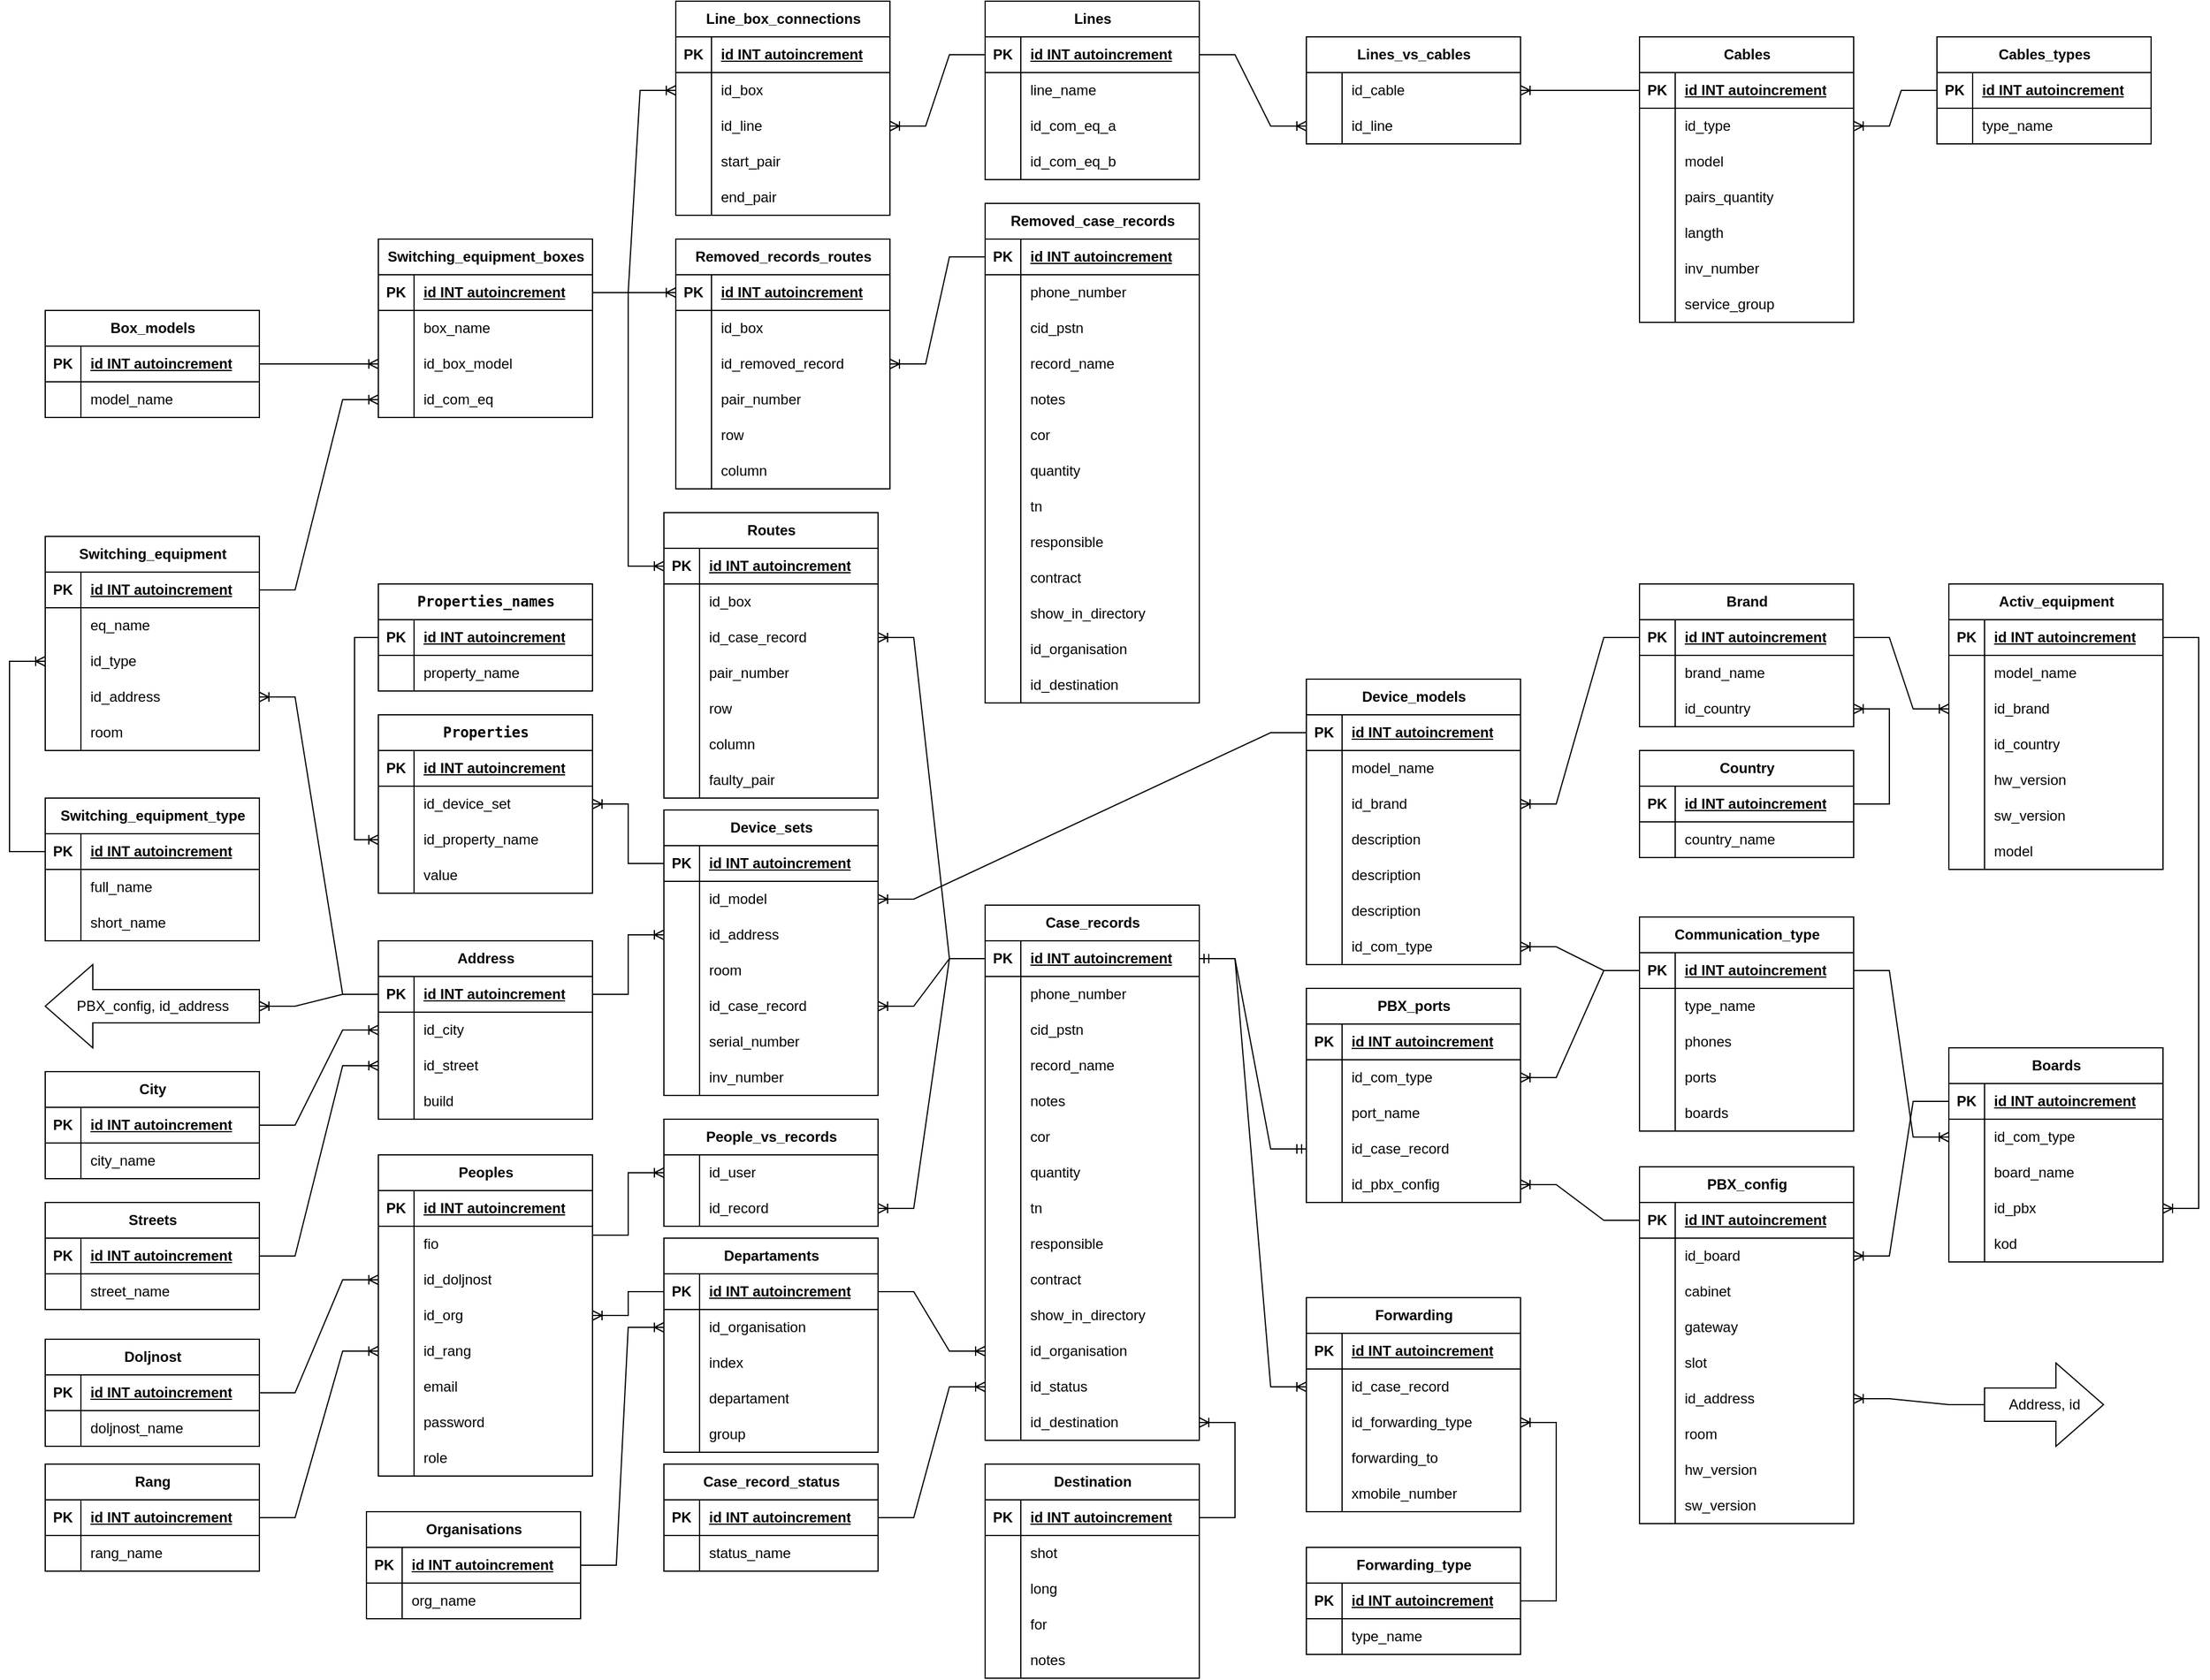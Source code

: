 <mxfile version="21.2.1" type="github">
  <diagram id="R2lEEEUBdFMjLlhIrx00" name="Page-1">
    <mxGraphModel dx="1434" dy="754" grid="1" gridSize="10" guides="1" tooltips="1" connect="1" arrows="1" fold="1" page="1" pageScale="1" pageWidth="850" pageHeight="1100" math="0" shadow="0" extFonts="Permanent Marker^https://fonts.googleapis.com/css?family=Permanent+Marker">
      <root>
        <mxCell id="0" />
        <mxCell id="1" parent="0" />
        <mxCell id="puKVOgpmOcFfmcc_N07d-1" value="Switching_equipment" style="shape=table;startSize=30;container=1;collapsible=1;childLayout=tableLayout;fixedRows=1;rowLines=0;fontStyle=1;align=center;resizeLast=1;html=1;" parent="1" vertex="1">
          <mxGeometry x="80" y="460" width="180" height="180" as="geometry" />
        </mxCell>
        <mxCell id="puKVOgpmOcFfmcc_N07d-2" value="" style="shape=tableRow;horizontal=0;startSize=0;swimlaneHead=0;swimlaneBody=0;fillColor=none;collapsible=0;dropTarget=0;points=[[0,0.5],[1,0.5]];portConstraint=eastwest;top=0;left=0;right=0;bottom=1;" parent="puKVOgpmOcFfmcc_N07d-1" vertex="1">
          <mxGeometry y="30" width="180" height="30" as="geometry" />
        </mxCell>
        <mxCell id="puKVOgpmOcFfmcc_N07d-3" value="PK" style="shape=partialRectangle;connectable=0;fillColor=none;top=0;left=0;bottom=0;right=0;fontStyle=1;overflow=hidden;whiteSpace=wrap;html=1;" parent="puKVOgpmOcFfmcc_N07d-2" vertex="1">
          <mxGeometry width="30" height="30" as="geometry">
            <mxRectangle width="30" height="30" as="alternateBounds" />
          </mxGeometry>
        </mxCell>
        <mxCell id="puKVOgpmOcFfmcc_N07d-4" value="id INT autoincrement" style="shape=partialRectangle;connectable=0;fillColor=none;top=0;left=0;bottom=0;right=0;align=left;spacingLeft=6;fontStyle=5;overflow=hidden;whiteSpace=wrap;html=1;" parent="puKVOgpmOcFfmcc_N07d-2" vertex="1">
          <mxGeometry x="30" width="150" height="30" as="geometry">
            <mxRectangle width="150" height="30" as="alternateBounds" />
          </mxGeometry>
        </mxCell>
        <mxCell id="puKVOgpmOcFfmcc_N07d-5" value="" style="shape=tableRow;horizontal=0;startSize=0;swimlaneHead=0;swimlaneBody=0;fillColor=none;collapsible=0;dropTarget=0;points=[[0,0.5],[1,0.5]];portConstraint=eastwest;top=0;left=0;right=0;bottom=0;" parent="puKVOgpmOcFfmcc_N07d-1" vertex="1">
          <mxGeometry y="60" width="180" height="30" as="geometry" />
        </mxCell>
        <mxCell id="puKVOgpmOcFfmcc_N07d-6" value="" style="shape=partialRectangle;connectable=0;fillColor=none;top=0;left=0;bottom=0;right=0;editable=1;overflow=hidden;whiteSpace=wrap;html=1;" parent="puKVOgpmOcFfmcc_N07d-5" vertex="1">
          <mxGeometry width="30" height="30" as="geometry">
            <mxRectangle width="30" height="30" as="alternateBounds" />
          </mxGeometry>
        </mxCell>
        <mxCell id="puKVOgpmOcFfmcc_N07d-7" value="eq_name" style="shape=partialRectangle;connectable=0;fillColor=none;top=0;left=0;bottom=0;right=0;align=left;spacingLeft=6;overflow=hidden;whiteSpace=wrap;html=1;" parent="puKVOgpmOcFfmcc_N07d-5" vertex="1">
          <mxGeometry x="30" width="150" height="30" as="geometry">
            <mxRectangle width="150" height="30" as="alternateBounds" />
          </mxGeometry>
        </mxCell>
        <mxCell id="puKVOgpmOcFfmcc_N07d-11" value="" style="shape=tableRow;horizontal=0;startSize=0;swimlaneHead=0;swimlaneBody=0;fillColor=none;collapsible=0;dropTarget=0;points=[[0,0.5],[1,0.5]];portConstraint=eastwest;top=0;left=0;right=0;bottom=0;" parent="puKVOgpmOcFfmcc_N07d-1" vertex="1">
          <mxGeometry y="90" width="180" height="30" as="geometry" />
        </mxCell>
        <mxCell id="puKVOgpmOcFfmcc_N07d-12" value="" style="shape=partialRectangle;connectable=0;fillColor=none;top=0;left=0;bottom=0;right=0;editable=1;overflow=hidden;whiteSpace=wrap;html=1;" parent="puKVOgpmOcFfmcc_N07d-11" vertex="1">
          <mxGeometry width="30" height="30" as="geometry">
            <mxRectangle width="30" height="30" as="alternateBounds" />
          </mxGeometry>
        </mxCell>
        <mxCell id="puKVOgpmOcFfmcc_N07d-13" value="id_type" style="shape=partialRectangle;connectable=0;fillColor=none;top=0;left=0;bottom=0;right=0;align=left;spacingLeft=6;overflow=hidden;whiteSpace=wrap;html=1;" parent="puKVOgpmOcFfmcc_N07d-11" vertex="1">
          <mxGeometry x="30" width="150" height="30" as="geometry">
            <mxRectangle width="150" height="30" as="alternateBounds" />
          </mxGeometry>
        </mxCell>
        <mxCell id="puKVOgpmOcFfmcc_N07d-8" value="" style="shape=tableRow;horizontal=0;startSize=0;swimlaneHead=0;swimlaneBody=0;fillColor=none;collapsible=0;dropTarget=0;points=[[0,0.5],[1,0.5]];portConstraint=eastwest;top=0;left=0;right=0;bottom=0;" parent="puKVOgpmOcFfmcc_N07d-1" vertex="1">
          <mxGeometry y="120" width="180" height="30" as="geometry" />
        </mxCell>
        <mxCell id="puKVOgpmOcFfmcc_N07d-9" value="" style="shape=partialRectangle;connectable=0;fillColor=none;top=0;left=0;bottom=0;right=0;editable=1;overflow=hidden;whiteSpace=wrap;html=1;" parent="puKVOgpmOcFfmcc_N07d-8" vertex="1">
          <mxGeometry width="30" height="30" as="geometry">
            <mxRectangle width="30" height="30" as="alternateBounds" />
          </mxGeometry>
        </mxCell>
        <mxCell id="puKVOgpmOcFfmcc_N07d-10" value="id_address" style="shape=partialRectangle;connectable=0;fillColor=none;top=0;left=0;bottom=0;right=0;align=left;spacingLeft=6;overflow=hidden;whiteSpace=wrap;html=1;" parent="puKVOgpmOcFfmcc_N07d-8" vertex="1">
          <mxGeometry x="30" width="150" height="30" as="geometry">
            <mxRectangle width="150" height="30" as="alternateBounds" />
          </mxGeometry>
        </mxCell>
        <mxCell id="puKVOgpmOcFfmcc_N07d-59" value="" style="shape=tableRow;horizontal=0;startSize=0;swimlaneHead=0;swimlaneBody=0;fillColor=none;collapsible=0;dropTarget=0;points=[[0,0.5],[1,0.5]];portConstraint=eastwest;top=0;left=0;right=0;bottom=0;" parent="puKVOgpmOcFfmcc_N07d-1" vertex="1">
          <mxGeometry y="150" width="180" height="30" as="geometry" />
        </mxCell>
        <mxCell id="puKVOgpmOcFfmcc_N07d-60" value="" style="shape=partialRectangle;connectable=0;fillColor=none;top=0;left=0;bottom=0;right=0;editable=1;overflow=hidden;whiteSpace=wrap;html=1;" parent="puKVOgpmOcFfmcc_N07d-59" vertex="1">
          <mxGeometry width="30" height="30" as="geometry">
            <mxRectangle width="30" height="30" as="alternateBounds" />
          </mxGeometry>
        </mxCell>
        <mxCell id="puKVOgpmOcFfmcc_N07d-61" value="room" style="shape=partialRectangle;connectable=0;fillColor=none;top=0;left=0;bottom=0;right=0;align=left;spacingLeft=6;overflow=hidden;whiteSpace=wrap;html=1;" parent="puKVOgpmOcFfmcc_N07d-59" vertex="1">
          <mxGeometry x="30" width="150" height="30" as="geometry">
            <mxRectangle width="150" height="30" as="alternateBounds" />
          </mxGeometry>
        </mxCell>
        <mxCell id="puKVOgpmOcFfmcc_N07d-14" value="Switching_equipment_boxes" style="shape=table;startSize=30;container=1;collapsible=1;childLayout=tableLayout;fixedRows=1;rowLines=0;fontStyle=1;align=center;resizeLast=1;html=1;" parent="1" vertex="1">
          <mxGeometry x="360" y="210" width="180" height="150" as="geometry" />
        </mxCell>
        <mxCell id="puKVOgpmOcFfmcc_N07d-15" value="" style="shape=tableRow;horizontal=0;startSize=0;swimlaneHead=0;swimlaneBody=0;fillColor=none;collapsible=0;dropTarget=0;points=[[0,0.5],[1,0.5]];portConstraint=eastwest;top=0;left=0;right=0;bottom=1;" parent="puKVOgpmOcFfmcc_N07d-14" vertex="1">
          <mxGeometry y="30" width="180" height="30" as="geometry" />
        </mxCell>
        <mxCell id="puKVOgpmOcFfmcc_N07d-16" value="PK" style="shape=partialRectangle;connectable=0;fillColor=none;top=0;left=0;bottom=0;right=0;fontStyle=1;overflow=hidden;whiteSpace=wrap;html=1;" parent="puKVOgpmOcFfmcc_N07d-15" vertex="1">
          <mxGeometry width="30" height="30" as="geometry">
            <mxRectangle width="30" height="30" as="alternateBounds" />
          </mxGeometry>
        </mxCell>
        <mxCell id="puKVOgpmOcFfmcc_N07d-17" value="id INT autoincrement" style="shape=partialRectangle;connectable=0;fillColor=none;top=0;left=0;bottom=0;right=0;align=left;spacingLeft=6;fontStyle=5;overflow=hidden;whiteSpace=wrap;html=1;" parent="puKVOgpmOcFfmcc_N07d-15" vertex="1">
          <mxGeometry x="30" width="150" height="30" as="geometry">
            <mxRectangle width="150" height="30" as="alternateBounds" />
          </mxGeometry>
        </mxCell>
        <mxCell id="puKVOgpmOcFfmcc_N07d-18" value="" style="shape=tableRow;horizontal=0;startSize=0;swimlaneHead=0;swimlaneBody=0;fillColor=none;collapsible=0;dropTarget=0;points=[[0,0.5],[1,0.5]];portConstraint=eastwest;top=0;left=0;right=0;bottom=0;" parent="puKVOgpmOcFfmcc_N07d-14" vertex="1">
          <mxGeometry y="60" width="180" height="30" as="geometry" />
        </mxCell>
        <mxCell id="puKVOgpmOcFfmcc_N07d-19" value="" style="shape=partialRectangle;connectable=0;fillColor=none;top=0;left=0;bottom=0;right=0;editable=1;overflow=hidden;whiteSpace=wrap;html=1;" parent="puKVOgpmOcFfmcc_N07d-18" vertex="1">
          <mxGeometry width="30" height="30" as="geometry">
            <mxRectangle width="30" height="30" as="alternateBounds" />
          </mxGeometry>
        </mxCell>
        <mxCell id="puKVOgpmOcFfmcc_N07d-20" value="box_name" style="shape=partialRectangle;connectable=0;fillColor=none;top=0;left=0;bottom=0;right=0;align=left;spacingLeft=6;overflow=hidden;whiteSpace=wrap;html=1;" parent="puKVOgpmOcFfmcc_N07d-18" vertex="1">
          <mxGeometry x="30" width="150" height="30" as="geometry">
            <mxRectangle width="150" height="30" as="alternateBounds" />
          </mxGeometry>
        </mxCell>
        <mxCell id="puKVOgpmOcFfmcc_N07d-21" value="" style="shape=tableRow;horizontal=0;startSize=0;swimlaneHead=0;swimlaneBody=0;fillColor=none;collapsible=0;dropTarget=0;points=[[0,0.5],[1,0.5]];portConstraint=eastwest;top=0;left=0;right=0;bottom=0;" parent="puKVOgpmOcFfmcc_N07d-14" vertex="1">
          <mxGeometry y="90" width="180" height="30" as="geometry" />
        </mxCell>
        <mxCell id="puKVOgpmOcFfmcc_N07d-22" value="" style="shape=partialRectangle;connectable=0;fillColor=none;top=0;left=0;bottom=0;right=0;editable=1;overflow=hidden;whiteSpace=wrap;html=1;" parent="puKVOgpmOcFfmcc_N07d-21" vertex="1">
          <mxGeometry width="30" height="30" as="geometry">
            <mxRectangle width="30" height="30" as="alternateBounds" />
          </mxGeometry>
        </mxCell>
        <mxCell id="puKVOgpmOcFfmcc_N07d-23" value="id_box_model" style="shape=partialRectangle;connectable=0;fillColor=none;top=0;left=0;bottom=0;right=0;align=left;spacingLeft=6;overflow=hidden;whiteSpace=wrap;html=1;" parent="puKVOgpmOcFfmcc_N07d-21" vertex="1">
          <mxGeometry x="30" width="150" height="30" as="geometry">
            <mxRectangle width="150" height="30" as="alternateBounds" />
          </mxGeometry>
        </mxCell>
        <mxCell id="puKVOgpmOcFfmcc_N07d-24" value="" style="shape=tableRow;horizontal=0;startSize=0;swimlaneHead=0;swimlaneBody=0;fillColor=none;collapsible=0;dropTarget=0;points=[[0,0.5],[1,0.5]];portConstraint=eastwest;top=0;left=0;right=0;bottom=0;" parent="puKVOgpmOcFfmcc_N07d-14" vertex="1">
          <mxGeometry y="120" width="180" height="30" as="geometry" />
        </mxCell>
        <mxCell id="puKVOgpmOcFfmcc_N07d-25" value="" style="shape=partialRectangle;connectable=0;fillColor=none;top=0;left=0;bottom=0;right=0;editable=1;overflow=hidden;whiteSpace=wrap;html=1;" parent="puKVOgpmOcFfmcc_N07d-24" vertex="1">
          <mxGeometry width="30" height="30" as="geometry">
            <mxRectangle width="30" height="30" as="alternateBounds" />
          </mxGeometry>
        </mxCell>
        <mxCell id="puKVOgpmOcFfmcc_N07d-26" value="&lt;div&gt;id_com_eq&lt;/div&gt;" style="shape=partialRectangle;connectable=0;fillColor=none;top=0;left=0;bottom=0;right=0;align=left;spacingLeft=6;overflow=hidden;whiteSpace=wrap;html=1;" parent="puKVOgpmOcFfmcc_N07d-24" vertex="1">
          <mxGeometry x="30" width="150" height="30" as="geometry">
            <mxRectangle width="150" height="30" as="alternateBounds" />
          </mxGeometry>
        </mxCell>
        <mxCell id="puKVOgpmOcFfmcc_N07d-28" value="" style="edgeStyle=entityRelationEdgeStyle;fontSize=12;html=1;endArrow=ERoneToMany;rounded=0;exitX=1;exitY=0.5;exitDx=0;exitDy=0;entryX=0;entryY=0.5;entryDx=0;entryDy=0;" parent="1" source="puKVOgpmOcFfmcc_N07d-2" target="puKVOgpmOcFfmcc_N07d-24" edge="1">
          <mxGeometry width="100" height="100" relative="1" as="geometry">
            <mxPoint x="350" y="410" as="sourcePoint" />
            <mxPoint x="450" y="310" as="targetPoint" />
          </mxGeometry>
        </mxCell>
        <mxCell id="puKVOgpmOcFfmcc_N07d-29" value="Switching_equipment_type" style="shape=table;startSize=30;container=1;collapsible=1;childLayout=tableLayout;fixedRows=1;rowLines=0;fontStyle=1;align=center;resizeLast=1;html=1;" parent="1" vertex="1">
          <mxGeometry x="80" y="680" width="180" height="120" as="geometry" />
        </mxCell>
        <mxCell id="puKVOgpmOcFfmcc_N07d-30" value="" style="shape=tableRow;horizontal=0;startSize=0;swimlaneHead=0;swimlaneBody=0;fillColor=none;collapsible=0;dropTarget=0;points=[[0,0.5],[1,0.5]];portConstraint=eastwest;top=0;left=0;right=0;bottom=1;" parent="puKVOgpmOcFfmcc_N07d-29" vertex="1">
          <mxGeometry y="30" width="180" height="30" as="geometry" />
        </mxCell>
        <mxCell id="puKVOgpmOcFfmcc_N07d-31" value="PK" style="shape=partialRectangle;connectable=0;fillColor=none;top=0;left=0;bottom=0;right=0;fontStyle=1;overflow=hidden;whiteSpace=wrap;html=1;" parent="puKVOgpmOcFfmcc_N07d-30" vertex="1">
          <mxGeometry width="30" height="30" as="geometry">
            <mxRectangle width="30" height="30" as="alternateBounds" />
          </mxGeometry>
        </mxCell>
        <mxCell id="puKVOgpmOcFfmcc_N07d-32" value="id INT autoincrement" style="shape=partialRectangle;connectable=0;fillColor=none;top=0;left=0;bottom=0;right=0;align=left;spacingLeft=6;fontStyle=5;overflow=hidden;whiteSpace=wrap;html=1;" parent="puKVOgpmOcFfmcc_N07d-30" vertex="1">
          <mxGeometry x="30" width="150" height="30" as="geometry">
            <mxRectangle width="150" height="30" as="alternateBounds" />
          </mxGeometry>
        </mxCell>
        <mxCell id="puKVOgpmOcFfmcc_N07d-33" value="" style="shape=tableRow;horizontal=0;startSize=0;swimlaneHead=0;swimlaneBody=0;fillColor=none;collapsible=0;dropTarget=0;points=[[0,0.5],[1,0.5]];portConstraint=eastwest;top=0;left=0;right=0;bottom=0;" parent="puKVOgpmOcFfmcc_N07d-29" vertex="1">
          <mxGeometry y="60" width="180" height="30" as="geometry" />
        </mxCell>
        <mxCell id="puKVOgpmOcFfmcc_N07d-34" value="" style="shape=partialRectangle;connectable=0;fillColor=none;top=0;left=0;bottom=0;right=0;editable=1;overflow=hidden;whiteSpace=wrap;html=1;" parent="puKVOgpmOcFfmcc_N07d-33" vertex="1">
          <mxGeometry width="30" height="30" as="geometry">
            <mxRectangle width="30" height="30" as="alternateBounds" />
          </mxGeometry>
        </mxCell>
        <mxCell id="puKVOgpmOcFfmcc_N07d-35" value="full_name" style="shape=partialRectangle;connectable=0;fillColor=none;top=0;left=0;bottom=0;right=0;align=left;spacingLeft=6;overflow=hidden;whiteSpace=wrap;html=1;" parent="puKVOgpmOcFfmcc_N07d-33" vertex="1">
          <mxGeometry x="30" width="150" height="30" as="geometry">
            <mxRectangle width="150" height="30" as="alternateBounds" />
          </mxGeometry>
        </mxCell>
        <mxCell id="puKVOgpmOcFfmcc_N07d-36" value="" style="shape=tableRow;horizontal=0;startSize=0;swimlaneHead=0;swimlaneBody=0;fillColor=none;collapsible=0;dropTarget=0;points=[[0,0.5],[1,0.5]];portConstraint=eastwest;top=0;left=0;right=0;bottom=0;" parent="puKVOgpmOcFfmcc_N07d-29" vertex="1">
          <mxGeometry y="90" width="180" height="30" as="geometry" />
        </mxCell>
        <mxCell id="puKVOgpmOcFfmcc_N07d-37" value="" style="shape=partialRectangle;connectable=0;fillColor=none;top=0;left=0;bottom=0;right=0;editable=1;overflow=hidden;whiteSpace=wrap;html=1;" parent="puKVOgpmOcFfmcc_N07d-36" vertex="1">
          <mxGeometry width="30" height="30" as="geometry">
            <mxRectangle width="30" height="30" as="alternateBounds" />
          </mxGeometry>
        </mxCell>
        <mxCell id="puKVOgpmOcFfmcc_N07d-38" value="short_name" style="shape=partialRectangle;connectable=0;fillColor=none;top=0;left=0;bottom=0;right=0;align=left;spacingLeft=6;overflow=hidden;whiteSpace=wrap;html=1;" parent="puKVOgpmOcFfmcc_N07d-36" vertex="1">
          <mxGeometry x="30" width="150" height="30" as="geometry">
            <mxRectangle width="150" height="30" as="alternateBounds" />
          </mxGeometry>
        </mxCell>
        <mxCell id="puKVOgpmOcFfmcc_N07d-43" value="" style="edgeStyle=elbowEdgeStyle;fontSize=12;html=1;endArrow=ERoneToMany;rounded=0;exitX=0;exitY=0.5;exitDx=0;exitDy=0;entryX=0;entryY=0.5;entryDx=0;entryDy=0;" parent="1" source="puKVOgpmOcFfmcc_N07d-30" target="puKVOgpmOcFfmcc_N07d-11" edge="1">
          <mxGeometry width="100" height="100" relative="1" as="geometry">
            <mxPoint x="350" y="410" as="sourcePoint" />
            <mxPoint x="450" y="310" as="targetPoint" />
            <Array as="points">
              <mxPoint x="50" y="290" />
            </Array>
          </mxGeometry>
        </mxCell>
        <mxCell id="puKVOgpmOcFfmcc_N07d-44" value="Address" style="shape=table;startSize=30;container=1;collapsible=1;childLayout=tableLayout;fixedRows=1;rowLines=0;fontStyle=1;align=center;resizeLast=1;html=1;" parent="1" vertex="1">
          <mxGeometry x="360" y="800" width="180" height="150" as="geometry" />
        </mxCell>
        <mxCell id="puKVOgpmOcFfmcc_N07d-45" value="" style="shape=tableRow;horizontal=0;startSize=0;swimlaneHead=0;swimlaneBody=0;fillColor=none;collapsible=0;dropTarget=0;points=[[0,0.5],[1,0.5]];portConstraint=eastwest;top=0;left=0;right=0;bottom=1;" parent="puKVOgpmOcFfmcc_N07d-44" vertex="1">
          <mxGeometry y="30" width="180" height="30" as="geometry" />
        </mxCell>
        <mxCell id="puKVOgpmOcFfmcc_N07d-46" value="PK" style="shape=partialRectangle;connectable=0;fillColor=none;top=0;left=0;bottom=0;right=0;fontStyle=1;overflow=hidden;whiteSpace=wrap;html=1;" parent="puKVOgpmOcFfmcc_N07d-45" vertex="1">
          <mxGeometry width="30" height="30" as="geometry">
            <mxRectangle width="30" height="30" as="alternateBounds" />
          </mxGeometry>
        </mxCell>
        <mxCell id="puKVOgpmOcFfmcc_N07d-47" value="id INT autoincrement" style="shape=partialRectangle;connectable=0;fillColor=none;top=0;left=0;bottom=0;right=0;align=left;spacingLeft=6;fontStyle=5;overflow=hidden;whiteSpace=wrap;html=1;" parent="puKVOgpmOcFfmcc_N07d-45" vertex="1">
          <mxGeometry x="30" width="150" height="30" as="geometry">
            <mxRectangle width="150" height="30" as="alternateBounds" />
          </mxGeometry>
        </mxCell>
        <mxCell id="puKVOgpmOcFfmcc_N07d-48" value="" style="shape=tableRow;horizontal=0;startSize=0;swimlaneHead=0;swimlaneBody=0;fillColor=none;collapsible=0;dropTarget=0;points=[[0,0.5],[1,0.5]];portConstraint=eastwest;top=0;left=0;right=0;bottom=0;" parent="puKVOgpmOcFfmcc_N07d-44" vertex="1">
          <mxGeometry y="60" width="180" height="30" as="geometry" />
        </mxCell>
        <mxCell id="puKVOgpmOcFfmcc_N07d-49" value="" style="shape=partialRectangle;connectable=0;fillColor=none;top=0;left=0;bottom=0;right=0;editable=1;overflow=hidden;whiteSpace=wrap;html=1;" parent="puKVOgpmOcFfmcc_N07d-48" vertex="1">
          <mxGeometry width="30" height="30" as="geometry">
            <mxRectangle width="30" height="30" as="alternateBounds" />
          </mxGeometry>
        </mxCell>
        <mxCell id="puKVOgpmOcFfmcc_N07d-50" value="id_city" style="shape=partialRectangle;connectable=0;fillColor=none;top=0;left=0;bottom=0;right=0;align=left;spacingLeft=6;overflow=hidden;whiteSpace=wrap;html=1;" parent="puKVOgpmOcFfmcc_N07d-48" vertex="1">
          <mxGeometry x="30" width="150" height="30" as="geometry">
            <mxRectangle width="150" height="30" as="alternateBounds" />
          </mxGeometry>
        </mxCell>
        <mxCell id="SvOcs4PqwcfSw3C-9wNp-5" value="" style="shape=tableRow;horizontal=0;startSize=0;swimlaneHead=0;swimlaneBody=0;fillColor=none;collapsible=0;dropTarget=0;points=[[0,0.5],[1,0.5]];portConstraint=eastwest;top=0;left=0;right=0;bottom=0;" parent="puKVOgpmOcFfmcc_N07d-44" vertex="1">
          <mxGeometry y="90" width="180" height="30" as="geometry" />
        </mxCell>
        <mxCell id="SvOcs4PqwcfSw3C-9wNp-6" value="" style="shape=partialRectangle;connectable=0;fillColor=none;top=0;left=0;bottom=0;right=0;editable=1;overflow=hidden;whiteSpace=wrap;html=1;" parent="SvOcs4PqwcfSw3C-9wNp-5" vertex="1">
          <mxGeometry width="30" height="30" as="geometry">
            <mxRectangle width="30" height="30" as="alternateBounds" />
          </mxGeometry>
        </mxCell>
        <mxCell id="SvOcs4PqwcfSw3C-9wNp-7" value="id_street" style="shape=partialRectangle;connectable=0;fillColor=none;top=0;left=0;bottom=0;right=0;align=left;spacingLeft=6;overflow=hidden;whiteSpace=wrap;html=1;" parent="SvOcs4PqwcfSw3C-9wNp-5" vertex="1">
          <mxGeometry x="30" width="150" height="30" as="geometry">
            <mxRectangle width="150" height="30" as="alternateBounds" />
          </mxGeometry>
        </mxCell>
        <mxCell id="puKVOgpmOcFfmcc_N07d-51" value="" style="shape=tableRow;horizontal=0;startSize=0;swimlaneHead=0;swimlaneBody=0;fillColor=none;collapsible=0;dropTarget=0;points=[[0,0.5],[1,0.5]];portConstraint=eastwest;top=0;left=0;right=0;bottom=0;" parent="puKVOgpmOcFfmcc_N07d-44" vertex="1">
          <mxGeometry y="120" width="180" height="30" as="geometry" />
        </mxCell>
        <mxCell id="puKVOgpmOcFfmcc_N07d-52" value="" style="shape=partialRectangle;connectable=0;fillColor=none;top=0;left=0;bottom=0;right=0;editable=1;overflow=hidden;whiteSpace=wrap;html=1;" parent="puKVOgpmOcFfmcc_N07d-51" vertex="1">
          <mxGeometry width="30" height="30" as="geometry">
            <mxRectangle width="30" height="30" as="alternateBounds" />
          </mxGeometry>
        </mxCell>
        <mxCell id="puKVOgpmOcFfmcc_N07d-53" value="build" style="shape=partialRectangle;connectable=0;fillColor=none;top=0;left=0;bottom=0;right=0;align=left;spacingLeft=6;overflow=hidden;whiteSpace=wrap;html=1;" parent="puKVOgpmOcFfmcc_N07d-51" vertex="1">
          <mxGeometry x="30" width="150" height="30" as="geometry">
            <mxRectangle width="150" height="30" as="alternateBounds" />
          </mxGeometry>
        </mxCell>
        <mxCell id="puKVOgpmOcFfmcc_N07d-58" value="" style="edgeStyle=entityRelationEdgeStyle;fontSize=12;html=1;endArrow=ERoneToMany;rounded=0;exitX=0;exitY=0.5;exitDx=0;exitDy=0;entryX=1;entryY=0.5;entryDx=0;entryDy=0;" parent="1" source="puKVOgpmOcFfmcc_N07d-45" target="puKVOgpmOcFfmcc_N07d-8" edge="1">
          <mxGeometry width="100" height="100" relative="1" as="geometry">
            <mxPoint x="350" y="410" as="sourcePoint" />
            <mxPoint x="450" y="310" as="targetPoint" />
          </mxGeometry>
        </mxCell>
        <mxCell id="puKVOgpmOcFfmcc_N07d-62" value="Line_box_connections" style="shape=table;startSize=30;container=1;collapsible=1;childLayout=tableLayout;fixedRows=1;rowLines=0;fontStyle=1;align=center;resizeLast=1;html=1;" parent="1" vertex="1">
          <mxGeometry x="610" y="10" width="180" height="180" as="geometry" />
        </mxCell>
        <mxCell id="puKVOgpmOcFfmcc_N07d-63" value="" style="shape=tableRow;horizontal=0;startSize=0;swimlaneHead=0;swimlaneBody=0;fillColor=none;collapsible=0;dropTarget=0;points=[[0,0.5],[1,0.5]];portConstraint=eastwest;top=0;left=0;right=0;bottom=1;" parent="puKVOgpmOcFfmcc_N07d-62" vertex="1">
          <mxGeometry y="30" width="180" height="30" as="geometry" />
        </mxCell>
        <mxCell id="puKVOgpmOcFfmcc_N07d-64" value="PK" style="shape=partialRectangle;connectable=0;fillColor=none;top=0;left=0;bottom=0;right=0;fontStyle=1;overflow=hidden;whiteSpace=wrap;html=1;" parent="puKVOgpmOcFfmcc_N07d-63" vertex="1">
          <mxGeometry width="30" height="30" as="geometry">
            <mxRectangle width="30" height="30" as="alternateBounds" />
          </mxGeometry>
        </mxCell>
        <mxCell id="puKVOgpmOcFfmcc_N07d-65" value="id INT autoincrement" style="shape=partialRectangle;connectable=0;fillColor=none;top=0;left=0;bottom=0;right=0;align=left;spacingLeft=6;fontStyle=5;overflow=hidden;whiteSpace=wrap;html=1;" parent="puKVOgpmOcFfmcc_N07d-63" vertex="1">
          <mxGeometry x="30" width="150" height="30" as="geometry">
            <mxRectangle width="150" height="30" as="alternateBounds" />
          </mxGeometry>
        </mxCell>
        <mxCell id="puKVOgpmOcFfmcc_N07d-66" value="" style="shape=tableRow;horizontal=0;startSize=0;swimlaneHead=0;swimlaneBody=0;fillColor=none;collapsible=0;dropTarget=0;points=[[0,0.5],[1,0.5]];portConstraint=eastwest;top=0;left=0;right=0;bottom=0;" parent="puKVOgpmOcFfmcc_N07d-62" vertex="1">
          <mxGeometry y="60" width="180" height="30" as="geometry" />
        </mxCell>
        <mxCell id="puKVOgpmOcFfmcc_N07d-67" value="" style="shape=partialRectangle;connectable=0;fillColor=none;top=0;left=0;bottom=0;right=0;editable=1;overflow=hidden;whiteSpace=wrap;html=1;" parent="puKVOgpmOcFfmcc_N07d-66" vertex="1">
          <mxGeometry width="30" height="30" as="geometry">
            <mxRectangle width="30" height="30" as="alternateBounds" />
          </mxGeometry>
        </mxCell>
        <mxCell id="puKVOgpmOcFfmcc_N07d-68" value="id_box" style="shape=partialRectangle;connectable=0;fillColor=none;top=0;left=0;bottom=0;right=0;align=left;spacingLeft=6;overflow=hidden;whiteSpace=wrap;html=1;" parent="puKVOgpmOcFfmcc_N07d-66" vertex="1">
          <mxGeometry x="30" width="150" height="30" as="geometry">
            <mxRectangle width="150" height="30" as="alternateBounds" />
          </mxGeometry>
        </mxCell>
        <mxCell id="puKVOgpmOcFfmcc_N07d-69" value="" style="shape=tableRow;horizontal=0;startSize=0;swimlaneHead=0;swimlaneBody=0;fillColor=none;collapsible=0;dropTarget=0;points=[[0,0.5],[1,0.5]];portConstraint=eastwest;top=0;left=0;right=0;bottom=0;" parent="puKVOgpmOcFfmcc_N07d-62" vertex="1">
          <mxGeometry y="90" width="180" height="30" as="geometry" />
        </mxCell>
        <mxCell id="puKVOgpmOcFfmcc_N07d-70" value="" style="shape=partialRectangle;connectable=0;fillColor=none;top=0;left=0;bottom=0;right=0;editable=1;overflow=hidden;whiteSpace=wrap;html=1;" parent="puKVOgpmOcFfmcc_N07d-69" vertex="1">
          <mxGeometry width="30" height="30" as="geometry">
            <mxRectangle width="30" height="30" as="alternateBounds" />
          </mxGeometry>
        </mxCell>
        <mxCell id="puKVOgpmOcFfmcc_N07d-71" value="&lt;div&gt;id_line&lt;/div&gt;" style="shape=partialRectangle;connectable=0;fillColor=none;top=0;left=0;bottom=0;right=0;align=left;spacingLeft=6;overflow=hidden;whiteSpace=wrap;html=1;" parent="puKVOgpmOcFfmcc_N07d-69" vertex="1">
          <mxGeometry x="30" width="150" height="30" as="geometry">
            <mxRectangle width="150" height="30" as="alternateBounds" />
          </mxGeometry>
        </mxCell>
        <mxCell id="puKVOgpmOcFfmcc_N07d-72" value="" style="shape=tableRow;horizontal=0;startSize=0;swimlaneHead=0;swimlaneBody=0;fillColor=none;collapsible=0;dropTarget=0;points=[[0,0.5],[1,0.5]];portConstraint=eastwest;top=0;left=0;right=0;bottom=0;" parent="puKVOgpmOcFfmcc_N07d-62" vertex="1">
          <mxGeometry y="120" width="180" height="30" as="geometry" />
        </mxCell>
        <mxCell id="puKVOgpmOcFfmcc_N07d-73" value="" style="shape=partialRectangle;connectable=0;fillColor=none;top=0;left=0;bottom=0;right=0;editable=1;overflow=hidden;whiteSpace=wrap;html=1;" parent="puKVOgpmOcFfmcc_N07d-72" vertex="1">
          <mxGeometry width="30" height="30" as="geometry">
            <mxRectangle width="30" height="30" as="alternateBounds" />
          </mxGeometry>
        </mxCell>
        <mxCell id="puKVOgpmOcFfmcc_N07d-74" value="start_pair" style="shape=partialRectangle;connectable=0;fillColor=none;top=0;left=0;bottom=0;right=0;align=left;spacingLeft=6;overflow=hidden;whiteSpace=wrap;html=1;" parent="puKVOgpmOcFfmcc_N07d-72" vertex="1">
          <mxGeometry x="30" width="150" height="30" as="geometry">
            <mxRectangle width="150" height="30" as="alternateBounds" />
          </mxGeometry>
        </mxCell>
        <mxCell id="puKVOgpmOcFfmcc_N07d-79" value="" style="shape=tableRow;horizontal=0;startSize=0;swimlaneHead=0;swimlaneBody=0;fillColor=none;collapsible=0;dropTarget=0;points=[[0,0.5],[1,0.5]];portConstraint=eastwest;top=0;left=0;right=0;bottom=0;" parent="puKVOgpmOcFfmcc_N07d-62" vertex="1">
          <mxGeometry y="150" width="180" height="30" as="geometry" />
        </mxCell>
        <mxCell id="puKVOgpmOcFfmcc_N07d-80" value="" style="shape=partialRectangle;connectable=0;fillColor=none;top=0;left=0;bottom=0;right=0;editable=1;overflow=hidden;whiteSpace=wrap;html=1;" parent="puKVOgpmOcFfmcc_N07d-79" vertex="1">
          <mxGeometry width="30" height="30" as="geometry">
            <mxRectangle width="30" height="30" as="alternateBounds" />
          </mxGeometry>
        </mxCell>
        <mxCell id="puKVOgpmOcFfmcc_N07d-81" value="end_pair" style="shape=partialRectangle;connectable=0;fillColor=none;top=0;left=0;bottom=0;right=0;align=left;spacingLeft=6;overflow=hidden;whiteSpace=wrap;html=1;" parent="puKVOgpmOcFfmcc_N07d-79" vertex="1">
          <mxGeometry x="30" width="150" height="30" as="geometry">
            <mxRectangle width="150" height="30" as="alternateBounds" />
          </mxGeometry>
        </mxCell>
        <mxCell id="puKVOgpmOcFfmcc_N07d-76" value="" style="shape=tableRow;horizontal=0;startSize=0;swimlaneHead=0;swimlaneBody=0;fillColor=none;collapsible=0;dropTarget=0;points=[[0,0.5],[1,0.5]];portConstraint=eastwest;top=0;left=0;right=0;bottom=0;" parent="1" vertex="1">
          <mxGeometry x="610" y="150" width="180" height="30" as="geometry" />
        </mxCell>
        <mxCell id="puKVOgpmOcFfmcc_N07d-77" value="" style="shape=partialRectangle;connectable=0;fillColor=none;top=0;left=0;bottom=0;right=0;editable=1;overflow=hidden;whiteSpace=wrap;html=1;" parent="puKVOgpmOcFfmcc_N07d-76" vertex="1">
          <mxGeometry width="30" height="30" as="geometry">
            <mxRectangle width="30" height="30" as="alternateBounds" />
          </mxGeometry>
        </mxCell>
        <mxCell id="puKVOgpmOcFfmcc_N07d-82" value="" style="edgeStyle=entityRelationEdgeStyle;fontSize=12;html=1;endArrow=ERoneToMany;rounded=0;exitX=1;exitY=0.5;exitDx=0;exitDy=0;entryX=0;entryY=0.5;entryDx=0;entryDy=0;" parent="1" source="puKVOgpmOcFfmcc_N07d-15" target="puKVOgpmOcFfmcc_N07d-66" edge="1">
          <mxGeometry width="100" height="100" relative="1" as="geometry">
            <mxPoint x="350" y="410" as="sourcePoint" />
            <mxPoint x="450" y="310" as="targetPoint" />
          </mxGeometry>
        </mxCell>
        <mxCell id="puKVOgpmOcFfmcc_N07d-90" value="Lines" style="shape=table;startSize=30;container=1;collapsible=1;childLayout=tableLayout;fixedRows=1;rowLines=0;fontStyle=1;align=center;resizeLast=1;html=1;" parent="1" vertex="1">
          <mxGeometry x="870" y="10" width="180" height="150" as="geometry" />
        </mxCell>
        <mxCell id="puKVOgpmOcFfmcc_N07d-91" value="" style="shape=tableRow;horizontal=0;startSize=0;swimlaneHead=0;swimlaneBody=0;fillColor=none;collapsible=0;dropTarget=0;points=[[0,0.5],[1,0.5]];portConstraint=eastwest;top=0;left=0;right=0;bottom=1;" parent="puKVOgpmOcFfmcc_N07d-90" vertex="1">
          <mxGeometry y="30" width="180" height="30" as="geometry" />
        </mxCell>
        <mxCell id="puKVOgpmOcFfmcc_N07d-92" value="PK" style="shape=partialRectangle;connectable=0;fillColor=none;top=0;left=0;bottom=0;right=0;fontStyle=1;overflow=hidden;whiteSpace=wrap;html=1;" parent="puKVOgpmOcFfmcc_N07d-91" vertex="1">
          <mxGeometry width="30" height="30" as="geometry">
            <mxRectangle width="30" height="30" as="alternateBounds" />
          </mxGeometry>
        </mxCell>
        <mxCell id="puKVOgpmOcFfmcc_N07d-93" value="id INT autoincrement" style="shape=partialRectangle;connectable=0;fillColor=none;top=0;left=0;bottom=0;right=0;align=left;spacingLeft=6;fontStyle=5;overflow=hidden;whiteSpace=wrap;html=1;" parent="puKVOgpmOcFfmcc_N07d-91" vertex="1">
          <mxGeometry x="30" width="150" height="30" as="geometry">
            <mxRectangle width="150" height="30" as="alternateBounds" />
          </mxGeometry>
        </mxCell>
        <mxCell id="puKVOgpmOcFfmcc_N07d-94" value="" style="shape=tableRow;horizontal=0;startSize=0;swimlaneHead=0;swimlaneBody=0;fillColor=none;collapsible=0;dropTarget=0;points=[[0,0.5],[1,0.5]];portConstraint=eastwest;top=0;left=0;right=0;bottom=0;" parent="puKVOgpmOcFfmcc_N07d-90" vertex="1">
          <mxGeometry y="60" width="180" height="30" as="geometry" />
        </mxCell>
        <mxCell id="puKVOgpmOcFfmcc_N07d-95" value="" style="shape=partialRectangle;connectable=0;fillColor=none;top=0;left=0;bottom=0;right=0;editable=1;overflow=hidden;whiteSpace=wrap;html=1;" parent="puKVOgpmOcFfmcc_N07d-94" vertex="1">
          <mxGeometry width="30" height="30" as="geometry">
            <mxRectangle width="30" height="30" as="alternateBounds" />
          </mxGeometry>
        </mxCell>
        <mxCell id="puKVOgpmOcFfmcc_N07d-96" value="line_name" style="shape=partialRectangle;connectable=0;fillColor=none;top=0;left=0;bottom=0;right=0;align=left;spacingLeft=6;overflow=hidden;whiteSpace=wrap;html=1;" parent="puKVOgpmOcFfmcc_N07d-94" vertex="1">
          <mxGeometry x="30" width="150" height="30" as="geometry">
            <mxRectangle width="150" height="30" as="alternateBounds" />
          </mxGeometry>
        </mxCell>
        <mxCell id="puKVOgpmOcFfmcc_N07d-97" value="" style="shape=tableRow;horizontal=0;startSize=0;swimlaneHead=0;swimlaneBody=0;fillColor=none;collapsible=0;dropTarget=0;points=[[0,0.5],[1,0.5]];portConstraint=eastwest;top=0;left=0;right=0;bottom=0;" parent="puKVOgpmOcFfmcc_N07d-90" vertex="1">
          <mxGeometry y="90" width="180" height="30" as="geometry" />
        </mxCell>
        <mxCell id="puKVOgpmOcFfmcc_N07d-98" value="" style="shape=partialRectangle;connectable=0;fillColor=none;top=0;left=0;bottom=0;right=0;editable=1;overflow=hidden;whiteSpace=wrap;html=1;" parent="puKVOgpmOcFfmcc_N07d-97" vertex="1">
          <mxGeometry width="30" height="30" as="geometry">
            <mxRectangle width="30" height="30" as="alternateBounds" />
          </mxGeometry>
        </mxCell>
        <mxCell id="puKVOgpmOcFfmcc_N07d-99" value="&lt;div&gt;id_com_eq_a&lt;/div&gt;" style="shape=partialRectangle;connectable=0;fillColor=none;top=0;left=0;bottom=0;right=0;align=left;spacingLeft=6;overflow=hidden;whiteSpace=wrap;html=1;" parent="puKVOgpmOcFfmcc_N07d-97" vertex="1">
          <mxGeometry x="30" width="150" height="30" as="geometry">
            <mxRectangle width="150" height="30" as="alternateBounds" />
          </mxGeometry>
        </mxCell>
        <mxCell id="puKVOgpmOcFfmcc_N07d-100" value="" style="shape=tableRow;horizontal=0;startSize=0;swimlaneHead=0;swimlaneBody=0;fillColor=none;collapsible=0;dropTarget=0;points=[[0,0.5],[1,0.5]];portConstraint=eastwest;top=0;left=0;right=0;bottom=0;" parent="puKVOgpmOcFfmcc_N07d-90" vertex="1">
          <mxGeometry y="120" width="180" height="30" as="geometry" />
        </mxCell>
        <mxCell id="puKVOgpmOcFfmcc_N07d-101" value="" style="shape=partialRectangle;connectable=0;fillColor=none;top=0;left=0;bottom=0;right=0;editable=1;overflow=hidden;whiteSpace=wrap;html=1;" parent="puKVOgpmOcFfmcc_N07d-100" vertex="1">
          <mxGeometry width="30" height="30" as="geometry">
            <mxRectangle width="30" height="30" as="alternateBounds" />
          </mxGeometry>
        </mxCell>
        <mxCell id="puKVOgpmOcFfmcc_N07d-102" value="id_com_eq_b" style="shape=partialRectangle;connectable=0;fillColor=none;top=0;left=0;bottom=0;right=0;align=left;spacingLeft=6;overflow=hidden;whiteSpace=wrap;html=1;" parent="puKVOgpmOcFfmcc_N07d-100" vertex="1">
          <mxGeometry x="30" width="150" height="30" as="geometry">
            <mxRectangle width="150" height="30" as="alternateBounds" />
          </mxGeometry>
        </mxCell>
        <mxCell id="puKVOgpmOcFfmcc_N07d-107" value="" style="edgeStyle=entityRelationEdgeStyle;fontSize=12;html=1;endArrow=ERoneToMany;rounded=0;exitX=0;exitY=0.5;exitDx=0;exitDy=0;entryX=1;entryY=0.5;entryDx=0;entryDy=0;" parent="1" source="puKVOgpmOcFfmcc_N07d-91" target="puKVOgpmOcFfmcc_N07d-69" edge="1">
          <mxGeometry width="100" height="100" relative="1" as="geometry">
            <mxPoint x="630" y="380" as="sourcePoint" />
            <mxPoint x="730" y="280" as="targetPoint" />
          </mxGeometry>
        </mxCell>
        <mxCell id="puKVOgpmOcFfmcc_N07d-108" value="Box_models" style="shape=table;startSize=30;container=1;collapsible=1;childLayout=tableLayout;fixedRows=1;rowLines=0;fontStyle=1;align=center;resizeLast=1;html=1;" parent="1" vertex="1">
          <mxGeometry x="80" y="270" width="180" height="90" as="geometry" />
        </mxCell>
        <mxCell id="puKVOgpmOcFfmcc_N07d-109" value="" style="shape=tableRow;horizontal=0;startSize=0;swimlaneHead=0;swimlaneBody=0;fillColor=none;collapsible=0;dropTarget=0;points=[[0,0.5],[1,0.5]];portConstraint=eastwest;top=0;left=0;right=0;bottom=1;" parent="puKVOgpmOcFfmcc_N07d-108" vertex="1">
          <mxGeometry y="30" width="180" height="30" as="geometry" />
        </mxCell>
        <mxCell id="puKVOgpmOcFfmcc_N07d-110" value="PK" style="shape=partialRectangle;connectable=0;fillColor=none;top=0;left=0;bottom=0;right=0;fontStyle=1;overflow=hidden;whiteSpace=wrap;html=1;" parent="puKVOgpmOcFfmcc_N07d-109" vertex="1">
          <mxGeometry width="30" height="30" as="geometry">
            <mxRectangle width="30" height="30" as="alternateBounds" />
          </mxGeometry>
        </mxCell>
        <mxCell id="puKVOgpmOcFfmcc_N07d-111" value="id INT autoincrement" style="shape=partialRectangle;connectable=0;fillColor=none;top=0;left=0;bottom=0;right=0;align=left;spacingLeft=6;fontStyle=5;overflow=hidden;whiteSpace=wrap;html=1;" parent="puKVOgpmOcFfmcc_N07d-109" vertex="1">
          <mxGeometry x="30" width="150" height="30" as="geometry">
            <mxRectangle width="150" height="30" as="alternateBounds" />
          </mxGeometry>
        </mxCell>
        <mxCell id="puKVOgpmOcFfmcc_N07d-112" value="" style="shape=tableRow;horizontal=0;startSize=0;swimlaneHead=0;swimlaneBody=0;fillColor=none;collapsible=0;dropTarget=0;points=[[0,0.5],[1,0.5]];portConstraint=eastwest;top=0;left=0;right=0;bottom=0;" parent="puKVOgpmOcFfmcc_N07d-108" vertex="1">
          <mxGeometry y="60" width="180" height="30" as="geometry" />
        </mxCell>
        <mxCell id="puKVOgpmOcFfmcc_N07d-113" value="" style="shape=partialRectangle;connectable=0;fillColor=none;top=0;left=0;bottom=0;right=0;editable=1;overflow=hidden;whiteSpace=wrap;html=1;" parent="puKVOgpmOcFfmcc_N07d-112" vertex="1">
          <mxGeometry width="30" height="30" as="geometry">
            <mxRectangle width="30" height="30" as="alternateBounds" />
          </mxGeometry>
        </mxCell>
        <mxCell id="puKVOgpmOcFfmcc_N07d-114" value="model_name" style="shape=partialRectangle;connectable=0;fillColor=none;top=0;left=0;bottom=0;right=0;align=left;spacingLeft=6;overflow=hidden;whiteSpace=wrap;html=1;" parent="puKVOgpmOcFfmcc_N07d-112" vertex="1">
          <mxGeometry x="30" width="150" height="30" as="geometry">
            <mxRectangle width="150" height="30" as="alternateBounds" />
          </mxGeometry>
        </mxCell>
        <mxCell id="puKVOgpmOcFfmcc_N07d-119" value="" style="edgeStyle=entityRelationEdgeStyle;fontSize=12;html=1;endArrow=ERoneToMany;rounded=0;exitX=1;exitY=0.5;exitDx=0;exitDy=0;entryX=0;entryY=0.5;entryDx=0;entryDy=0;" parent="1" source="puKVOgpmOcFfmcc_N07d-108" target="puKVOgpmOcFfmcc_N07d-21" edge="1">
          <mxGeometry width="100" height="100" relative="1" as="geometry">
            <mxPoint x="280" y="380" as="sourcePoint" />
            <mxPoint x="380" y="280" as="targetPoint" />
          </mxGeometry>
        </mxCell>
        <mxCell id="puKVOgpmOcFfmcc_N07d-135" value="Cables" style="shape=table;startSize=30;container=1;collapsible=1;childLayout=tableLayout;fixedRows=1;rowLines=0;fontStyle=1;align=center;resizeLast=1;html=1;" parent="1" vertex="1">
          <mxGeometry x="1420" y="40" width="180" height="240" as="geometry" />
        </mxCell>
        <mxCell id="puKVOgpmOcFfmcc_N07d-136" value="" style="shape=tableRow;horizontal=0;startSize=0;swimlaneHead=0;swimlaneBody=0;fillColor=none;collapsible=0;dropTarget=0;points=[[0,0.5],[1,0.5]];portConstraint=eastwest;top=0;left=0;right=0;bottom=1;" parent="puKVOgpmOcFfmcc_N07d-135" vertex="1">
          <mxGeometry y="30" width="180" height="30" as="geometry" />
        </mxCell>
        <mxCell id="puKVOgpmOcFfmcc_N07d-137" value="PK" style="shape=partialRectangle;connectable=0;fillColor=none;top=0;left=0;bottom=0;right=0;fontStyle=1;overflow=hidden;whiteSpace=wrap;html=1;" parent="puKVOgpmOcFfmcc_N07d-136" vertex="1">
          <mxGeometry width="30" height="30" as="geometry">
            <mxRectangle width="30" height="30" as="alternateBounds" />
          </mxGeometry>
        </mxCell>
        <mxCell id="puKVOgpmOcFfmcc_N07d-138" value="id INT autoincrement" style="shape=partialRectangle;connectable=0;fillColor=none;top=0;left=0;bottom=0;right=0;align=left;spacingLeft=6;fontStyle=5;overflow=hidden;whiteSpace=wrap;html=1;" parent="puKVOgpmOcFfmcc_N07d-136" vertex="1">
          <mxGeometry x="30" width="150" height="30" as="geometry">
            <mxRectangle width="150" height="30" as="alternateBounds" />
          </mxGeometry>
        </mxCell>
        <mxCell id="puKVOgpmOcFfmcc_N07d-139" value="" style="shape=tableRow;horizontal=0;startSize=0;swimlaneHead=0;swimlaneBody=0;fillColor=none;collapsible=0;dropTarget=0;points=[[0,0.5],[1,0.5]];portConstraint=eastwest;top=0;left=0;right=0;bottom=0;" parent="puKVOgpmOcFfmcc_N07d-135" vertex="1">
          <mxGeometry y="60" width="180" height="30" as="geometry" />
        </mxCell>
        <mxCell id="puKVOgpmOcFfmcc_N07d-140" value="" style="shape=partialRectangle;connectable=0;fillColor=none;top=0;left=0;bottom=0;right=0;editable=1;overflow=hidden;whiteSpace=wrap;html=1;" parent="puKVOgpmOcFfmcc_N07d-139" vertex="1">
          <mxGeometry width="30" height="30" as="geometry">
            <mxRectangle width="30" height="30" as="alternateBounds" />
          </mxGeometry>
        </mxCell>
        <mxCell id="puKVOgpmOcFfmcc_N07d-141" value="&lt;div&gt;id_type&lt;/div&gt;" style="shape=partialRectangle;connectable=0;fillColor=none;top=0;left=0;bottom=0;right=0;align=left;spacingLeft=6;overflow=hidden;whiteSpace=wrap;html=1;" parent="puKVOgpmOcFfmcc_N07d-139" vertex="1">
          <mxGeometry x="30" width="150" height="30" as="geometry">
            <mxRectangle width="150" height="30" as="alternateBounds" />
          </mxGeometry>
        </mxCell>
        <mxCell id="puKVOgpmOcFfmcc_N07d-142" value="" style="shape=tableRow;horizontal=0;startSize=0;swimlaneHead=0;swimlaneBody=0;fillColor=none;collapsible=0;dropTarget=0;points=[[0,0.5],[1,0.5]];portConstraint=eastwest;top=0;left=0;right=0;bottom=0;" parent="puKVOgpmOcFfmcc_N07d-135" vertex="1">
          <mxGeometry y="90" width="180" height="30" as="geometry" />
        </mxCell>
        <mxCell id="puKVOgpmOcFfmcc_N07d-143" value="" style="shape=partialRectangle;connectable=0;fillColor=none;top=0;left=0;bottom=0;right=0;editable=1;overflow=hidden;whiteSpace=wrap;html=1;" parent="puKVOgpmOcFfmcc_N07d-142" vertex="1">
          <mxGeometry width="30" height="30" as="geometry">
            <mxRectangle width="30" height="30" as="alternateBounds" />
          </mxGeometry>
        </mxCell>
        <mxCell id="puKVOgpmOcFfmcc_N07d-144" value="model" style="shape=partialRectangle;connectable=0;fillColor=none;top=0;left=0;bottom=0;right=0;align=left;spacingLeft=6;overflow=hidden;whiteSpace=wrap;html=1;" parent="puKVOgpmOcFfmcc_N07d-142" vertex="1">
          <mxGeometry x="30" width="150" height="30" as="geometry">
            <mxRectangle width="150" height="30" as="alternateBounds" />
          </mxGeometry>
        </mxCell>
        <mxCell id="puKVOgpmOcFfmcc_N07d-157" value="" style="shape=tableRow;horizontal=0;startSize=0;swimlaneHead=0;swimlaneBody=0;fillColor=none;collapsible=0;dropTarget=0;points=[[0,0.5],[1,0.5]];portConstraint=eastwest;top=0;left=0;right=0;bottom=0;" parent="puKVOgpmOcFfmcc_N07d-135" vertex="1">
          <mxGeometry y="120" width="180" height="30" as="geometry" />
        </mxCell>
        <mxCell id="puKVOgpmOcFfmcc_N07d-158" value="" style="shape=partialRectangle;connectable=0;fillColor=none;top=0;left=0;bottom=0;right=0;editable=1;overflow=hidden;whiteSpace=wrap;html=1;" parent="puKVOgpmOcFfmcc_N07d-157" vertex="1">
          <mxGeometry width="30" height="30" as="geometry">
            <mxRectangle width="30" height="30" as="alternateBounds" />
          </mxGeometry>
        </mxCell>
        <mxCell id="puKVOgpmOcFfmcc_N07d-159" value="pairs_quantity" style="shape=partialRectangle;connectable=0;fillColor=none;top=0;left=0;bottom=0;right=0;align=left;spacingLeft=6;overflow=hidden;whiteSpace=wrap;html=1;" parent="puKVOgpmOcFfmcc_N07d-157" vertex="1">
          <mxGeometry x="30" width="150" height="30" as="geometry">
            <mxRectangle width="150" height="30" as="alternateBounds" />
          </mxGeometry>
        </mxCell>
        <mxCell id="puKVOgpmOcFfmcc_N07d-160" value="" style="shape=tableRow;horizontal=0;startSize=0;swimlaneHead=0;swimlaneBody=0;fillColor=none;collapsible=0;dropTarget=0;points=[[0,0.5],[1,0.5]];portConstraint=eastwest;top=0;left=0;right=0;bottom=0;" parent="puKVOgpmOcFfmcc_N07d-135" vertex="1">
          <mxGeometry y="150" width="180" height="30" as="geometry" />
        </mxCell>
        <mxCell id="puKVOgpmOcFfmcc_N07d-161" value="" style="shape=partialRectangle;connectable=0;fillColor=none;top=0;left=0;bottom=0;right=0;editable=1;overflow=hidden;whiteSpace=wrap;html=1;" parent="puKVOgpmOcFfmcc_N07d-160" vertex="1">
          <mxGeometry width="30" height="30" as="geometry">
            <mxRectangle width="30" height="30" as="alternateBounds" />
          </mxGeometry>
        </mxCell>
        <mxCell id="puKVOgpmOcFfmcc_N07d-162" value="langth" style="shape=partialRectangle;connectable=0;fillColor=none;top=0;left=0;bottom=0;right=0;align=left;spacingLeft=6;overflow=hidden;whiteSpace=wrap;html=1;" parent="puKVOgpmOcFfmcc_N07d-160" vertex="1">
          <mxGeometry x="30" width="150" height="30" as="geometry">
            <mxRectangle width="150" height="30" as="alternateBounds" />
          </mxGeometry>
        </mxCell>
        <mxCell id="puKVOgpmOcFfmcc_N07d-163" value="" style="shape=tableRow;horizontal=0;startSize=0;swimlaneHead=0;swimlaneBody=0;fillColor=none;collapsible=0;dropTarget=0;points=[[0,0.5],[1,0.5]];portConstraint=eastwest;top=0;left=0;right=0;bottom=0;" parent="puKVOgpmOcFfmcc_N07d-135" vertex="1">
          <mxGeometry y="180" width="180" height="30" as="geometry" />
        </mxCell>
        <mxCell id="puKVOgpmOcFfmcc_N07d-164" value="" style="shape=partialRectangle;connectable=0;fillColor=none;top=0;left=0;bottom=0;right=0;editable=1;overflow=hidden;whiteSpace=wrap;html=1;" parent="puKVOgpmOcFfmcc_N07d-163" vertex="1">
          <mxGeometry width="30" height="30" as="geometry">
            <mxRectangle width="30" height="30" as="alternateBounds" />
          </mxGeometry>
        </mxCell>
        <mxCell id="puKVOgpmOcFfmcc_N07d-165" value="inv_number" style="shape=partialRectangle;connectable=0;fillColor=none;top=0;left=0;bottom=0;right=0;align=left;spacingLeft=6;overflow=hidden;whiteSpace=wrap;html=1;" parent="puKVOgpmOcFfmcc_N07d-163" vertex="1">
          <mxGeometry x="30" width="150" height="30" as="geometry">
            <mxRectangle width="150" height="30" as="alternateBounds" />
          </mxGeometry>
        </mxCell>
        <mxCell id="puKVOgpmOcFfmcc_N07d-166" value="" style="shape=tableRow;horizontal=0;startSize=0;swimlaneHead=0;swimlaneBody=0;fillColor=none;collapsible=0;dropTarget=0;points=[[0,0.5],[1,0.5]];portConstraint=eastwest;top=0;left=0;right=0;bottom=0;" parent="puKVOgpmOcFfmcc_N07d-135" vertex="1">
          <mxGeometry y="210" width="180" height="30" as="geometry" />
        </mxCell>
        <mxCell id="puKVOgpmOcFfmcc_N07d-167" value="" style="shape=partialRectangle;connectable=0;fillColor=none;top=0;left=0;bottom=0;right=0;editable=1;overflow=hidden;whiteSpace=wrap;html=1;" parent="puKVOgpmOcFfmcc_N07d-166" vertex="1">
          <mxGeometry width="30" height="30" as="geometry">
            <mxRectangle width="30" height="30" as="alternateBounds" />
          </mxGeometry>
        </mxCell>
        <mxCell id="puKVOgpmOcFfmcc_N07d-168" value="service_group" style="shape=partialRectangle;connectable=0;fillColor=none;top=0;left=0;bottom=0;right=0;align=left;spacingLeft=6;overflow=hidden;whiteSpace=wrap;html=1;" parent="puKVOgpmOcFfmcc_N07d-166" vertex="1">
          <mxGeometry x="30" width="150" height="30" as="geometry">
            <mxRectangle width="150" height="30" as="alternateBounds" />
          </mxGeometry>
        </mxCell>
        <mxCell id="puKVOgpmOcFfmcc_N07d-146" value="Cables_types" style="shape=table;startSize=30;container=1;collapsible=1;childLayout=tableLayout;fixedRows=1;rowLines=0;fontStyle=1;align=center;resizeLast=1;html=1;" parent="1" vertex="1">
          <mxGeometry x="1670" y="40" width="180" height="90" as="geometry" />
        </mxCell>
        <mxCell id="puKVOgpmOcFfmcc_N07d-147" value="" style="shape=tableRow;horizontal=0;startSize=0;swimlaneHead=0;swimlaneBody=0;fillColor=none;collapsible=0;dropTarget=0;points=[[0,0.5],[1,0.5]];portConstraint=eastwest;top=0;left=0;right=0;bottom=1;" parent="puKVOgpmOcFfmcc_N07d-146" vertex="1">
          <mxGeometry y="30" width="180" height="30" as="geometry" />
        </mxCell>
        <mxCell id="puKVOgpmOcFfmcc_N07d-148" value="PK" style="shape=partialRectangle;connectable=0;fillColor=none;top=0;left=0;bottom=0;right=0;fontStyle=1;overflow=hidden;whiteSpace=wrap;html=1;" parent="puKVOgpmOcFfmcc_N07d-147" vertex="1">
          <mxGeometry width="30" height="30" as="geometry">
            <mxRectangle width="30" height="30" as="alternateBounds" />
          </mxGeometry>
        </mxCell>
        <mxCell id="puKVOgpmOcFfmcc_N07d-149" value="id INT autoincrement" style="shape=partialRectangle;connectable=0;fillColor=none;top=0;left=0;bottom=0;right=0;align=left;spacingLeft=6;fontStyle=5;overflow=hidden;whiteSpace=wrap;html=1;" parent="puKVOgpmOcFfmcc_N07d-147" vertex="1">
          <mxGeometry x="30" width="150" height="30" as="geometry">
            <mxRectangle width="150" height="30" as="alternateBounds" />
          </mxGeometry>
        </mxCell>
        <mxCell id="puKVOgpmOcFfmcc_N07d-150" value="" style="shape=tableRow;horizontal=0;startSize=0;swimlaneHead=0;swimlaneBody=0;fillColor=none;collapsible=0;dropTarget=0;points=[[0,0.5],[1,0.5]];portConstraint=eastwest;top=0;left=0;right=0;bottom=0;" parent="puKVOgpmOcFfmcc_N07d-146" vertex="1">
          <mxGeometry y="60" width="180" height="30" as="geometry" />
        </mxCell>
        <mxCell id="puKVOgpmOcFfmcc_N07d-151" value="" style="shape=partialRectangle;connectable=0;fillColor=none;top=0;left=0;bottom=0;right=0;editable=1;overflow=hidden;whiteSpace=wrap;html=1;" parent="puKVOgpmOcFfmcc_N07d-150" vertex="1">
          <mxGeometry width="30" height="30" as="geometry">
            <mxRectangle width="30" height="30" as="alternateBounds" />
          </mxGeometry>
        </mxCell>
        <mxCell id="puKVOgpmOcFfmcc_N07d-152" value="type_name" style="shape=partialRectangle;connectable=0;fillColor=none;top=0;left=0;bottom=0;right=0;align=left;spacingLeft=6;overflow=hidden;whiteSpace=wrap;html=1;" parent="puKVOgpmOcFfmcc_N07d-150" vertex="1">
          <mxGeometry x="30" width="150" height="30" as="geometry">
            <mxRectangle width="150" height="30" as="alternateBounds" />
          </mxGeometry>
        </mxCell>
        <mxCell id="puKVOgpmOcFfmcc_N07d-170" value="" style="edgeStyle=entityRelationEdgeStyle;fontSize=12;html=1;endArrow=ERoneToMany;rounded=0;exitX=0;exitY=0.5;exitDx=0;exitDy=0;" parent="1" source="puKVOgpmOcFfmcc_N07d-147" target="puKVOgpmOcFfmcc_N07d-139" edge="1">
          <mxGeometry width="100" height="100" relative="1" as="geometry">
            <mxPoint x="1120" y="380" as="sourcePoint" />
            <mxPoint x="1220" y="280" as="targetPoint" />
          </mxGeometry>
        </mxCell>
        <mxCell id="puKVOgpmOcFfmcc_N07d-174" value="Device_sets" style="shape=table;startSize=30;container=1;collapsible=1;childLayout=tableLayout;fixedRows=1;rowLines=0;fontStyle=1;align=center;resizeLast=1;html=1;" parent="1" vertex="1">
          <mxGeometry x="600" y="690" width="180" height="240" as="geometry" />
        </mxCell>
        <mxCell id="puKVOgpmOcFfmcc_N07d-175" value="" style="shape=tableRow;horizontal=0;startSize=0;swimlaneHead=0;swimlaneBody=0;fillColor=none;collapsible=0;dropTarget=0;points=[[0,0.5],[1,0.5]];portConstraint=eastwest;top=0;left=0;right=0;bottom=1;" parent="puKVOgpmOcFfmcc_N07d-174" vertex="1">
          <mxGeometry y="30" width="180" height="30" as="geometry" />
        </mxCell>
        <mxCell id="puKVOgpmOcFfmcc_N07d-176" value="PK" style="shape=partialRectangle;connectable=0;fillColor=none;top=0;left=0;bottom=0;right=0;fontStyle=1;overflow=hidden;whiteSpace=wrap;html=1;" parent="puKVOgpmOcFfmcc_N07d-175" vertex="1">
          <mxGeometry width="30" height="30" as="geometry">
            <mxRectangle width="30" height="30" as="alternateBounds" />
          </mxGeometry>
        </mxCell>
        <mxCell id="puKVOgpmOcFfmcc_N07d-177" value="id INT autoincrement" style="shape=partialRectangle;connectable=0;fillColor=none;top=0;left=0;bottom=0;right=0;align=left;spacingLeft=6;fontStyle=5;overflow=hidden;whiteSpace=wrap;html=1;" parent="puKVOgpmOcFfmcc_N07d-175" vertex="1">
          <mxGeometry x="30" width="150" height="30" as="geometry">
            <mxRectangle width="150" height="30" as="alternateBounds" />
          </mxGeometry>
        </mxCell>
        <mxCell id="puKVOgpmOcFfmcc_N07d-178" value="" style="shape=tableRow;horizontal=0;startSize=0;swimlaneHead=0;swimlaneBody=0;fillColor=none;collapsible=0;dropTarget=0;points=[[0,0.5],[1,0.5]];portConstraint=eastwest;top=0;left=0;right=0;bottom=0;" parent="puKVOgpmOcFfmcc_N07d-174" vertex="1">
          <mxGeometry y="60" width="180" height="30" as="geometry" />
        </mxCell>
        <mxCell id="puKVOgpmOcFfmcc_N07d-179" value="" style="shape=partialRectangle;connectable=0;fillColor=none;top=0;left=0;bottom=0;right=0;editable=1;overflow=hidden;whiteSpace=wrap;html=1;" parent="puKVOgpmOcFfmcc_N07d-178" vertex="1">
          <mxGeometry width="30" height="30" as="geometry">
            <mxRectangle width="30" height="30" as="alternateBounds" />
          </mxGeometry>
        </mxCell>
        <mxCell id="puKVOgpmOcFfmcc_N07d-180" value="id_model" style="shape=partialRectangle;connectable=0;fillColor=none;top=0;left=0;bottom=0;right=0;align=left;spacingLeft=6;overflow=hidden;whiteSpace=wrap;html=1;" parent="puKVOgpmOcFfmcc_N07d-178" vertex="1">
          <mxGeometry x="30" width="150" height="30" as="geometry">
            <mxRectangle width="150" height="30" as="alternateBounds" />
          </mxGeometry>
        </mxCell>
        <mxCell id="puKVOgpmOcFfmcc_N07d-181" value="" style="shape=tableRow;horizontal=0;startSize=0;swimlaneHead=0;swimlaneBody=0;fillColor=none;collapsible=0;dropTarget=0;points=[[0,0.5],[1,0.5]];portConstraint=eastwest;top=0;left=0;right=0;bottom=0;" parent="puKVOgpmOcFfmcc_N07d-174" vertex="1">
          <mxGeometry y="90" width="180" height="30" as="geometry" />
        </mxCell>
        <mxCell id="puKVOgpmOcFfmcc_N07d-182" value="" style="shape=partialRectangle;connectable=0;fillColor=none;top=0;left=0;bottom=0;right=0;editable=1;overflow=hidden;whiteSpace=wrap;html=1;" parent="puKVOgpmOcFfmcc_N07d-181" vertex="1">
          <mxGeometry width="30" height="30" as="geometry">
            <mxRectangle width="30" height="30" as="alternateBounds" />
          </mxGeometry>
        </mxCell>
        <mxCell id="puKVOgpmOcFfmcc_N07d-183" value="&lt;div&gt;id_address&lt;/div&gt;" style="shape=partialRectangle;connectable=0;fillColor=none;top=0;left=0;bottom=0;right=0;align=left;spacingLeft=6;overflow=hidden;whiteSpace=wrap;html=1;" parent="puKVOgpmOcFfmcc_N07d-181" vertex="1">
          <mxGeometry x="30" width="150" height="30" as="geometry">
            <mxRectangle width="150" height="30" as="alternateBounds" />
          </mxGeometry>
        </mxCell>
        <mxCell id="puKVOgpmOcFfmcc_N07d-184" value="" style="shape=tableRow;horizontal=0;startSize=0;swimlaneHead=0;swimlaneBody=0;fillColor=none;collapsible=0;dropTarget=0;points=[[0,0.5],[1,0.5]];portConstraint=eastwest;top=0;left=0;right=0;bottom=0;" parent="puKVOgpmOcFfmcc_N07d-174" vertex="1">
          <mxGeometry y="120" width="180" height="30" as="geometry" />
        </mxCell>
        <mxCell id="puKVOgpmOcFfmcc_N07d-185" value="" style="shape=partialRectangle;connectable=0;fillColor=none;top=0;left=0;bottom=0;right=0;editable=1;overflow=hidden;whiteSpace=wrap;html=1;" parent="puKVOgpmOcFfmcc_N07d-184" vertex="1">
          <mxGeometry width="30" height="30" as="geometry">
            <mxRectangle width="30" height="30" as="alternateBounds" />
          </mxGeometry>
        </mxCell>
        <mxCell id="puKVOgpmOcFfmcc_N07d-186" value="room" style="shape=partialRectangle;connectable=0;fillColor=none;top=0;left=0;bottom=0;right=0;align=left;spacingLeft=6;overflow=hidden;whiteSpace=wrap;html=1;" parent="puKVOgpmOcFfmcc_N07d-184" vertex="1">
          <mxGeometry x="30" width="150" height="30" as="geometry">
            <mxRectangle width="150" height="30" as="alternateBounds" />
          </mxGeometry>
        </mxCell>
        <mxCell id="puKVOgpmOcFfmcc_N07d-187" value="" style="shape=tableRow;horizontal=0;startSize=0;swimlaneHead=0;swimlaneBody=0;fillColor=none;collapsible=0;dropTarget=0;points=[[0,0.5],[1,0.5]];portConstraint=eastwest;top=0;left=0;right=0;bottom=0;" parent="puKVOgpmOcFfmcc_N07d-174" vertex="1">
          <mxGeometry y="150" width="180" height="30" as="geometry" />
        </mxCell>
        <mxCell id="puKVOgpmOcFfmcc_N07d-188" value="" style="shape=partialRectangle;connectable=0;fillColor=none;top=0;left=0;bottom=0;right=0;editable=1;overflow=hidden;whiteSpace=wrap;html=1;" parent="puKVOgpmOcFfmcc_N07d-187" vertex="1">
          <mxGeometry width="30" height="30" as="geometry">
            <mxRectangle width="30" height="30" as="alternateBounds" />
          </mxGeometry>
        </mxCell>
        <mxCell id="puKVOgpmOcFfmcc_N07d-189" value="id_case_record" style="shape=partialRectangle;connectable=0;fillColor=none;top=0;left=0;bottom=0;right=0;align=left;spacingLeft=6;overflow=hidden;whiteSpace=wrap;html=1;" parent="puKVOgpmOcFfmcc_N07d-187" vertex="1">
          <mxGeometry x="30" width="150" height="30" as="geometry">
            <mxRectangle width="150" height="30" as="alternateBounds" />
          </mxGeometry>
        </mxCell>
        <mxCell id="puKVOgpmOcFfmcc_N07d-191" value="" style="shape=tableRow;horizontal=0;startSize=0;swimlaneHead=0;swimlaneBody=0;fillColor=none;collapsible=0;dropTarget=0;points=[[0,0.5],[1,0.5]];portConstraint=eastwest;top=0;left=0;right=0;bottom=0;" parent="puKVOgpmOcFfmcc_N07d-174" vertex="1">
          <mxGeometry y="180" width="180" height="30" as="geometry" />
        </mxCell>
        <mxCell id="puKVOgpmOcFfmcc_N07d-192" value="" style="shape=partialRectangle;connectable=0;fillColor=none;top=0;left=0;bottom=0;right=0;editable=1;overflow=hidden;whiteSpace=wrap;html=1;" parent="puKVOgpmOcFfmcc_N07d-191" vertex="1">
          <mxGeometry width="30" height="30" as="geometry">
            <mxRectangle width="30" height="30" as="alternateBounds" />
          </mxGeometry>
        </mxCell>
        <mxCell id="puKVOgpmOcFfmcc_N07d-193" value="serial_number" style="shape=partialRectangle;connectable=0;fillColor=none;top=0;left=0;bottom=0;right=0;align=left;spacingLeft=6;overflow=hidden;whiteSpace=wrap;html=1;" parent="puKVOgpmOcFfmcc_N07d-191" vertex="1">
          <mxGeometry x="30" width="150" height="30" as="geometry">
            <mxRectangle width="150" height="30" as="alternateBounds" />
          </mxGeometry>
        </mxCell>
        <mxCell id="puKVOgpmOcFfmcc_N07d-194" value="" style="shape=tableRow;horizontal=0;startSize=0;swimlaneHead=0;swimlaneBody=0;fillColor=none;collapsible=0;dropTarget=0;points=[[0,0.5],[1,0.5]];portConstraint=eastwest;top=0;left=0;right=0;bottom=0;" parent="puKVOgpmOcFfmcc_N07d-174" vertex="1">
          <mxGeometry y="210" width="180" height="30" as="geometry" />
        </mxCell>
        <mxCell id="puKVOgpmOcFfmcc_N07d-195" value="" style="shape=partialRectangle;connectable=0;fillColor=none;top=0;left=0;bottom=0;right=0;editable=1;overflow=hidden;whiteSpace=wrap;html=1;" parent="puKVOgpmOcFfmcc_N07d-194" vertex="1">
          <mxGeometry width="30" height="30" as="geometry">
            <mxRectangle width="30" height="30" as="alternateBounds" />
          </mxGeometry>
        </mxCell>
        <mxCell id="puKVOgpmOcFfmcc_N07d-196" value="inv_number" style="shape=partialRectangle;connectable=0;fillColor=none;top=0;left=0;bottom=0;right=0;align=left;spacingLeft=6;overflow=hidden;whiteSpace=wrap;html=1;" parent="puKVOgpmOcFfmcc_N07d-194" vertex="1">
          <mxGeometry x="30" width="150" height="30" as="geometry">
            <mxRectangle width="150" height="30" as="alternateBounds" />
          </mxGeometry>
        </mxCell>
        <mxCell id="puKVOgpmOcFfmcc_N07d-197" value="Routes" style="shape=table;startSize=30;container=1;collapsible=1;childLayout=tableLayout;fixedRows=1;rowLines=0;fontStyle=1;align=center;resizeLast=1;html=1;" parent="1" vertex="1">
          <mxGeometry x="600" y="440" width="180" height="240" as="geometry" />
        </mxCell>
        <mxCell id="puKVOgpmOcFfmcc_N07d-198" value="" style="shape=tableRow;horizontal=0;startSize=0;swimlaneHead=0;swimlaneBody=0;fillColor=none;collapsible=0;dropTarget=0;points=[[0,0.5],[1,0.5]];portConstraint=eastwest;top=0;left=0;right=0;bottom=1;" parent="puKVOgpmOcFfmcc_N07d-197" vertex="1">
          <mxGeometry y="30" width="180" height="30" as="geometry" />
        </mxCell>
        <mxCell id="puKVOgpmOcFfmcc_N07d-199" value="PK" style="shape=partialRectangle;connectable=0;fillColor=none;top=0;left=0;bottom=0;right=0;fontStyle=1;overflow=hidden;whiteSpace=wrap;html=1;" parent="puKVOgpmOcFfmcc_N07d-198" vertex="1">
          <mxGeometry width="30" height="30" as="geometry">
            <mxRectangle width="30" height="30" as="alternateBounds" />
          </mxGeometry>
        </mxCell>
        <mxCell id="puKVOgpmOcFfmcc_N07d-200" value="id INT autoincrement" style="shape=partialRectangle;connectable=0;fillColor=none;top=0;left=0;bottom=0;right=0;align=left;spacingLeft=6;fontStyle=5;overflow=hidden;whiteSpace=wrap;html=1;" parent="puKVOgpmOcFfmcc_N07d-198" vertex="1">
          <mxGeometry x="30" width="150" height="30" as="geometry">
            <mxRectangle width="150" height="30" as="alternateBounds" />
          </mxGeometry>
        </mxCell>
        <mxCell id="puKVOgpmOcFfmcc_N07d-201" value="" style="shape=tableRow;horizontal=0;startSize=0;swimlaneHead=0;swimlaneBody=0;fillColor=none;collapsible=0;dropTarget=0;points=[[0,0.5],[1,0.5]];portConstraint=eastwest;top=0;left=0;right=0;bottom=0;" parent="puKVOgpmOcFfmcc_N07d-197" vertex="1">
          <mxGeometry y="60" width="180" height="30" as="geometry" />
        </mxCell>
        <mxCell id="puKVOgpmOcFfmcc_N07d-202" value="" style="shape=partialRectangle;connectable=0;fillColor=none;top=0;left=0;bottom=0;right=0;editable=1;overflow=hidden;whiteSpace=wrap;html=1;" parent="puKVOgpmOcFfmcc_N07d-201" vertex="1">
          <mxGeometry width="30" height="30" as="geometry">
            <mxRectangle width="30" height="30" as="alternateBounds" />
          </mxGeometry>
        </mxCell>
        <mxCell id="puKVOgpmOcFfmcc_N07d-203" value="id_box" style="shape=partialRectangle;connectable=0;fillColor=none;top=0;left=0;bottom=0;right=0;align=left;spacingLeft=6;overflow=hidden;whiteSpace=wrap;html=1;" parent="puKVOgpmOcFfmcc_N07d-201" vertex="1">
          <mxGeometry x="30" width="150" height="30" as="geometry">
            <mxRectangle width="150" height="30" as="alternateBounds" />
          </mxGeometry>
        </mxCell>
        <mxCell id="puKVOgpmOcFfmcc_N07d-204" value="" style="shape=tableRow;horizontal=0;startSize=0;swimlaneHead=0;swimlaneBody=0;fillColor=none;collapsible=0;dropTarget=0;points=[[0,0.5],[1,0.5]];portConstraint=eastwest;top=0;left=0;right=0;bottom=0;" parent="puKVOgpmOcFfmcc_N07d-197" vertex="1">
          <mxGeometry y="90" width="180" height="30" as="geometry" />
        </mxCell>
        <mxCell id="puKVOgpmOcFfmcc_N07d-205" value="" style="shape=partialRectangle;connectable=0;fillColor=none;top=0;left=0;bottom=0;right=0;editable=1;overflow=hidden;whiteSpace=wrap;html=1;" parent="puKVOgpmOcFfmcc_N07d-204" vertex="1">
          <mxGeometry width="30" height="30" as="geometry">
            <mxRectangle width="30" height="30" as="alternateBounds" />
          </mxGeometry>
        </mxCell>
        <mxCell id="puKVOgpmOcFfmcc_N07d-206" value="&lt;div&gt;id_case_record&lt;/div&gt;" style="shape=partialRectangle;connectable=0;fillColor=none;top=0;left=0;bottom=0;right=0;align=left;spacingLeft=6;overflow=hidden;whiteSpace=wrap;html=1;" parent="puKVOgpmOcFfmcc_N07d-204" vertex="1">
          <mxGeometry x="30" width="150" height="30" as="geometry">
            <mxRectangle width="150" height="30" as="alternateBounds" />
          </mxGeometry>
        </mxCell>
        <mxCell id="puKVOgpmOcFfmcc_N07d-207" value="" style="shape=tableRow;horizontal=0;startSize=0;swimlaneHead=0;swimlaneBody=0;fillColor=none;collapsible=0;dropTarget=0;points=[[0,0.5],[1,0.5]];portConstraint=eastwest;top=0;left=0;right=0;bottom=0;" parent="puKVOgpmOcFfmcc_N07d-197" vertex="1">
          <mxGeometry y="120" width="180" height="30" as="geometry" />
        </mxCell>
        <mxCell id="puKVOgpmOcFfmcc_N07d-208" value="" style="shape=partialRectangle;connectable=0;fillColor=none;top=0;left=0;bottom=0;right=0;editable=1;overflow=hidden;whiteSpace=wrap;html=1;" parent="puKVOgpmOcFfmcc_N07d-207" vertex="1">
          <mxGeometry width="30" height="30" as="geometry">
            <mxRectangle width="30" height="30" as="alternateBounds" />
          </mxGeometry>
        </mxCell>
        <mxCell id="puKVOgpmOcFfmcc_N07d-209" value="pair_number" style="shape=partialRectangle;connectable=0;fillColor=none;top=0;left=0;bottom=0;right=0;align=left;spacingLeft=6;overflow=hidden;whiteSpace=wrap;html=1;" parent="puKVOgpmOcFfmcc_N07d-207" vertex="1">
          <mxGeometry x="30" width="150" height="30" as="geometry">
            <mxRectangle width="150" height="30" as="alternateBounds" />
          </mxGeometry>
        </mxCell>
        <mxCell id="puKVOgpmOcFfmcc_N07d-210" value="" style="shape=tableRow;horizontal=0;startSize=0;swimlaneHead=0;swimlaneBody=0;fillColor=none;collapsible=0;dropTarget=0;points=[[0,0.5],[1,0.5]];portConstraint=eastwest;top=0;left=0;right=0;bottom=0;" parent="puKVOgpmOcFfmcc_N07d-197" vertex="1">
          <mxGeometry y="150" width="180" height="30" as="geometry" />
        </mxCell>
        <mxCell id="puKVOgpmOcFfmcc_N07d-211" value="" style="shape=partialRectangle;connectable=0;fillColor=none;top=0;left=0;bottom=0;right=0;editable=1;overflow=hidden;whiteSpace=wrap;html=1;" parent="puKVOgpmOcFfmcc_N07d-210" vertex="1">
          <mxGeometry width="30" height="30" as="geometry">
            <mxRectangle width="30" height="30" as="alternateBounds" />
          </mxGeometry>
        </mxCell>
        <mxCell id="puKVOgpmOcFfmcc_N07d-212" value="row" style="shape=partialRectangle;connectable=0;fillColor=none;top=0;left=0;bottom=0;right=0;align=left;spacingLeft=6;overflow=hidden;whiteSpace=wrap;html=1;" parent="puKVOgpmOcFfmcc_N07d-210" vertex="1">
          <mxGeometry x="30" width="150" height="30" as="geometry">
            <mxRectangle width="150" height="30" as="alternateBounds" />
          </mxGeometry>
        </mxCell>
        <mxCell id="puKVOgpmOcFfmcc_N07d-214" value="" style="shape=tableRow;horizontal=0;startSize=0;swimlaneHead=0;swimlaneBody=0;fillColor=none;collapsible=0;dropTarget=0;points=[[0,0.5],[1,0.5]];portConstraint=eastwest;top=0;left=0;right=0;bottom=0;" parent="puKVOgpmOcFfmcc_N07d-197" vertex="1">
          <mxGeometry y="180" width="180" height="30" as="geometry" />
        </mxCell>
        <mxCell id="puKVOgpmOcFfmcc_N07d-215" value="" style="shape=partialRectangle;connectable=0;fillColor=none;top=0;left=0;bottom=0;right=0;editable=1;overflow=hidden;whiteSpace=wrap;html=1;" parent="puKVOgpmOcFfmcc_N07d-214" vertex="1">
          <mxGeometry width="30" height="30" as="geometry">
            <mxRectangle width="30" height="30" as="alternateBounds" />
          </mxGeometry>
        </mxCell>
        <mxCell id="puKVOgpmOcFfmcc_N07d-216" value="column" style="shape=partialRectangle;connectable=0;fillColor=none;top=0;left=0;bottom=0;right=0;align=left;spacingLeft=6;overflow=hidden;whiteSpace=wrap;html=1;" parent="puKVOgpmOcFfmcc_N07d-214" vertex="1">
          <mxGeometry x="30" width="150" height="30" as="geometry">
            <mxRectangle width="150" height="30" as="alternateBounds" />
          </mxGeometry>
        </mxCell>
        <mxCell id="SvOcs4PqwcfSw3C-9wNp-31" value="" style="shape=tableRow;horizontal=0;startSize=0;swimlaneHead=0;swimlaneBody=0;fillColor=none;collapsible=0;dropTarget=0;points=[[0,0.5],[1,0.5]];portConstraint=eastwest;top=0;left=0;right=0;bottom=0;" parent="puKVOgpmOcFfmcc_N07d-197" vertex="1">
          <mxGeometry y="210" width="180" height="30" as="geometry" />
        </mxCell>
        <mxCell id="SvOcs4PqwcfSw3C-9wNp-32" value="" style="shape=partialRectangle;connectable=0;fillColor=none;top=0;left=0;bottom=0;right=0;editable=1;overflow=hidden;whiteSpace=wrap;html=1;" parent="SvOcs4PqwcfSw3C-9wNp-31" vertex="1">
          <mxGeometry width="30" height="30" as="geometry">
            <mxRectangle width="30" height="30" as="alternateBounds" />
          </mxGeometry>
        </mxCell>
        <mxCell id="SvOcs4PqwcfSw3C-9wNp-33" value="&lt;div&gt;faulty_pair&lt;/div&gt;" style="shape=partialRectangle;connectable=0;fillColor=none;top=0;left=0;bottom=0;right=0;align=left;spacingLeft=6;overflow=hidden;whiteSpace=wrap;html=1;" parent="SvOcs4PqwcfSw3C-9wNp-31" vertex="1">
          <mxGeometry x="30" width="150" height="30" as="geometry">
            <mxRectangle width="150" height="30" as="alternateBounds" />
          </mxGeometry>
        </mxCell>
        <mxCell id="puKVOgpmOcFfmcc_N07d-220" value="" style="edgeStyle=entityRelationEdgeStyle;fontSize=12;html=1;endArrow=ERoneToMany;rounded=0;entryX=0;entryY=0.5;entryDx=0;entryDy=0;exitX=1;exitY=0.5;exitDx=0;exitDy=0;" parent="1" source="puKVOgpmOcFfmcc_N07d-15" target="puKVOgpmOcFfmcc_N07d-198" edge="1">
          <mxGeometry width="100" height="100" relative="1" as="geometry">
            <mxPoint x="410" y="380" as="sourcePoint" />
            <mxPoint x="510" y="280" as="targetPoint" />
          </mxGeometry>
        </mxCell>
        <mxCell id="puKVOgpmOcFfmcc_N07d-222" value="Removed_records_routes" style="shape=table;startSize=30;container=1;collapsible=1;childLayout=tableLayout;fixedRows=1;rowLines=0;fontStyle=1;align=center;resizeLast=1;html=1;" parent="1" vertex="1">
          <mxGeometry x="610" y="210" width="180" height="210" as="geometry" />
        </mxCell>
        <mxCell id="puKVOgpmOcFfmcc_N07d-223" value="" style="shape=tableRow;horizontal=0;startSize=0;swimlaneHead=0;swimlaneBody=0;fillColor=none;collapsible=0;dropTarget=0;points=[[0,0.5],[1,0.5]];portConstraint=eastwest;top=0;left=0;right=0;bottom=1;" parent="puKVOgpmOcFfmcc_N07d-222" vertex="1">
          <mxGeometry y="30" width="180" height="30" as="geometry" />
        </mxCell>
        <mxCell id="puKVOgpmOcFfmcc_N07d-224" value="PK" style="shape=partialRectangle;connectable=0;fillColor=none;top=0;left=0;bottom=0;right=0;fontStyle=1;overflow=hidden;whiteSpace=wrap;html=1;" parent="puKVOgpmOcFfmcc_N07d-223" vertex="1">
          <mxGeometry width="30" height="30" as="geometry">
            <mxRectangle width="30" height="30" as="alternateBounds" />
          </mxGeometry>
        </mxCell>
        <mxCell id="puKVOgpmOcFfmcc_N07d-225" value="id INT autoincrement" style="shape=partialRectangle;connectable=0;fillColor=none;top=0;left=0;bottom=0;right=0;align=left;spacingLeft=6;fontStyle=5;overflow=hidden;whiteSpace=wrap;html=1;" parent="puKVOgpmOcFfmcc_N07d-223" vertex="1">
          <mxGeometry x="30" width="150" height="30" as="geometry">
            <mxRectangle width="150" height="30" as="alternateBounds" />
          </mxGeometry>
        </mxCell>
        <mxCell id="puKVOgpmOcFfmcc_N07d-226" value="" style="shape=tableRow;horizontal=0;startSize=0;swimlaneHead=0;swimlaneBody=0;fillColor=none;collapsible=0;dropTarget=0;points=[[0,0.5],[1,0.5]];portConstraint=eastwest;top=0;left=0;right=0;bottom=0;" parent="puKVOgpmOcFfmcc_N07d-222" vertex="1">
          <mxGeometry y="60" width="180" height="30" as="geometry" />
        </mxCell>
        <mxCell id="puKVOgpmOcFfmcc_N07d-227" value="" style="shape=partialRectangle;connectable=0;fillColor=none;top=0;left=0;bottom=0;right=0;editable=1;overflow=hidden;whiteSpace=wrap;html=1;" parent="puKVOgpmOcFfmcc_N07d-226" vertex="1">
          <mxGeometry width="30" height="30" as="geometry">
            <mxRectangle width="30" height="30" as="alternateBounds" />
          </mxGeometry>
        </mxCell>
        <mxCell id="puKVOgpmOcFfmcc_N07d-228" value="id_box" style="shape=partialRectangle;connectable=0;fillColor=none;top=0;left=0;bottom=0;right=0;align=left;spacingLeft=6;overflow=hidden;whiteSpace=wrap;html=1;" parent="puKVOgpmOcFfmcc_N07d-226" vertex="1">
          <mxGeometry x="30" width="150" height="30" as="geometry">
            <mxRectangle width="150" height="30" as="alternateBounds" />
          </mxGeometry>
        </mxCell>
        <mxCell id="puKVOgpmOcFfmcc_N07d-229" value="" style="shape=tableRow;horizontal=0;startSize=0;swimlaneHead=0;swimlaneBody=0;fillColor=none;collapsible=0;dropTarget=0;points=[[0,0.5],[1,0.5]];portConstraint=eastwest;top=0;left=0;right=0;bottom=0;" parent="puKVOgpmOcFfmcc_N07d-222" vertex="1">
          <mxGeometry y="90" width="180" height="30" as="geometry" />
        </mxCell>
        <mxCell id="puKVOgpmOcFfmcc_N07d-230" value="" style="shape=partialRectangle;connectable=0;fillColor=none;top=0;left=0;bottom=0;right=0;editable=1;overflow=hidden;whiteSpace=wrap;html=1;" parent="puKVOgpmOcFfmcc_N07d-229" vertex="1">
          <mxGeometry width="30" height="30" as="geometry">
            <mxRectangle width="30" height="30" as="alternateBounds" />
          </mxGeometry>
        </mxCell>
        <mxCell id="puKVOgpmOcFfmcc_N07d-231" value="&lt;div&gt;id_removed_record&lt;/div&gt;" style="shape=partialRectangle;connectable=0;fillColor=none;top=0;left=0;bottom=0;right=0;align=left;spacingLeft=6;overflow=hidden;whiteSpace=wrap;html=1;" parent="puKVOgpmOcFfmcc_N07d-229" vertex="1">
          <mxGeometry x="30" width="150" height="30" as="geometry">
            <mxRectangle width="150" height="30" as="alternateBounds" />
          </mxGeometry>
        </mxCell>
        <mxCell id="puKVOgpmOcFfmcc_N07d-232" value="" style="shape=tableRow;horizontal=0;startSize=0;swimlaneHead=0;swimlaneBody=0;fillColor=none;collapsible=0;dropTarget=0;points=[[0,0.5],[1,0.5]];portConstraint=eastwest;top=0;left=0;right=0;bottom=0;" parent="puKVOgpmOcFfmcc_N07d-222" vertex="1">
          <mxGeometry y="120" width="180" height="30" as="geometry" />
        </mxCell>
        <mxCell id="puKVOgpmOcFfmcc_N07d-233" value="" style="shape=partialRectangle;connectable=0;fillColor=none;top=0;left=0;bottom=0;right=0;editable=1;overflow=hidden;whiteSpace=wrap;html=1;" parent="puKVOgpmOcFfmcc_N07d-232" vertex="1">
          <mxGeometry width="30" height="30" as="geometry">
            <mxRectangle width="30" height="30" as="alternateBounds" />
          </mxGeometry>
        </mxCell>
        <mxCell id="puKVOgpmOcFfmcc_N07d-234" value="pair_number" style="shape=partialRectangle;connectable=0;fillColor=none;top=0;left=0;bottom=0;right=0;align=left;spacingLeft=6;overflow=hidden;whiteSpace=wrap;html=1;" parent="puKVOgpmOcFfmcc_N07d-232" vertex="1">
          <mxGeometry x="30" width="150" height="30" as="geometry">
            <mxRectangle width="150" height="30" as="alternateBounds" />
          </mxGeometry>
        </mxCell>
        <mxCell id="puKVOgpmOcFfmcc_N07d-235" value="" style="shape=tableRow;horizontal=0;startSize=0;swimlaneHead=0;swimlaneBody=0;fillColor=none;collapsible=0;dropTarget=0;points=[[0,0.5],[1,0.5]];portConstraint=eastwest;top=0;left=0;right=0;bottom=0;" parent="puKVOgpmOcFfmcc_N07d-222" vertex="1">
          <mxGeometry y="150" width="180" height="30" as="geometry" />
        </mxCell>
        <mxCell id="puKVOgpmOcFfmcc_N07d-236" value="" style="shape=partialRectangle;connectable=0;fillColor=none;top=0;left=0;bottom=0;right=0;editable=1;overflow=hidden;whiteSpace=wrap;html=1;" parent="puKVOgpmOcFfmcc_N07d-235" vertex="1">
          <mxGeometry width="30" height="30" as="geometry">
            <mxRectangle width="30" height="30" as="alternateBounds" />
          </mxGeometry>
        </mxCell>
        <mxCell id="puKVOgpmOcFfmcc_N07d-237" value="row" style="shape=partialRectangle;connectable=0;fillColor=none;top=0;left=0;bottom=0;right=0;align=left;spacingLeft=6;overflow=hidden;whiteSpace=wrap;html=1;" parent="puKVOgpmOcFfmcc_N07d-235" vertex="1">
          <mxGeometry x="30" width="150" height="30" as="geometry">
            <mxRectangle width="150" height="30" as="alternateBounds" />
          </mxGeometry>
        </mxCell>
        <mxCell id="puKVOgpmOcFfmcc_N07d-238" value="" style="shape=tableRow;horizontal=0;startSize=0;swimlaneHead=0;swimlaneBody=0;fillColor=none;collapsible=0;dropTarget=0;points=[[0,0.5],[1,0.5]];portConstraint=eastwest;top=0;left=0;right=0;bottom=0;" parent="puKVOgpmOcFfmcc_N07d-222" vertex="1">
          <mxGeometry y="180" width="180" height="30" as="geometry" />
        </mxCell>
        <mxCell id="puKVOgpmOcFfmcc_N07d-239" value="" style="shape=partialRectangle;connectable=0;fillColor=none;top=0;left=0;bottom=0;right=0;editable=1;overflow=hidden;whiteSpace=wrap;html=1;" parent="puKVOgpmOcFfmcc_N07d-238" vertex="1">
          <mxGeometry width="30" height="30" as="geometry">
            <mxRectangle width="30" height="30" as="alternateBounds" />
          </mxGeometry>
        </mxCell>
        <mxCell id="puKVOgpmOcFfmcc_N07d-240" value="column" style="shape=partialRectangle;connectable=0;fillColor=none;top=0;left=0;bottom=0;right=0;align=left;spacingLeft=6;overflow=hidden;whiteSpace=wrap;html=1;" parent="puKVOgpmOcFfmcc_N07d-238" vertex="1">
          <mxGeometry x="30" width="150" height="30" as="geometry">
            <mxRectangle width="150" height="30" as="alternateBounds" />
          </mxGeometry>
        </mxCell>
        <mxCell id="puKVOgpmOcFfmcc_N07d-243" value="" style="edgeStyle=entityRelationEdgeStyle;fontSize=12;html=1;endArrow=ERoneToMany;rounded=0;exitX=1;exitY=0.5;exitDx=0;exitDy=0;entryX=0;entryY=0.5;entryDx=0;entryDy=0;" parent="1" source="puKVOgpmOcFfmcc_N07d-15" target="puKVOgpmOcFfmcc_N07d-223" edge="1">
          <mxGeometry width="100" height="100" relative="1" as="geometry">
            <mxPoint x="600" y="410" as="sourcePoint" />
            <mxPoint x="700" y="310" as="targetPoint" />
          </mxGeometry>
        </mxCell>
        <mxCell id="SvOcs4PqwcfSw3C-9wNp-8" value="" style="edgeStyle=entityRelationEdgeStyle;fontSize=12;html=1;endArrow=ERoneToMany;rounded=0;exitX=1;exitY=0.5;exitDx=0;exitDy=0;entryX=0;entryY=0.5;entryDx=0;entryDy=0;" parent="1" source="puKVOgpmOcFfmcc_N07d-45" target="puKVOgpmOcFfmcc_N07d-181" edge="1">
          <mxGeometry width="100" height="100" relative="1" as="geometry">
            <mxPoint x="480" y="620" as="sourcePoint" />
            <mxPoint x="610" y="770" as="targetPoint" />
          </mxGeometry>
        </mxCell>
        <mxCell id="SvOcs4PqwcfSw3C-9wNp-9" value="City" style="shape=table;startSize=30;container=1;collapsible=1;childLayout=tableLayout;fixedRows=1;rowLines=0;fontStyle=1;align=center;resizeLast=1;html=1;" parent="1" vertex="1">
          <mxGeometry x="80" y="910" width="180" height="90" as="geometry" />
        </mxCell>
        <mxCell id="SvOcs4PqwcfSw3C-9wNp-10" value="" style="shape=tableRow;horizontal=0;startSize=0;swimlaneHead=0;swimlaneBody=0;fillColor=none;collapsible=0;dropTarget=0;points=[[0,0.5],[1,0.5]];portConstraint=eastwest;top=0;left=0;right=0;bottom=1;" parent="SvOcs4PqwcfSw3C-9wNp-9" vertex="1">
          <mxGeometry y="30" width="180" height="30" as="geometry" />
        </mxCell>
        <mxCell id="SvOcs4PqwcfSw3C-9wNp-11" value="PK" style="shape=partialRectangle;connectable=0;fillColor=none;top=0;left=0;bottom=0;right=0;fontStyle=1;overflow=hidden;whiteSpace=wrap;html=1;" parent="SvOcs4PqwcfSw3C-9wNp-10" vertex="1">
          <mxGeometry width="30" height="30" as="geometry">
            <mxRectangle width="30" height="30" as="alternateBounds" />
          </mxGeometry>
        </mxCell>
        <mxCell id="SvOcs4PqwcfSw3C-9wNp-12" value="id INT autoincrement" style="shape=partialRectangle;connectable=0;fillColor=none;top=0;left=0;bottom=0;right=0;align=left;spacingLeft=6;fontStyle=5;overflow=hidden;whiteSpace=wrap;html=1;" parent="SvOcs4PqwcfSw3C-9wNp-10" vertex="1">
          <mxGeometry x="30" width="150" height="30" as="geometry">
            <mxRectangle width="150" height="30" as="alternateBounds" />
          </mxGeometry>
        </mxCell>
        <mxCell id="SvOcs4PqwcfSw3C-9wNp-13" value="" style="shape=tableRow;horizontal=0;startSize=0;swimlaneHead=0;swimlaneBody=0;fillColor=none;collapsible=0;dropTarget=0;points=[[0,0.5],[1,0.5]];portConstraint=eastwest;top=0;left=0;right=0;bottom=0;" parent="SvOcs4PqwcfSw3C-9wNp-9" vertex="1">
          <mxGeometry y="60" width="180" height="30" as="geometry" />
        </mxCell>
        <mxCell id="SvOcs4PqwcfSw3C-9wNp-14" value="" style="shape=partialRectangle;connectable=0;fillColor=none;top=0;left=0;bottom=0;right=0;editable=1;overflow=hidden;whiteSpace=wrap;html=1;" parent="SvOcs4PqwcfSw3C-9wNp-13" vertex="1">
          <mxGeometry width="30" height="30" as="geometry">
            <mxRectangle width="30" height="30" as="alternateBounds" />
          </mxGeometry>
        </mxCell>
        <mxCell id="SvOcs4PqwcfSw3C-9wNp-15" value="city_name" style="shape=partialRectangle;connectable=0;fillColor=none;top=0;left=0;bottom=0;right=0;align=left;spacingLeft=6;overflow=hidden;whiteSpace=wrap;html=1;" parent="SvOcs4PqwcfSw3C-9wNp-13" vertex="1">
          <mxGeometry x="30" width="150" height="30" as="geometry">
            <mxRectangle width="150" height="30" as="alternateBounds" />
          </mxGeometry>
        </mxCell>
        <mxCell id="SvOcs4PqwcfSw3C-9wNp-20" value="" style="edgeStyle=entityRelationEdgeStyle;fontSize=12;html=1;endArrow=ERoneToMany;rounded=0;exitX=1;exitY=0.5;exitDx=0;exitDy=0;" parent="1" source="SvOcs4PqwcfSw3C-9wNp-10" target="puKVOgpmOcFfmcc_N07d-48" edge="1">
          <mxGeometry width="100" height="100" relative="1" as="geometry">
            <mxPoint x="270" y="650" as="sourcePoint" />
            <mxPoint x="370" y="550" as="targetPoint" />
          </mxGeometry>
        </mxCell>
        <mxCell id="SvOcs4PqwcfSw3C-9wNp-22" value="Streets" style="shape=table;startSize=30;container=1;collapsible=1;childLayout=tableLayout;fixedRows=1;rowLines=0;fontStyle=1;align=center;resizeLast=1;html=1;" parent="1" vertex="1">
          <mxGeometry x="80" y="1020" width="180" height="90" as="geometry" />
        </mxCell>
        <mxCell id="SvOcs4PqwcfSw3C-9wNp-23" value="" style="shape=tableRow;horizontal=0;startSize=0;swimlaneHead=0;swimlaneBody=0;fillColor=none;collapsible=0;dropTarget=0;points=[[0,0.5],[1,0.5]];portConstraint=eastwest;top=0;left=0;right=0;bottom=1;" parent="SvOcs4PqwcfSw3C-9wNp-22" vertex="1">
          <mxGeometry y="30" width="180" height="30" as="geometry" />
        </mxCell>
        <mxCell id="SvOcs4PqwcfSw3C-9wNp-24" value="PK" style="shape=partialRectangle;connectable=0;fillColor=none;top=0;left=0;bottom=0;right=0;fontStyle=1;overflow=hidden;whiteSpace=wrap;html=1;" parent="SvOcs4PqwcfSw3C-9wNp-23" vertex="1">
          <mxGeometry width="30" height="30" as="geometry">
            <mxRectangle width="30" height="30" as="alternateBounds" />
          </mxGeometry>
        </mxCell>
        <mxCell id="SvOcs4PqwcfSw3C-9wNp-25" value="id INT autoincrement" style="shape=partialRectangle;connectable=0;fillColor=none;top=0;left=0;bottom=0;right=0;align=left;spacingLeft=6;fontStyle=5;overflow=hidden;whiteSpace=wrap;html=1;" parent="SvOcs4PqwcfSw3C-9wNp-23" vertex="1">
          <mxGeometry x="30" width="150" height="30" as="geometry">
            <mxRectangle width="150" height="30" as="alternateBounds" />
          </mxGeometry>
        </mxCell>
        <mxCell id="SvOcs4PqwcfSw3C-9wNp-26" value="" style="shape=tableRow;horizontal=0;startSize=0;swimlaneHead=0;swimlaneBody=0;fillColor=none;collapsible=0;dropTarget=0;points=[[0,0.5],[1,0.5]];portConstraint=eastwest;top=0;left=0;right=0;bottom=0;" parent="SvOcs4PqwcfSw3C-9wNp-22" vertex="1">
          <mxGeometry y="60" width="180" height="30" as="geometry" />
        </mxCell>
        <mxCell id="SvOcs4PqwcfSw3C-9wNp-27" value="" style="shape=partialRectangle;connectable=0;fillColor=none;top=0;left=0;bottom=0;right=0;editable=1;overflow=hidden;whiteSpace=wrap;html=1;" parent="SvOcs4PqwcfSw3C-9wNp-26" vertex="1">
          <mxGeometry width="30" height="30" as="geometry">
            <mxRectangle width="30" height="30" as="alternateBounds" />
          </mxGeometry>
        </mxCell>
        <mxCell id="SvOcs4PqwcfSw3C-9wNp-28" value="street_name" style="shape=partialRectangle;connectable=0;fillColor=none;top=0;left=0;bottom=0;right=0;align=left;spacingLeft=6;overflow=hidden;whiteSpace=wrap;html=1;" parent="SvOcs4PqwcfSw3C-9wNp-26" vertex="1">
          <mxGeometry x="30" width="150" height="30" as="geometry">
            <mxRectangle width="150" height="30" as="alternateBounds" />
          </mxGeometry>
        </mxCell>
        <mxCell id="SvOcs4PqwcfSw3C-9wNp-30" value="" style="edgeStyle=entityRelationEdgeStyle;fontSize=12;html=1;endArrow=ERoneToMany;rounded=0;exitX=1;exitY=0.5;exitDx=0;exitDy=0;" parent="1" source="SvOcs4PqwcfSw3C-9wNp-23" target="SvOcs4PqwcfSw3C-9wNp-5" edge="1">
          <mxGeometry width="100" height="100" relative="1" as="geometry">
            <mxPoint x="270" y="650" as="sourcePoint" />
            <mxPoint x="370" y="550" as="targetPoint" />
          </mxGeometry>
        </mxCell>
        <mxCell id="SvOcs4PqwcfSw3C-9wNp-35" value="Case_records" style="shape=table;startSize=30;container=1;collapsible=1;childLayout=tableLayout;fixedRows=1;rowLines=0;fontStyle=1;align=center;resizeLast=1;html=1;" parent="1" vertex="1">
          <mxGeometry x="870" y="770" width="180" height="450" as="geometry" />
        </mxCell>
        <mxCell id="SvOcs4PqwcfSw3C-9wNp-36" value="" style="shape=tableRow;horizontal=0;startSize=0;swimlaneHead=0;swimlaneBody=0;fillColor=none;collapsible=0;dropTarget=0;points=[[0,0.5],[1,0.5]];portConstraint=eastwest;top=0;left=0;right=0;bottom=1;" parent="SvOcs4PqwcfSw3C-9wNp-35" vertex="1">
          <mxGeometry y="30" width="180" height="30" as="geometry" />
        </mxCell>
        <mxCell id="SvOcs4PqwcfSw3C-9wNp-37" value="PK" style="shape=partialRectangle;connectable=0;fillColor=none;top=0;left=0;bottom=0;right=0;fontStyle=1;overflow=hidden;whiteSpace=wrap;html=1;" parent="SvOcs4PqwcfSw3C-9wNp-36" vertex="1">
          <mxGeometry width="30" height="30" as="geometry">
            <mxRectangle width="30" height="30" as="alternateBounds" />
          </mxGeometry>
        </mxCell>
        <mxCell id="SvOcs4PqwcfSw3C-9wNp-38" value="id INT autoincrement" style="shape=partialRectangle;connectable=0;fillColor=none;top=0;left=0;bottom=0;right=0;align=left;spacingLeft=6;fontStyle=5;overflow=hidden;whiteSpace=wrap;html=1;" parent="SvOcs4PqwcfSw3C-9wNp-36" vertex="1">
          <mxGeometry x="30" width="150" height="30" as="geometry">
            <mxRectangle width="150" height="30" as="alternateBounds" />
          </mxGeometry>
        </mxCell>
        <mxCell id="SvOcs4PqwcfSw3C-9wNp-39" value="" style="shape=tableRow;horizontal=0;startSize=0;swimlaneHead=0;swimlaneBody=0;fillColor=none;collapsible=0;dropTarget=0;points=[[0,0.5],[1,0.5]];portConstraint=eastwest;top=0;left=0;right=0;bottom=0;" parent="SvOcs4PqwcfSw3C-9wNp-35" vertex="1">
          <mxGeometry y="60" width="180" height="30" as="geometry" />
        </mxCell>
        <mxCell id="SvOcs4PqwcfSw3C-9wNp-40" value="" style="shape=partialRectangle;connectable=0;fillColor=none;top=0;left=0;bottom=0;right=0;editable=1;overflow=hidden;whiteSpace=wrap;html=1;" parent="SvOcs4PqwcfSw3C-9wNp-39" vertex="1">
          <mxGeometry width="30" height="30" as="geometry">
            <mxRectangle width="30" height="30" as="alternateBounds" />
          </mxGeometry>
        </mxCell>
        <mxCell id="SvOcs4PqwcfSw3C-9wNp-41" value="phone_number" style="shape=partialRectangle;connectable=0;fillColor=none;top=0;left=0;bottom=0;right=0;align=left;spacingLeft=6;overflow=hidden;whiteSpace=wrap;html=1;" parent="SvOcs4PqwcfSw3C-9wNp-39" vertex="1">
          <mxGeometry x="30" width="150" height="30" as="geometry">
            <mxRectangle width="150" height="30" as="alternateBounds" />
          </mxGeometry>
        </mxCell>
        <mxCell id="SvOcs4PqwcfSw3C-9wNp-42" value="" style="shape=tableRow;horizontal=0;startSize=0;swimlaneHead=0;swimlaneBody=0;fillColor=none;collapsible=0;dropTarget=0;points=[[0,0.5],[1,0.5]];portConstraint=eastwest;top=0;left=0;right=0;bottom=0;" parent="SvOcs4PqwcfSw3C-9wNp-35" vertex="1">
          <mxGeometry y="90" width="180" height="30" as="geometry" />
        </mxCell>
        <mxCell id="SvOcs4PqwcfSw3C-9wNp-43" value="" style="shape=partialRectangle;connectable=0;fillColor=none;top=0;left=0;bottom=0;right=0;editable=1;overflow=hidden;whiteSpace=wrap;html=1;" parent="SvOcs4PqwcfSw3C-9wNp-42" vertex="1">
          <mxGeometry width="30" height="30" as="geometry">
            <mxRectangle width="30" height="30" as="alternateBounds" />
          </mxGeometry>
        </mxCell>
        <mxCell id="SvOcs4PqwcfSw3C-9wNp-44" value="&lt;div&gt;cid_pstn&lt;/div&gt;" style="shape=partialRectangle;connectable=0;fillColor=none;top=0;left=0;bottom=0;right=0;align=left;spacingLeft=6;overflow=hidden;whiteSpace=wrap;html=1;" parent="SvOcs4PqwcfSw3C-9wNp-42" vertex="1">
          <mxGeometry x="30" width="150" height="30" as="geometry">
            <mxRectangle width="150" height="30" as="alternateBounds" />
          </mxGeometry>
        </mxCell>
        <mxCell id="SvOcs4PqwcfSw3C-9wNp-45" value="" style="shape=tableRow;horizontal=0;startSize=0;swimlaneHead=0;swimlaneBody=0;fillColor=none;collapsible=0;dropTarget=0;points=[[0,0.5],[1,0.5]];portConstraint=eastwest;top=0;left=0;right=0;bottom=0;" parent="SvOcs4PqwcfSw3C-9wNp-35" vertex="1">
          <mxGeometry y="120" width="180" height="30" as="geometry" />
        </mxCell>
        <mxCell id="SvOcs4PqwcfSw3C-9wNp-46" value="" style="shape=partialRectangle;connectable=0;fillColor=none;top=0;left=0;bottom=0;right=0;editable=1;overflow=hidden;whiteSpace=wrap;html=1;" parent="SvOcs4PqwcfSw3C-9wNp-45" vertex="1">
          <mxGeometry width="30" height="30" as="geometry">
            <mxRectangle width="30" height="30" as="alternateBounds" />
          </mxGeometry>
        </mxCell>
        <mxCell id="SvOcs4PqwcfSw3C-9wNp-47" value="record_name" style="shape=partialRectangle;connectable=0;fillColor=none;top=0;left=0;bottom=0;right=0;align=left;spacingLeft=6;overflow=hidden;whiteSpace=wrap;html=1;" parent="SvOcs4PqwcfSw3C-9wNp-45" vertex="1">
          <mxGeometry x="30" width="150" height="30" as="geometry">
            <mxRectangle width="150" height="30" as="alternateBounds" />
          </mxGeometry>
        </mxCell>
        <mxCell id="SvOcs4PqwcfSw3C-9wNp-48" value="" style="shape=tableRow;horizontal=0;startSize=0;swimlaneHead=0;swimlaneBody=0;fillColor=none;collapsible=0;dropTarget=0;points=[[0,0.5],[1,0.5]];portConstraint=eastwest;top=0;left=0;right=0;bottom=0;" parent="SvOcs4PqwcfSw3C-9wNp-35" vertex="1">
          <mxGeometry y="150" width="180" height="30" as="geometry" />
        </mxCell>
        <mxCell id="SvOcs4PqwcfSw3C-9wNp-49" value="" style="shape=partialRectangle;connectable=0;fillColor=none;top=0;left=0;bottom=0;right=0;editable=1;overflow=hidden;whiteSpace=wrap;html=1;" parent="SvOcs4PqwcfSw3C-9wNp-48" vertex="1">
          <mxGeometry width="30" height="30" as="geometry">
            <mxRectangle width="30" height="30" as="alternateBounds" />
          </mxGeometry>
        </mxCell>
        <mxCell id="SvOcs4PqwcfSw3C-9wNp-50" value="notes" style="shape=partialRectangle;connectable=0;fillColor=none;top=0;left=0;bottom=0;right=0;align=left;spacingLeft=6;overflow=hidden;whiteSpace=wrap;html=1;" parent="SvOcs4PqwcfSw3C-9wNp-48" vertex="1">
          <mxGeometry x="30" width="150" height="30" as="geometry">
            <mxRectangle width="150" height="30" as="alternateBounds" />
          </mxGeometry>
        </mxCell>
        <mxCell id="SvOcs4PqwcfSw3C-9wNp-51" value="" style="shape=tableRow;horizontal=0;startSize=0;swimlaneHead=0;swimlaneBody=0;fillColor=none;collapsible=0;dropTarget=0;points=[[0,0.5],[1,0.5]];portConstraint=eastwest;top=0;left=0;right=0;bottom=0;" parent="SvOcs4PqwcfSw3C-9wNp-35" vertex="1">
          <mxGeometry y="180" width="180" height="30" as="geometry" />
        </mxCell>
        <mxCell id="SvOcs4PqwcfSw3C-9wNp-52" value="" style="shape=partialRectangle;connectable=0;fillColor=none;top=0;left=0;bottom=0;right=0;editable=1;overflow=hidden;whiteSpace=wrap;html=1;" parent="SvOcs4PqwcfSw3C-9wNp-51" vertex="1">
          <mxGeometry width="30" height="30" as="geometry">
            <mxRectangle width="30" height="30" as="alternateBounds" />
          </mxGeometry>
        </mxCell>
        <mxCell id="SvOcs4PqwcfSw3C-9wNp-53" value="cor" style="shape=partialRectangle;connectable=0;fillColor=none;top=0;left=0;bottom=0;right=0;align=left;spacingLeft=6;overflow=hidden;whiteSpace=wrap;html=1;" parent="SvOcs4PqwcfSw3C-9wNp-51" vertex="1">
          <mxGeometry x="30" width="150" height="30" as="geometry">
            <mxRectangle width="150" height="30" as="alternateBounds" />
          </mxGeometry>
        </mxCell>
        <mxCell id="SvOcs4PqwcfSw3C-9wNp-54" value="" style="shape=tableRow;horizontal=0;startSize=0;swimlaneHead=0;swimlaneBody=0;fillColor=none;collapsible=0;dropTarget=0;points=[[0,0.5],[1,0.5]];portConstraint=eastwest;top=0;left=0;right=0;bottom=0;" parent="SvOcs4PqwcfSw3C-9wNp-35" vertex="1">
          <mxGeometry y="210" width="180" height="30" as="geometry" />
        </mxCell>
        <mxCell id="SvOcs4PqwcfSw3C-9wNp-55" value="" style="shape=partialRectangle;connectable=0;fillColor=none;top=0;left=0;bottom=0;right=0;editable=1;overflow=hidden;whiteSpace=wrap;html=1;" parent="SvOcs4PqwcfSw3C-9wNp-54" vertex="1">
          <mxGeometry width="30" height="30" as="geometry">
            <mxRectangle width="30" height="30" as="alternateBounds" />
          </mxGeometry>
        </mxCell>
        <mxCell id="SvOcs4PqwcfSw3C-9wNp-56" value="quantity" style="shape=partialRectangle;connectable=0;fillColor=none;top=0;left=0;bottom=0;right=0;align=left;spacingLeft=6;overflow=hidden;whiteSpace=wrap;html=1;" parent="SvOcs4PqwcfSw3C-9wNp-54" vertex="1">
          <mxGeometry x="30" width="150" height="30" as="geometry">
            <mxRectangle width="150" height="30" as="alternateBounds" />
          </mxGeometry>
        </mxCell>
        <mxCell id="SvOcs4PqwcfSw3C-9wNp-58" value="" style="shape=tableRow;horizontal=0;startSize=0;swimlaneHead=0;swimlaneBody=0;fillColor=none;collapsible=0;dropTarget=0;points=[[0,0.5],[1,0.5]];portConstraint=eastwest;top=0;left=0;right=0;bottom=0;" parent="SvOcs4PqwcfSw3C-9wNp-35" vertex="1">
          <mxGeometry y="240" width="180" height="30" as="geometry" />
        </mxCell>
        <mxCell id="SvOcs4PqwcfSw3C-9wNp-59" value="" style="shape=partialRectangle;connectable=0;fillColor=none;top=0;left=0;bottom=0;right=0;editable=1;overflow=hidden;whiteSpace=wrap;html=1;" parent="SvOcs4PqwcfSw3C-9wNp-58" vertex="1">
          <mxGeometry width="30" height="30" as="geometry">
            <mxRectangle width="30" height="30" as="alternateBounds" />
          </mxGeometry>
        </mxCell>
        <mxCell id="SvOcs4PqwcfSw3C-9wNp-60" value="tn" style="shape=partialRectangle;connectable=0;fillColor=none;top=0;left=0;bottom=0;right=0;align=left;spacingLeft=6;overflow=hidden;whiteSpace=wrap;html=1;" parent="SvOcs4PqwcfSw3C-9wNp-58" vertex="1">
          <mxGeometry x="30" width="150" height="30" as="geometry">
            <mxRectangle width="150" height="30" as="alternateBounds" />
          </mxGeometry>
        </mxCell>
        <mxCell id="SvOcs4PqwcfSw3C-9wNp-61" value="" style="shape=tableRow;horizontal=0;startSize=0;swimlaneHead=0;swimlaneBody=0;fillColor=none;collapsible=0;dropTarget=0;points=[[0,0.5],[1,0.5]];portConstraint=eastwest;top=0;left=0;right=0;bottom=0;" parent="SvOcs4PqwcfSw3C-9wNp-35" vertex="1">
          <mxGeometry y="270" width="180" height="30" as="geometry" />
        </mxCell>
        <mxCell id="SvOcs4PqwcfSw3C-9wNp-62" value="" style="shape=partialRectangle;connectable=0;fillColor=none;top=0;left=0;bottom=0;right=0;editable=1;overflow=hidden;whiteSpace=wrap;html=1;" parent="SvOcs4PqwcfSw3C-9wNp-61" vertex="1">
          <mxGeometry width="30" height="30" as="geometry">
            <mxRectangle width="30" height="30" as="alternateBounds" />
          </mxGeometry>
        </mxCell>
        <mxCell id="SvOcs4PqwcfSw3C-9wNp-63" value="responsible" style="shape=partialRectangle;connectable=0;fillColor=none;top=0;left=0;bottom=0;right=0;align=left;spacingLeft=6;overflow=hidden;whiteSpace=wrap;html=1;" parent="SvOcs4PqwcfSw3C-9wNp-61" vertex="1">
          <mxGeometry x="30" width="150" height="30" as="geometry">
            <mxRectangle width="150" height="30" as="alternateBounds" />
          </mxGeometry>
        </mxCell>
        <mxCell id="SvOcs4PqwcfSw3C-9wNp-64" value="" style="shape=tableRow;horizontal=0;startSize=0;swimlaneHead=0;swimlaneBody=0;fillColor=none;collapsible=0;dropTarget=0;points=[[0,0.5],[1,0.5]];portConstraint=eastwest;top=0;left=0;right=0;bottom=0;" parent="SvOcs4PqwcfSw3C-9wNp-35" vertex="1">
          <mxGeometry y="300" width="180" height="30" as="geometry" />
        </mxCell>
        <mxCell id="SvOcs4PqwcfSw3C-9wNp-65" value="" style="shape=partialRectangle;connectable=0;fillColor=none;top=0;left=0;bottom=0;right=0;editable=1;overflow=hidden;whiteSpace=wrap;html=1;" parent="SvOcs4PqwcfSw3C-9wNp-64" vertex="1">
          <mxGeometry width="30" height="30" as="geometry">
            <mxRectangle width="30" height="30" as="alternateBounds" />
          </mxGeometry>
        </mxCell>
        <mxCell id="SvOcs4PqwcfSw3C-9wNp-66" value="contract" style="shape=partialRectangle;connectable=0;fillColor=none;top=0;left=0;bottom=0;right=0;align=left;spacingLeft=6;overflow=hidden;whiteSpace=wrap;html=1;" parent="SvOcs4PqwcfSw3C-9wNp-64" vertex="1">
          <mxGeometry x="30" width="150" height="30" as="geometry">
            <mxRectangle width="150" height="30" as="alternateBounds" />
          </mxGeometry>
        </mxCell>
        <mxCell id="SvOcs4PqwcfSw3C-9wNp-67" value="" style="shape=tableRow;horizontal=0;startSize=0;swimlaneHead=0;swimlaneBody=0;fillColor=none;collapsible=0;dropTarget=0;points=[[0,0.5],[1,0.5]];portConstraint=eastwest;top=0;left=0;right=0;bottom=0;" parent="SvOcs4PqwcfSw3C-9wNp-35" vertex="1">
          <mxGeometry y="330" width="180" height="30" as="geometry" />
        </mxCell>
        <mxCell id="SvOcs4PqwcfSw3C-9wNp-68" value="" style="shape=partialRectangle;connectable=0;fillColor=none;top=0;left=0;bottom=0;right=0;editable=1;overflow=hidden;whiteSpace=wrap;html=1;" parent="SvOcs4PqwcfSw3C-9wNp-67" vertex="1">
          <mxGeometry width="30" height="30" as="geometry">
            <mxRectangle width="30" height="30" as="alternateBounds" />
          </mxGeometry>
        </mxCell>
        <mxCell id="SvOcs4PqwcfSw3C-9wNp-69" value="show_in_directory" style="shape=partialRectangle;connectable=0;fillColor=none;top=0;left=0;bottom=0;right=0;align=left;spacingLeft=6;overflow=hidden;whiteSpace=wrap;html=1;" parent="SvOcs4PqwcfSw3C-9wNp-67" vertex="1">
          <mxGeometry x="30" width="150" height="30" as="geometry">
            <mxRectangle width="150" height="30" as="alternateBounds" />
          </mxGeometry>
        </mxCell>
        <mxCell id="SvOcs4PqwcfSw3C-9wNp-70" value="" style="shape=tableRow;horizontal=0;startSize=0;swimlaneHead=0;swimlaneBody=0;fillColor=none;collapsible=0;dropTarget=0;points=[[0,0.5],[1,0.5]];portConstraint=eastwest;top=0;left=0;right=0;bottom=0;" parent="SvOcs4PqwcfSw3C-9wNp-35" vertex="1">
          <mxGeometry y="360" width="180" height="30" as="geometry" />
        </mxCell>
        <mxCell id="SvOcs4PqwcfSw3C-9wNp-71" value="" style="shape=partialRectangle;connectable=0;fillColor=none;top=0;left=0;bottom=0;right=0;editable=1;overflow=hidden;whiteSpace=wrap;html=1;" parent="SvOcs4PqwcfSw3C-9wNp-70" vertex="1">
          <mxGeometry width="30" height="30" as="geometry">
            <mxRectangle width="30" height="30" as="alternateBounds" />
          </mxGeometry>
        </mxCell>
        <mxCell id="SvOcs4PqwcfSw3C-9wNp-72" value="id_organisation" style="shape=partialRectangle;connectable=0;fillColor=none;top=0;left=0;bottom=0;right=0;align=left;spacingLeft=6;overflow=hidden;whiteSpace=wrap;html=1;" parent="SvOcs4PqwcfSw3C-9wNp-70" vertex="1">
          <mxGeometry x="30" width="150" height="30" as="geometry">
            <mxRectangle width="150" height="30" as="alternateBounds" />
          </mxGeometry>
        </mxCell>
        <mxCell id="SvOcs4PqwcfSw3C-9wNp-73" value="" style="shape=tableRow;horizontal=0;startSize=0;swimlaneHead=0;swimlaneBody=0;fillColor=none;collapsible=0;dropTarget=0;points=[[0,0.5],[1,0.5]];portConstraint=eastwest;top=0;left=0;right=0;bottom=0;" parent="SvOcs4PqwcfSw3C-9wNp-35" vertex="1">
          <mxGeometry y="390" width="180" height="30" as="geometry" />
        </mxCell>
        <mxCell id="SvOcs4PqwcfSw3C-9wNp-74" value="" style="shape=partialRectangle;connectable=0;fillColor=none;top=0;left=0;bottom=0;right=0;editable=1;overflow=hidden;whiteSpace=wrap;html=1;" parent="SvOcs4PqwcfSw3C-9wNp-73" vertex="1">
          <mxGeometry width="30" height="30" as="geometry">
            <mxRectangle width="30" height="30" as="alternateBounds" />
          </mxGeometry>
        </mxCell>
        <mxCell id="SvOcs4PqwcfSw3C-9wNp-75" value="id_status" style="shape=partialRectangle;connectable=0;fillColor=none;top=0;left=0;bottom=0;right=0;align=left;spacingLeft=6;overflow=hidden;whiteSpace=wrap;html=1;" parent="SvOcs4PqwcfSw3C-9wNp-73" vertex="1">
          <mxGeometry x="30" width="150" height="30" as="geometry">
            <mxRectangle width="150" height="30" as="alternateBounds" />
          </mxGeometry>
        </mxCell>
        <mxCell id="SvOcs4PqwcfSw3C-9wNp-76" value="" style="shape=tableRow;horizontal=0;startSize=0;swimlaneHead=0;swimlaneBody=0;fillColor=none;collapsible=0;dropTarget=0;points=[[0,0.5],[1,0.5]];portConstraint=eastwest;top=0;left=0;right=0;bottom=0;" parent="SvOcs4PqwcfSw3C-9wNp-35" vertex="1">
          <mxGeometry y="420" width="180" height="30" as="geometry" />
        </mxCell>
        <mxCell id="SvOcs4PqwcfSw3C-9wNp-77" value="" style="shape=partialRectangle;connectable=0;fillColor=none;top=0;left=0;bottom=0;right=0;editable=1;overflow=hidden;whiteSpace=wrap;html=1;" parent="SvOcs4PqwcfSw3C-9wNp-76" vertex="1">
          <mxGeometry width="30" height="30" as="geometry">
            <mxRectangle width="30" height="30" as="alternateBounds" />
          </mxGeometry>
        </mxCell>
        <mxCell id="SvOcs4PqwcfSw3C-9wNp-78" value="id_destination" style="shape=partialRectangle;connectable=0;fillColor=none;top=0;left=0;bottom=0;right=0;align=left;spacingLeft=6;overflow=hidden;whiteSpace=wrap;html=1;" parent="SvOcs4PqwcfSw3C-9wNp-76" vertex="1">
          <mxGeometry x="30" width="150" height="30" as="geometry">
            <mxRectangle width="150" height="30" as="alternateBounds" />
          </mxGeometry>
        </mxCell>
        <mxCell id="SvOcs4PqwcfSw3C-9wNp-79" value="Removed_case_records" style="shape=table;startSize=30;container=1;collapsible=1;childLayout=tableLayout;fixedRows=1;rowLines=0;fontStyle=1;align=center;resizeLast=1;html=1;" parent="1" vertex="1">
          <mxGeometry x="870" y="180" width="180" height="420" as="geometry" />
        </mxCell>
        <mxCell id="SvOcs4PqwcfSw3C-9wNp-80" value="" style="shape=tableRow;horizontal=0;startSize=0;swimlaneHead=0;swimlaneBody=0;fillColor=none;collapsible=0;dropTarget=0;points=[[0,0.5],[1,0.5]];portConstraint=eastwest;top=0;left=0;right=0;bottom=1;" parent="SvOcs4PqwcfSw3C-9wNp-79" vertex="1">
          <mxGeometry y="30" width="180" height="30" as="geometry" />
        </mxCell>
        <mxCell id="SvOcs4PqwcfSw3C-9wNp-81" value="PK" style="shape=partialRectangle;connectable=0;fillColor=none;top=0;left=0;bottom=0;right=0;fontStyle=1;overflow=hidden;whiteSpace=wrap;html=1;" parent="SvOcs4PqwcfSw3C-9wNp-80" vertex="1">
          <mxGeometry width="30" height="30" as="geometry">
            <mxRectangle width="30" height="30" as="alternateBounds" />
          </mxGeometry>
        </mxCell>
        <mxCell id="SvOcs4PqwcfSw3C-9wNp-82" value="id INT autoincrement" style="shape=partialRectangle;connectable=0;fillColor=none;top=0;left=0;bottom=0;right=0;align=left;spacingLeft=6;fontStyle=5;overflow=hidden;whiteSpace=wrap;html=1;" parent="SvOcs4PqwcfSw3C-9wNp-80" vertex="1">
          <mxGeometry x="30" width="150" height="30" as="geometry">
            <mxRectangle width="150" height="30" as="alternateBounds" />
          </mxGeometry>
        </mxCell>
        <mxCell id="SvOcs4PqwcfSw3C-9wNp-83" value="" style="shape=tableRow;horizontal=0;startSize=0;swimlaneHead=0;swimlaneBody=0;fillColor=none;collapsible=0;dropTarget=0;points=[[0,0.5],[1,0.5]];portConstraint=eastwest;top=0;left=0;right=0;bottom=0;" parent="SvOcs4PqwcfSw3C-9wNp-79" vertex="1">
          <mxGeometry y="60" width="180" height="30" as="geometry" />
        </mxCell>
        <mxCell id="SvOcs4PqwcfSw3C-9wNp-84" value="" style="shape=partialRectangle;connectable=0;fillColor=none;top=0;left=0;bottom=0;right=0;editable=1;overflow=hidden;whiteSpace=wrap;html=1;" parent="SvOcs4PqwcfSw3C-9wNp-83" vertex="1">
          <mxGeometry width="30" height="30" as="geometry">
            <mxRectangle width="30" height="30" as="alternateBounds" />
          </mxGeometry>
        </mxCell>
        <mxCell id="SvOcs4PqwcfSw3C-9wNp-85" value="phone_number" style="shape=partialRectangle;connectable=0;fillColor=none;top=0;left=0;bottom=0;right=0;align=left;spacingLeft=6;overflow=hidden;whiteSpace=wrap;html=1;" parent="SvOcs4PqwcfSw3C-9wNp-83" vertex="1">
          <mxGeometry x="30" width="150" height="30" as="geometry">
            <mxRectangle width="150" height="30" as="alternateBounds" />
          </mxGeometry>
        </mxCell>
        <mxCell id="SvOcs4PqwcfSw3C-9wNp-86" value="" style="shape=tableRow;horizontal=0;startSize=0;swimlaneHead=0;swimlaneBody=0;fillColor=none;collapsible=0;dropTarget=0;points=[[0,0.5],[1,0.5]];portConstraint=eastwest;top=0;left=0;right=0;bottom=0;" parent="SvOcs4PqwcfSw3C-9wNp-79" vertex="1">
          <mxGeometry y="90" width="180" height="30" as="geometry" />
        </mxCell>
        <mxCell id="SvOcs4PqwcfSw3C-9wNp-87" value="" style="shape=partialRectangle;connectable=0;fillColor=none;top=0;left=0;bottom=0;right=0;editable=1;overflow=hidden;whiteSpace=wrap;html=1;" parent="SvOcs4PqwcfSw3C-9wNp-86" vertex="1">
          <mxGeometry width="30" height="30" as="geometry">
            <mxRectangle width="30" height="30" as="alternateBounds" />
          </mxGeometry>
        </mxCell>
        <mxCell id="SvOcs4PqwcfSw3C-9wNp-88" value="&lt;div&gt;cid_pstn&lt;/div&gt;" style="shape=partialRectangle;connectable=0;fillColor=none;top=0;left=0;bottom=0;right=0;align=left;spacingLeft=6;overflow=hidden;whiteSpace=wrap;html=1;" parent="SvOcs4PqwcfSw3C-9wNp-86" vertex="1">
          <mxGeometry x="30" width="150" height="30" as="geometry">
            <mxRectangle width="150" height="30" as="alternateBounds" />
          </mxGeometry>
        </mxCell>
        <mxCell id="SvOcs4PqwcfSw3C-9wNp-89" value="" style="shape=tableRow;horizontal=0;startSize=0;swimlaneHead=0;swimlaneBody=0;fillColor=none;collapsible=0;dropTarget=0;points=[[0,0.5],[1,0.5]];portConstraint=eastwest;top=0;left=0;right=0;bottom=0;" parent="SvOcs4PqwcfSw3C-9wNp-79" vertex="1">
          <mxGeometry y="120" width="180" height="30" as="geometry" />
        </mxCell>
        <mxCell id="SvOcs4PqwcfSw3C-9wNp-90" value="" style="shape=partialRectangle;connectable=0;fillColor=none;top=0;left=0;bottom=0;right=0;editable=1;overflow=hidden;whiteSpace=wrap;html=1;" parent="SvOcs4PqwcfSw3C-9wNp-89" vertex="1">
          <mxGeometry width="30" height="30" as="geometry">
            <mxRectangle width="30" height="30" as="alternateBounds" />
          </mxGeometry>
        </mxCell>
        <mxCell id="SvOcs4PqwcfSw3C-9wNp-91" value="record_name" style="shape=partialRectangle;connectable=0;fillColor=none;top=0;left=0;bottom=0;right=0;align=left;spacingLeft=6;overflow=hidden;whiteSpace=wrap;html=1;" parent="SvOcs4PqwcfSw3C-9wNp-89" vertex="1">
          <mxGeometry x="30" width="150" height="30" as="geometry">
            <mxRectangle width="150" height="30" as="alternateBounds" />
          </mxGeometry>
        </mxCell>
        <mxCell id="SvOcs4PqwcfSw3C-9wNp-92" value="" style="shape=tableRow;horizontal=0;startSize=0;swimlaneHead=0;swimlaneBody=0;fillColor=none;collapsible=0;dropTarget=0;points=[[0,0.5],[1,0.5]];portConstraint=eastwest;top=0;left=0;right=0;bottom=0;" parent="SvOcs4PqwcfSw3C-9wNp-79" vertex="1">
          <mxGeometry y="150" width="180" height="30" as="geometry" />
        </mxCell>
        <mxCell id="SvOcs4PqwcfSw3C-9wNp-93" value="" style="shape=partialRectangle;connectable=0;fillColor=none;top=0;left=0;bottom=0;right=0;editable=1;overflow=hidden;whiteSpace=wrap;html=1;" parent="SvOcs4PqwcfSw3C-9wNp-92" vertex="1">
          <mxGeometry width="30" height="30" as="geometry">
            <mxRectangle width="30" height="30" as="alternateBounds" />
          </mxGeometry>
        </mxCell>
        <mxCell id="SvOcs4PqwcfSw3C-9wNp-94" value="notes" style="shape=partialRectangle;connectable=0;fillColor=none;top=0;left=0;bottom=0;right=0;align=left;spacingLeft=6;overflow=hidden;whiteSpace=wrap;html=1;" parent="SvOcs4PqwcfSw3C-9wNp-92" vertex="1">
          <mxGeometry x="30" width="150" height="30" as="geometry">
            <mxRectangle width="150" height="30" as="alternateBounds" />
          </mxGeometry>
        </mxCell>
        <mxCell id="SvOcs4PqwcfSw3C-9wNp-95" value="" style="shape=tableRow;horizontal=0;startSize=0;swimlaneHead=0;swimlaneBody=0;fillColor=none;collapsible=0;dropTarget=0;points=[[0,0.5],[1,0.5]];portConstraint=eastwest;top=0;left=0;right=0;bottom=0;" parent="SvOcs4PqwcfSw3C-9wNp-79" vertex="1">
          <mxGeometry y="180" width="180" height="30" as="geometry" />
        </mxCell>
        <mxCell id="SvOcs4PqwcfSw3C-9wNp-96" value="" style="shape=partialRectangle;connectable=0;fillColor=none;top=0;left=0;bottom=0;right=0;editable=1;overflow=hidden;whiteSpace=wrap;html=1;" parent="SvOcs4PqwcfSw3C-9wNp-95" vertex="1">
          <mxGeometry width="30" height="30" as="geometry">
            <mxRectangle width="30" height="30" as="alternateBounds" />
          </mxGeometry>
        </mxCell>
        <mxCell id="SvOcs4PqwcfSw3C-9wNp-97" value="cor" style="shape=partialRectangle;connectable=0;fillColor=none;top=0;left=0;bottom=0;right=0;align=left;spacingLeft=6;overflow=hidden;whiteSpace=wrap;html=1;" parent="SvOcs4PqwcfSw3C-9wNp-95" vertex="1">
          <mxGeometry x="30" width="150" height="30" as="geometry">
            <mxRectangle width="150" height="30" as="alternateBounds" />
          </mxGeometry>
        </mxCell>
        <mxCell id="SvOcs4PqwcfSw3C-9wNp-98" value="" style="shape=tableRow;horizontal=0;startSize=0;swimlaneHead=0;swimlaneBody=0;fillColor=none;collapsible=0;dropTarget=0;points=[[0,0.5],[1,0.5]];portConstraint=eastwest;top=0;left=0;right=0;bottom=0;" parent="SvOcs4PqwcfSw3C-9wNp-79" vertex="1">
          <mxGeometry y="210" width="180" height="30" as="geometry" />
        </mxCell>
        <mxCell id="SvOcs4PqwcfSw3C-9wNp-99" value="" style="shape=partialRectangle;connectable=0;fillColor=none;top=0;left=0;bottom=0;right=0;editable=1;overflow=hidden;whiteSpace=wrap;html=1;" parent="SvOcs4PqwcfSw3C-9wNp-98" vertex="1">
          <mxGeometry width="30" height="30" as="geometry">
            <mxRectangle width="30" height="30" as="alternateBounds" />
          </mxGeometry>
        </mxCell>
        <mxCell id="SvOcs4PqwcfSw3C-9wNp-100" value="quantity" style="shape=partialRectangle;connectable=0;fillColor=none;top=0;left=0;bottom=0;right=0;align=left;spacingLeft=6;overflow=hidden;whiteSpace=wrap;html=1;" parent="SvOcs4PqwcfSw3C-9wNp-98" vertex="1">
          <mxGeometry x="30" width="150" height="30" as="geometry">
            <mxRectangle width="150" height="30" as="alternateBounds" />
          </mxGeometry>
        </mxCell>
        <mxCell id="SvOcs4PqwcfSw3C-9wNp-101" value="" style="shape=tableRow;horizontal=0;startSize=0;swimlaneHead=0;swimlaneBody=0;fillColor=none;collapsible=0;dropTarget=0;points=[[0,0.5],[1,0.5]];portConstraint=eastwest;top=0;left=0;right=0;bottom=0;" parent="SvOcs4PqwcfSw3C-9wNp-79" vertex="1">
          <mxGeometry y="240" width="180" height="30" as="geometry" />
        </mxCell>
        <mxCell id="SvOcs4PqwcfSw3C-9wNp-102" value="" style="shape=partialRectangle;connectable=0;fillColor=none;top=0;left=0;bottom=0;right=0;editable=1;overflow=hidden;whiteSpace=wrap;html=1;" parent="SvOcs4PqwcfSw3C-9wNp-101" vertex="1">
          <mxGeometry width="30" height="30" as="geometry">
            <mxRectangle width="30" height="30" as="alternateBounds" />
          </mxGeometry>
        </mxCell>
        <mxCell id="SvOcs4PqwcfSw3C-9wNp-103" value="tn" style="shape=partialRectangle;connectable=0;fillColor=none;top=0;left=0;bottom=0;right=0;align=left;spacingLeft=6;overflow=hidden;whiteSpace=wrap;html=1;" parent="SvOcs4PqwcfSw3C-9wNp-101" vertex="1">
          <mxGeometry x="30" width="150" height="30" as="geometry">
            <mxRectangle width="150" height="30" as="alternateBounds" />
          </mxGeometry>
        </mxCell>
        <mxCell id="SvOcs4PqwcfSw3C-9wNp-104" value="" style="shape=tableRow;horizontal=0;startSize=0;swimlaneHead=0;swimlaneBody=0;fillColor=none;collapsible=0;dropTarget=0;points=[[0,0.5],[1,0.5]];portConstraint=eastwest;top=0;left=0;right=0;bottom=0;" parent="SvOcs4PqwcfSw3C-9wNp-79" vertex="1">
          <mxGeometry y="270" width="180" height="30" as="geometry" />
        </mxCell>
        <mxCell id="SvOcs4PqwcfSw3C-9wNp-105" value="" style="shape=partialRectangle;connectable=0;fillColor=none;top=0;left=0;bottom=0;right=0;editable=1;overflow=hidden;whiteSpace=wrap;html=1;" parent="SvOcs4PqwcfSw3C-9wNp-104" vertex="1">
          <mxGeometry width="30" height="30" as="geometry">
            <mxRectangle width="30" height="30" as="alternateBounds" />
          </mxGeometry>
        </mxCell>
        <mxCell id="SvOcs4PqwcfSw3C-9wNp-106" value="responsible" style="shape=partialRectangle;connectable=0;fillColor=none;top=0;left=0;bottom=0;right=0;align=left;spacingLeft=6;overflow=hidden;whiteSpace=wrap;html=1;" parent="SvOcs4PqwcfSw3C-9wNp-104" vertex="1">
          <mxGeometry x="30" width="150" height="30" as="geometry">
            <mxRectangle width="150" height="30" as="alternateBounds" />
          </mxGeometry>
        </mxCell>
        <mxCell id="SvOcs4PqwcfSw3C-9wNp-107" value="" style="shape=tableRow;horizontal=0;startSize=0;swimlaneHead=0;swimlaneBody=0;fillColor=none;collapsible=0;dropTarget=0;points=[[0,0.5],[1,0.5]];portConstraint=eastwest;top=0;left=0;right=0;bottom=0;" parent="SvOcs4PqwcfSw3C-9wNp-79" vertex="1">
          <mxGeometry y="300" width="180" height="30" as="geometry" />
        </mxCell>
        <mxCell id="SvOcs4PqwcfSw3C-9wNp-108" value="" style="shape=partialRectangle;connectable=0;fillColor=none;top=0;left=0;bottom=0;right=0;editable=1;overflow=hidden;whiteSpace=wrap;html=1;" parent="SvOcs4PqwcfSw3C-9wNp-107" vertex="1">
          <mxGeometry width="30" height="30" as="geometry">
            <mxRectangle width="30" height="30" as="alternateBounds" />
          </mxGeometry>
        </mxCell>
        <mxCell id="SvOcs4PqwcfSw3C-9wNp-109" value="contract" style="shape=partialRectangle;connectable=0;fillColor=none;top=0;left=0;bottom=0;right=0;align=left;spacingLeft=6;overflow=hidden;whiteSpace=wrap;html=1;" parent="SvOcs4PqwcfSw3C-9wNp-107" vertex="1">
          <mxGeometry x="30" width="150" height="30" as="geometry">
            <mxRectangle width="150" height="30" as="alternateBounds" />
          </mxGeometry>
        </mxCell>
        <mxCell id="SvOcs4PqwcfSw3C-9wNp-110" value="" style="shape=tableRow;horizontal=0;startSize=0;swimlaneHead=0;swimlaneBody=0;fillColor=none;collapsible=0;dropTarget=0;points=[[0,0.5],[1,0.5]];portConstraint=eastwest;top=0;left=0;right=0;bottom=0;" parent="SvOcs4PqwcfSw3C-9wNp-79" vertex="1">
          <mxGeometry y="330" width="180" height="30" as="geometry" />
        </mxCell>
        <mxCell id="SvOcs4PqwcfSw3C-9wNp-111" value="" style="shape=partialRectangle;connectable=0;fillColor=none;top=0;left=0;bottom=0;right=0;editable=1;overflow=hidden;whiteSpace=wrap;html=1;" parent="SvOcs4PqwcfSw3C-9wNp-110" vertex="1">
          <mxGeometry width="30" height="30" as="geometry">
            <mxRectangle width="30" height="30" as="alternateBounds" />
          </mxGeometry>
        </mxCell>
        <mxCell id="SvOcs4PqwcfSw3C-9wNp-112" value="show_in_directory" style="shape=partialRectangle;connectable=0;fillColor=none;top=0;left=0;bottom=0;right=0;align=left;spacingLeft=6;overflow=hidden;whiteSpace=wrap;html=1;" parent="SvOcs4PqwcfSw3C-9wNp-110" vertex="1">
          <mxGeometry x="30" width="150" height="30" as="geometry">
            <mxRectangle width="150" height="30" as="alternateBounds" />
          </mxGeometry>
        </mxCell>
        <mxCell id="SvOcs4PqwcfSw3C-9wNp-113" value="" style="shape=tableRow;horizontal=0;startSize=0;swimlaneHead=0;swimlaneBody=0;fillColor=none;collapsible=0;dropTarget=0;points=[[0,0.5],[1,0.5]];portConstraint=eastwest;top=0;left=0;right=0;bottom=0;" parent="SvOcs4PqwcfSw3C-9wNp-79" vertex="1">
          <mxGeometry y="360" width="180" height="30" as="geometry" />
        </mxCell>
        <mxCell id="SvOcs4PqwcfSw3C-9wNp-114" value="" style="shape=partialRectangle;connectable=0;fillColor=none;top=0;left=0;bottom=0;right=0;editable=1;overflow=hidden;whiteSpace=wrap;html=1;" parent="SvOcs4PqwcfSw3C-9wNp-113" vertex="1">
          <mxGeometry width="30" height="30" as="geometry">
            <mxRectangle width="30" height="30" as="alternateBounds" />
          </mxGeometry>
        </mxCell>
        <mxCell id="SvOcs4PqwcfSw3C-9wNp-115" value="id_organisation" style="shape=partialRectangle;connectable=0;fillColor=none;top=0;left=0;bottom=0;right=0;align=left;spacingLeft=6;overflow=hidden;whiteSpace=wrap;html=1;" parent="SvOcs4PqwcfSw3C-9wNp-113" vertex="1">
          <mxGeometry x="30" width="150" height="30" as="geometry">
            <mxRectangle width="150" height="30" as="alternateBounds" />
          </mxGeometry>
        </mxCell>
        <mxCell id="SvOcs4PqwcfSw3C-9wNp-119" value="" style="shape=tableRow;horizontal=0;startSize=0;swimlaneHead=0;swimlaneBody=0;fillColor=none;collapsible=0;dropTarget=0;points=[[0,0.5],[1,0.5]];portConstraint=eastwest;top=0;left=0;right=0;bottom=0;" parent="SvOcs4PqwcfSw3C-9wNp-79" vertex="1">
          <mxGeometry y="390" width="180" height="30" as="geometry" />
        </mxCell>
        <mxCell id="SvOcs4PqwcfSw3C-9wNp-120" value="" style="shape=partialRectangle;connectable=0;fillColor=none;top=0;left=0;bottom=0;right=0;editable=1;overflow=hidden;whiteSpace=wrap;html=1;" parent="SvOcs4PqwcfSw3C-9wNp-119" vertex="1">
          <mxGeometry width="30" height="30" as="geometry">
            <mxRectangle width="30" height="30" as="alternateBounds" />
          </mxGeometry>
        </mxCell>
        <mxCell id="SvOcs4PqwcfSw3C-9wNp-121" value="id_destination" style="shape=partialRectangle;connectable=0;fillColor=none;top=0;left=0;bottom=0;right=0;align=left;spacingLeft=6;overflow=hidden;whiteSpace=wrap;html=1;" parent="SvOcs4PqwcfSw3C-9wNp-119" vertex="1">
          <mxGeometry x="30" width="150" height="30" as="geometry">
            <mxRectangle width="150" height="30" as="alternateBounds" />
          </mxGeometry>
        </mxCell>
        <mxCell id="SvOcs4PqwcfSw3C-9wNp-123" value="" style="edgeStyle=entityRelationEdgeStyle;fontSize=12;html=1;endArrow=ERoneToMany;rounded=0;entryX=1;entryY=0.5;entryDx=0;entryDy=0;exitX=0;exitY=0.5;exitDx=0;exitDy=0;" parent="1" source="SvOcs4PqwcfSw3C-9wNp-80" target="puKVOgpmOcFfmcc_N07d-229" edge="1">
          <mxGeometry width="100" height="100" relative="1" as="geometry">
            <mxPoint x="740" y="410" as="sourcePoint" />
            <mxPoint x="840" y="310" as="targetPoint" />
          </mxGeometry>
        </mxCell>
        <mxCell id="SvOcs4PqwcfSw3C-9wNp-124" value="" style="edgeStyle=entityRelationEdgeStyle;fontSize=12;html=1;endArrow=ERoneToMany;rounded=0;entryX=1;entryY=0.5;entryDx=0;entryDy=0;exitX=0;exitY=0.5;exitDx=0;exitDy=0;" parent="1" source="SvOcs4PqwcfSw3C-9wNp-36" target="puKVOgpmOcFfmcc_N07d-204" edge="1">
          <mxGeometry width="100" height="100" relative="1" as="geometry">
            <mxPoint x="740" y="710" as="sourcePoint" />
            <mxPoint x="840" y="610" as="targetPoint" />
          </mxGeometry>
        </mxCell>
        <mxCell id="SvOcs4PqwcfSw3C-9wNp-125" value="" style="edgeStyle=entityRelationEdgeStyle;fontSize=12;html=1;endArrow=ERoneToMany;rounded=0;exitX=1;exitY=0.5;exitDx=0;exitDy=0;entryX=0;entryY=0.5;entryDx=0;entryDy=0;" parent="1" source="SvOcs4PqwcfSw3C-9wNp-128" target="SvOcs4PqwcfSw3C-9wNp-73" edge="1">
          <mxGeometry width="100" height="100" relative="1" as="geometry">
            <mxPoint x="740" y="710" as="sourcePoint" />
            <mxPoint x="860" y="1120" as="targetPoint" />
          </mxGeometry>
        </mxCell>
        <mxCell id="SvOcs4PqwcfSw3C-9wNp-126" value="" style="edgeStyle=entityRelationEdgeStyle;fontSize=12;html=1;endArrow=ERoneToMany;rounded=0;exitX=0;exitY=0.5;exitDx=0;exitDy=0;" parent="1" source="SvOcs4PqwcfSw3C-9wNp-36" target="puKVOgpmOcFfmcc_N07d-187" edge="1">
          <mxGeometry width="100" height="100" relative="1" as="geometry">
            <mxPoint x="740" y="710" as="sourcePoint" />
            <mxPoint x="840" y="610" as="targetPoint" />
          </mxGeometry>
        </mxCell>
        <mxCell id="SvOcs4PqwcfSw3C-9wNp-127" value="Case_record_status" style="shape=table;startSize=30;container=1;collapsible=1;childLayout=tableLayout;fixedRows=1;rowLines=0;fontStyle=1;align=center;resizeLast=1;html=1;" parent="1" vertex="1">
          <mxGeometry x="600" y="1240" width="180" height="90" as="geometry" />
        </mxCell>
        <mxCell id="SvOcs4PqwcfSw3C-9wNp-128" value="" style="shape=tableRow;horizontal=0;startSize=0;swimlaneHead=0;swimlaneBody=0;fillColor=none;collapsible=0;dropTarget=0;points=[[0,0.5],[1,0.5]];portConstraint=eastwest;top=0;left=0;right=0;bottom=1;" parent="SvOcs4PqwcfSw3C-9wNp-127" vertex="1">
          <mxGeometry y="30" width="180" height="30" as="geometry" />
        </mxCell>
        <mxCell id="SvOcs4PqwcfSw3C-9wNp-129" value="PK" style="shape=partialRectangle;connectable=0;fillColor=none;top=0;left=0;bottom=0;right=0;fontStyle=1;overflow=hidden;whiteSpace=wrap;html=1;" parent="SvOcs4PqwcfSw3C-9wNp-128" vertex="1">
          <mxGeometry width="30" height="30" as="geometry">
            <mxRectangle width="30" height="30" as="alternateBounds" />
          </mxGeometry>
        </mxCell>
        <mxCell id="SvOcs4PqwcfSw3C-9wNp-130" value="id INT autoincrement" style="shape=partialRectangle;connectable=0;fillColor=none;top=0;left=0;bottom=0;right=0;align=left;spacingLeft=6;fontStyle=5;overflow=hidden;whiteSpace=wrap;html=1;" parent="SvOcs4PqwcfSw3C-9wNp-128" vertex="1">
          <mxGeometry x="30" width="150" height="30" as="geometry">
            <mxRectangle width="150" height="30" as="alternateBounds" />
          </mxGeometry>
        </mxCell>
        <mxCell id="SvOcs4PqwcfSw3C-9wNp-131" value="" style="shape=tableRow;horizontal=0;startSize=0;swimlaneHead=0;swimlaneBody=0;fillColor=none;collapsible=0;dropTarget=0;points=[[0,0.5],[1,0.5]];portConstraint=eastwest;top=0;left=0;right=0;bottom=0;" parent="SvOcs4PqwcfSw3C-9wNp-127" vertex="1">
          <mxGeometry y="60" width="180" height="30" as="geometry" />
        </mxCell>
        <mxCell id="SvOcs4PqwcfSw3C-9wNp-132" value="" style="shape=partialRectangle;connectable=0;fillColor=none;top=0;left=0;bottom=0;right=0;editable=1;overflow=hidden;whiteSpace=wrap;html=1;" parent="SvOcs4PqwcfSw3C-9wNp-131" vertex="1">
          <mxGeometry width="30" height="30" as="geometry">
            <mxRectangle width="30" height="30" as="alternateBounds" />
          </mxGeometry>
        </mxCell>
        <mxCell id="SvOcs4PqwcfSw3C-9wNp-133" value="&lt;div&gt;status_name&lt;/div&gt;" style="shape=partialRectangle;connectable=0;fillColor=none;top=0;left=0;bottom=0;right=0;align=left;spacingLeft=6;overflow=hidden;whiteSpace=wrap;html=1;" parent="SvOcs4PqwcfSw3C-9wNp-131" vertex="1">
          <mxGeometry x="30" width="150" height="30" as="geometry">
            <mxRectangle width="150" height="30" as="alternateBounds" />
          </mxGeometry>
        </mxCell>
        <mxCell id="SvOcs4PqwcfSw3C-9wNp-136" value="People_vs_records" style="shape=table;startSize=30;container=1;collapsible=1;childLayout=tableLayout;fixedRows=1;rowLines=0;fontStyle=1;align=center;resizeLast=1;html=1;" parent="1" vertex="1">
          <mxGeometry x="600" y="950" width="180" height="90" as="geometry" />
        </mxCell>
        <mxCell id="SvOcs4PqwcfSw3C-9wNp-140" value="" style="shape=tableRow;horizontal=0;startSize=0;swimlaneHead=0;swimlaneBody=0;fillColor=none;collapsible=0;dropTarget=0;points=[[0,0.5],[1,0.5]];portConstraint=eastwest;top=0;left=0;right=0;bottom=0;" parent="SvOcs4PqwcfSw3C-9wNp-136" vertex="1">
          <mxGeometry y="30" width="180" height="30" as="geometry" />
        </mxCell>
        <mxCell id="SvOcs4PqwcfSw3C-9wNp-141" value="" style="shape=partialRectangle;connectable=0;fillColor=none;top=0;left=0;bottom=0;right=0;editable=1;overflow=hidden;whiteSpace=wrap;html=1;" parent="SvOcs4PqwcfSw3C-9wNp-140" vertex="1">
          <mxGeometry width="30" height="30" as="geometry">
            <mxRectangle width="30" height="30" as="alternateBounds" />
          </mxGeometry>
        </mxCell>
        <mxCell id="SvOcs4PqwcfSw3C-9wNp-142" value="&lt;div&gt;id_user&lt;/div&gt;" style="shape=partialRectangle;connectable=0;fillColor=none;top=0;left=0;bottom=0;right=0;align=left;spacingLeft=6;overflow=hidden;whiteSpace=wrap;html=1;" parent="SvOcs4PqwcfSw3C-9wNp-140" vertex="1">
          <mxGeometry x="30" width="150" height="30" as="geometry">
            <mxRectangle width="150" height="30" as="alternateBounds" />
          </mxGeometry>
        </mxCell>
        <mxCell id="SvOcs4PqwcfSw3C-9wNp-148" value="" style="shape=tableRow;horizontal=0;startSize=0;swimlaneHead=0;swimlaneBody=0;fillColor=none;collapsible=0;dropTarget=0;points=[[0,0.5],[1,0.5]];portConstraint=eastwest;top=0;left=0;right=0;bottom=0;" parent="SvOcs4PqwcfSw3C-9wNp-136" vertex="1">
          <mxGeometry y="60" width="180" height="30" as="geometry" />
        </mxCell>
        <mxCell id="SvOcs4PqwcfSw3C-9wNp-149" value="" style="shape=partialRectangle;connectable=0;fillColor=none;top=0;left=0;bottom=0;right=0;editable=1;overflow=hidden;whiteSpace=wrap;html=1;" parent="SvOcs4PqwcfSw3C-9wNp-148" vertex="1">
          <mxGeometry width="30" height="30" as="geometry">
            <mxRectangle width="30" height="30" as="alternateBounds" />
          </mxGeometry>
        </mxCell>
        <mxCell id="SvOcs4PqwcfSw3C-9wNp-150" value="&lt;div&gt;id_record&lt;/div&gt;" style="shape=partialRectangle;connectable=0;fillColor=none;top=0;left=0;bottom=0;right=0;align=left;spacingLeft=6;overflow=hidden;whiteSpace=wrap;html=1;" parent="SvOcs4PqwcfSw3C-9wNp-148" vertex="1">
          <mxGeometry x="30" width="150" height="30" as="geometry">
            <mxRectangle width="150" height="30" as="alternateBounds" />
          </mxGeometry>
        </mxCell>
        <mxCell id="SvOcs4PqwcfSw3C-9wNp-151" value="" style="edgeStyle=entityRelationEdgeStyle;fontSize=12;html=1;endArrow=ERoneToMany;rounded=0;exitX=0;exitY=0.5;exitDx=0;exitDy=0;entryX=1;entryY=0.5;entryDx=0;entryDy=0;" parent="1" source="SvOcs4PqwcfSw3C-9wNp-36" target="SvOcs4PqwcfSw3C-9wNp-148" edge="1">
          <mxGeometry width="100" height="100" relative="1" as="geometry">
            <mxPoint x="610" y="980" as="sourcePoint" />
            <mxPoint x="710" y="880" as="targetPoint" />
          </mxGeometry>
        </mxCell>
        <mxCell id="SvOcs4PqwcfSw3C-9wNp-152" value="Departaments" style="shape=table;startSize=30;container=1;collapsible=1;childLayout=tableLayout;fixedRows=1;rowLines=0;fontStyle=1;align=center;resizeLast=1;html=1;" parent="1" vertex="1">
          <mxGeometry x="600" y="1050" width="180" height="180" as="geometry" />
        </mxCell>
        <mxCell id="SvOcs4PqwcfSw3C-9wNp-153" value="" style="shape=tableRow;horizontal=0;startSize=0;swimlaneHead=0;swimlaneBody=0;fillColor=none;collapsible=0;dropTarget=0;points=[[0,0.5],[1,0.5]];portConstraint=eastwest;top=0;left=0;right=0;bottom=1;" parent="SvOcs4PqwcfSw3C-9wNp-152" vertex="1">
          <mxGeometry y="30" width="180" height="30" as="geometry" />
        </mxCell>
        <mxCell id="SvOcs4PqwcfSw3C-9wNp-154" value="PK" style="shape=partialRectangle;connectable=0;fillColor=none;top=0;left=0;bottom=0;right=0;fontStyle=1;overflow=hidden;whiteSpace=wrap;html=1;" parent="SvOcs4PqwcfSw3C-9wNp-153" vertex="1">
          <mxGeometry width="30" height="30" as="geometry">
            <mxRectangle width="30" height="30" as="alternateBounds" />
          </mxGeometry>
        </mxCell>
        <mxCell id="SvOcs4PqwcfSw3C-9wNp-155" value="id INT autoincrement" style="shape=partialRectangle;connectable=0;fillColor=none;top=0;left=0;bottom=0;right=0;align=left;spacingLeft=6;fontStyle=5;overflow=hidden;whiteSpace=wrap;html=1;" parent="SvOcs4PqwcfSw3C-9wNp-153" vertex="1">
          <mxGeometry x="30" width="150" height="30" as="geometry">
            <mxRectangle width="150" height="30" as="alternateBounds" />
          </mxGeometry>
        </mxCell>
        <mxCell id="SvOcs4PqwcfSw3C-9wNp-156" value="" style="shape=tableRow;horizontal=0;startSize=0;swimlaneHead=0;swimlaneBody=0;fillColor=none;collapsible=0;dropTarget=0;points=[[0,0.5],[1,0.5]];portConstraint=eastwest;top=0;left=0;right=0;bottom=0;" parent="SvOcs4PqwcfSw3C-9wNp-152" vertex="1">
          <mxGeometry y="60" width="180" height="30" as="geometry" />
        </mxCell>
        <mxCell id="SvOcs4PqwcfSw3C-9wNp-157" value="" style="shape=partialRectangle;connectable=0;fillColor=none;top=0;left=0;bottom=0;right=0;editable=1;overflow=hidden;whiteSpace=wrap;html=1;" parent="SvOcs4PqwcfSw3C-9wNp-156" vertex="1">
          <mxGeometry width="30" height="30" as="geometry">
            <mxRectangle width="30" height="30" as="alternateBounds" />
          </mxGeometry>
        </mxCell>
        <mxCell id="SvOcs4PqwcfSw3C-9wNp-158" value="id_organisation" style="shape=partialRectangle;connectable=0;fillColor=none;top=0;left=0;bottom=0;right=0;align=left;spacingLeft=6;overflow=hidden;whiteSpace=wrap;html=1;" parent="SvOcs4PqwcfSw3C-9wNp-156" vertex="1">
          <mxGeometry x="30" width="150" height="30" as="geometry">
            <mxRectangle width="150" height="30" as="alternateBounds" />
          </mxGeometry>
        </mxCell>
        <mxCell id="SvOcs4PqwcfSw3C-9wNp-159" value="" style="shape=tableRow;horizontal=0;startSize=0;swimlaneHead=0;swimlaneBody=0;fillColor=none;collapsible=0;dropTarget=0;points=[[0,0.5],[1,0.5]];portConstraint=eastwest;top=0;left=0;right=0;bottom=0;" parent="SvOcs4PqwcfSw3C-9wNp-152" vertex="1">
          <mxGeometry y="90" width="180" height="30" as="geometry" />
        </mxCell>
        <mxCell id="SvOcs4PqwcfSw3C-9wNp-160" value="" style="shape=partialRectangle;connectable=0;fillColor=none;top=0;left=0;bottom=0;right=0;editable=1;overflow=hidden;whiteSpace=wrap;html=1;" parent="SvOcs4PqwcfSw3C-9wNp-159" vertex="1">
          <mxGeometry width="30" height="30" as="geometry">
            <mxRectangle width="30" height="30" as="alternateBounds" />
          </mxGeometry>
        </mxCell>
        <mxCell id="SvOcs4PqwcfSw3C-9wNp-161" value="index" style="shape=partialRectangle;connectable=0;fillColor=none;top=0;left=0;bottom=0;right=0;align=left;spacingLeft=6;overflow=hidden;whiteSpace=wrap;html=1;" parent="SvOcs4PqwcfSw3C-9wNp-159" vertex="1">
          <mxGeometry x="30" width="150" height="30" as="geometry">
            <mxRectangle width="150" height="30" as="alternateBounds" />
          </mxGeometry>
        </mxCell>
        <mxCell id="SvOcs4PqwcfSw3C-9wNp-162" value="" style="shape=tableRow;horizontal=0;startSize=0;swimlaneHead=0;swimlaneBody=0;fillColor=none;collapsible=0;dropTarget=0;points=[[0,0.5],[1,0.5]];portConstraint=eastwest;top=0;left=0;right=0;bottom=0;" parent="SvOcs4PqwcfSw3C-9wNp-152" vertex="1">
          <mxGeometry y="120" width="180" height="30" as="geometry" />
        </mxCell>
        <mxCell id="SvOcs4PqwcfSw3C-9wNp-163" value="" style="shape=partialRectangle;connectable=0;fillColor=none;top=0;left=0;bottom=0;right=0;editable=1;overflow=hidden;whiteSpace=wrap;html=1;" parent="SvOcs4PqwcfSw3C-9wNp-162" vertex="1">
          <mxGeometry width="30" height="30" as="geometry">
            <mxRectangle width="30" height="30" as="alternateBounds" />
          </mxGeometry>
        </mxCell>
        <mxCell id="SvOcs4PqwcfSw3C-9wNp-164" value="departament" style="shape=partialRectangle;connectable=0;fillColor=none;top=0;left=0;bottom=0;right=0;align=left;spacingLeft=6;overflow=hidden;whiteSpace=wrap;html=1;" parent="SvOcs4PqwcfSw3C-9wNp-162" vertex="1">
          <mxGeometry x="30" width="150" height="30" as="geometry">
            <mxRectangle width="150" height="30" as="alternateBounds" />
          </mxGeometry>
        </mxCell>
        <mxCell id="SvOcs4PqwcfSw3C-9wNp-174" value="" style="shape=tableRow;horizontal=0;startSize=0;swimlaneHead=0;swimlaneBody=0;fillColor=none;collapsible=0;dropTarget=0;points=[[0,0.5],[1,0.5]];portConstraint=eastwest;top=0;left=0;right=0;bottom=0;" parent="SvOcs4PqwcfSw3C-9wNp-152" vertex="1">
          <mxGeometry y="150" width="180" height="30" as="geometry" />
        </mxCell>
        <mxCell id="SvOcs4PqwcfSw3C-9wNp-175" value="" style="shape=partialRectangle;connectable=0;fillColor=none;top=0;left=0;bottom=0;right=0;editable=1;overflow=hidden;whiteSpace=wrap;html=1;" parent="SvOcs4PqwcfSw3C-9wNp-174" vertex="1">
          <mxGeometry width="30" height="30" as="geometry">
            <mxRectangle width="30" height="30" as="alternateBounds" />
          </mxGeometry>
        </mxCell>
        <mxCell id="SvOcs4PqwcfSw3C-9wNp-176" value="group" style="shape=partialRectangle;connectable=0;fillColor=none;top=0;left=0;bottom=0;right=0;align=left;spacingLeft=6;overflow=hidden;whiteSpace=wrap;html=1;" parent="SvOcs4PqwcfSw3C-9wNp-174" vertex="1">
          <mxGeometry x="30" width="150" height="30" as="geometry">
            <mxRectangle width="150" height="30" as="alternateBounds" />
          </mxGeometry>
        </mxCell>
        <mxCell id="SvOcs4PqwcfSw3C-9wNp-166" value="Organisations" style="shape=table;startSize=30;container=1;collapsible=1;childLayout=tableLayout;fixedRows=1;rowLines=0;fontStyle=1;align=center;resizeLast=1;html=1;" parent="1" vertex="1">
          <mxGeometry x="350" y="1280" width="180" height="90" as="geometry" />
        </mxCell>
        <mxCell id="SvOcs4PqwcfSw3C-9wNp-167" value="" style="shape=tableRow;horizontal=0;startSize=0;swimlaneHead=0;swimlaneBody=0;fillColor=none;collapsible=0;dropTarget=0;points=[[0,0.5],[1,0.5]];portConstraint=eastwest;top=0;left=0;right=0;bottom=1;" parent="SvOcs4PqwcfSw3C-9wNp-166" vertex="1">
          <mxGeometry y="30" width="180" height="30" as="geometry" />
        </mxCell>
        <mxCell id="SvOcs4PqwcfSw3C-9wNp-168" value="PK" style="shape=partialRectangle;connectable=0;fillColor=none;top=0;left=0;bottom=0;right=0;fontStyle=1;overflow=hidden;whiteSpace=wrap;html=1;" parent="SvOcs4PqwcfSw3C-9wNp-167" vertex="1">
          <mxGeometry width="30" height="30" as="geometry">
            <mxRectangle width="30" height="30" as="alternateBounds" />
          </mxGeometry>
        </mxCell>
        <mxCell id="SvOcs4PqwcfSw3C-9wNp-169" value="id INT autoincrement" style="shape=partialRectangle;connectable=0;fillColor=none;top=0;left=0;bottom=0;right=0;align=left;spacingLeft=6;fontStyle=5;overflow=hidden;whiteSpace=wrap;html=1;" parent="SvOcs4PqwcfSw3C-9wNp-167" vertex="1">
          <mxGeometry x="30" width="150" height="30" as="geometry">
            <mxRectangle width="150" height="30" as="alternateBounds" />
          </mxGeometry>
        </mxCell>
        <mxCell id="SvOcs4PqwcfSw3C-9wNp-170" value="" style="shape=tableRow;horizontal=0;startSize=0;swimlaneHead=0;swimlaneBody=0;fillColor=none;collapsible=0;dropTarget=0;points=[[0,0.5],[1,0.5]];portConstraint=eastwest;top=0;left=0;right=0;bottom=0;" parent="SvOcs4PqwcfSw3C-9wNp-166" vertex="1">
          <mxGeometry y="60" width="180" height="30" as="geometry" />
        </mxCell>
        <mxCell id="SvOcs4PqwcfSw3C-9wNp-171" value="" style="shape=partialRectangle;connectable=0;fillColor=none;top=0;left=0;bottom=0;right=0;editable=1;overflow=hidden;whiteSpace=wrap;html=1;" parent="SvOcs4PqwcfSw3C-9wNp-170" vertex="1">
          <mxGeometry width="30" height="30" as="geometry">
            <mxRectangle width="30" height="30" as="alternateBounds" />
          </mxGeometry>
        </mxCell>
        <mxCell id="SvOcs4PqwcfSw3C-9wNp-172" value="&lt;div&gt;org_name&lt;/div&gt;" style="shape=partialRectangle;connectable=0;fillColor=none;top=0;left=0;bottom=0;right=0;align=left;spacingLeft=6;overflow=hidden;whiteSpace=wrap;html=1;" parent="SvOcs4PqwcfSw3C-9wNp-170" vertex="1">
          <mxGeometry x="30" width="150" height="30" as="geometry">
            <mxRectangle width="150" height="30" as="alternateBounds" />
          </mxGeometry>
        </mxCell>
        <mxCell id="SvOcs4PqwcfSw3C-9wNp-177" value="" style="edgeStyle=entityRelationEdgeStyle;fontSize=12;html=1;endArrow=ERoneToMany;rounded=0;exitX=1;exitY=0.5;exitDx=0;exitDy=0;entryX=0;entryY=0.5;entryDx=0;entryDy=0;" parent="1" source="SvOcs4PqwcfSw3C-9wNp-167" target="SvOcs4PqwcfSw3C-9wNp-156" edge="1">
          <mxGeometry width="100" height="100" relative="1" as="geometry">
            <mxPoint x="380" y="980" as="sourcePoint" />
            <mxPoint x="480" y="880" as="targetPoint" />
          </mxGeometry>
        </mxCell>
        <mxCell id="SvOcs4PqwcfSw3C-9wNp-178" value="&lt;div&gt;Peoples&lt;/div&gt;" style="shape=table;startSize=30;container=1;collapsible=1;childLayout=tableLayout;fixedRows=1;rowLines=0;fontStyle=1;align=center;resizeLast=1;html=1;" parent="1" vertex="1">
          <mxGeometry x="360" y="980" width="180" height="270" as="geometry" />
        </mxCell>
        <mxCell id="SvOcs4PqwcfSw3C-9wNp-179" value="" style="shape=tableRow;horizontal=0;startSize=0;swimlaneHead=0;swimlaneBody=0;fillColor=none;collapsible=0;dropTarget=0;points=[[0,0.5],[1,0.5]];portConstraint=eastwest;top=0;left=0;right=0;bottom=1;" parent="SvOcs4PqwcfSw3C-9wNp-178" vertex="1">
          <mxGeometry y="30" width="180" height="30" as="geometry" />
        </mxCell>
        <mxCell id="SvOcs4PqwcfSw3C-9wNp-180" value="PK" style="shape=partialRectangle;connectable=0;fillColor=none;top=0;left=0;bottom=0;right=0;fontStyle=1;overflow=hidden;whiteSpace=wrap;html=1;" parent="SvOcs4PqwcfSw3C-9wNp-179" vertex="1">
          <mxGeometry width="30" height="30" as="geometry">
            <mxRectangle width="30" height="30" as="alternateBounds" />
          </mxGeometry>
        </mxCell>
        <mxCell id="SvOcs4PqwcfSw3C-9wNp-181" value="id INT autoincrement" style="shape=partialRectangle;connectable=0;fillColor=none;top=0;left=0;bottom=0;right=0;align=left;spacingLeft=6;fontStyle=5;overflow=hidden;whiteSpace=wrap;html=1;" parent="SvOcs4PqwcfSw3C-9wNp-179" vertex="1">
          <mxGeometry x="30" width="150" height="30" as="geometry">
            <mxRectangle width="150" height="30" as="alternateBounds" />
          </mxGeometry>
        </mxCell>
        <mxCell id="SvOcs4PqwcfSw3C-9wNp-182" value="" style="shape=tableRow;horizontal=0;startSize=0;swimlaneHead=0;swimlaneBody=0;fillColor=none;collapsible=0;dropTarget=0;points=[[0,0.5],[1,0.5]];portConstraint=eastwest;top=0;left=0;right=0;bottom=0;" parent="SvOcs4PqwcfSw3C-9wNp-178" vertex="1">
          <mxGeometry y="60" width="180" height="30" as="geometry" />
        </mxCell>
        <mxCell id="SvOcs4PqwcfSw3C-9wNp-183" value="" style="shape=partialRectangle;connectable=0;fillColor=none;top=0;left=0;bottom=0;right=0;editable=1;overflow=hidden;whiteSpace=wrap;html=1;" parent="SvOcs4PqwcfSw3C-9wNp-182" vertex="1">
          <mxGeometry width="30" height="30" as="geometry">
            <mxRectangle width="30" height="30" as="alternateBounds" />
          </mxGeometry>
        </mxCell>
        <mxCell id="SvOcs4PqwcfSw3C-9wNp-184" value="fio" style="shape=partialRectangle;connectable=0;fillColor=none;top=0;left=0;bottom=0;right=0;align=left;spacingLeft=6;overflow=hidden;whiteSpace=wrap;html=1;" parent="SvOcs4PqwcfSw3C-9wNp-182" vertex="1">
          <mxGeometry x="30" width="150" height="30" as="geometry">
            <mxRectangle width="150" height="30" as="alternateBounds" />
          </mxGeometry>
        </mxCell>
        <mxCell id="SvOcs4PqwcfSw3C-9wNp-185" value="" style="shape=tableRow;horizontal=0;startSize=0;swimlaneHead=0;swimlaneBody=0;fillColor=none;collapsible=0;dropTarget=0;points=[[0,0.5],[1,0.5]];portConstraint=eastwest;top=0;left=0;right=0;bottom=0;" parent="SvOcs4PqwcfSw3C-9wNp-178" vertex="1">
          <mxGeometry y="90" width="180" height="30" as="geometry" />
        </mxCell>
        <mxCell id="SvOcs4PqwcfSw3C-9wNp-186" value="" style="shape=partialRectangle;connectable=0;fillColor=none;top=0;left=0;bottom=0;right=0;editable=1;overflow=hidden;whiteSpace=wrap;html=1;" parent="SvOcs4PqwcfSw3C-9wNp-185" vertex="1">
          <mxGeometry width="30" height="30" as="geometry">
            <mxRectangle width="30" height="30" as="alternateBounds" />
          </mxGeometry>
        </mxCell>
        <mxCell id="SvOcs4PqwcfSw3C-9wNp-187" value="id_doljnost" style="shape=partialRectangle;connectable=0;fillColor=none;top=0;left=0;bottom=0;right=0;align=left;spacingLeft=6;overflow=hidden;whiteSpace=wrap;html=1;" parent="SvOcs4PqwcfSw3C-9wNp-185" vertex="1">
          <mxGeometry x="30" width="150" height="30" as="geometry">
            <mxRectangle width="150" height="30" as="alternateBounds" />
          </mxGeometry>
        </mxCell>
        <mxCell id="SvOcs4PqwcfSw3C-9wNp-188" value="" style="shape=tableRow;horizontal=0;startSize=0;swimlaneHead=0;swimlaneBody=0;fillColor=none;collapsible=0;dropTarget=0;points=[[0,0.5],[1,0.5]];portConstraint=eastwest;top=0;left=0;right=0;bottom=0;" parent="SvOcs4PqwcfSw3C-9wNp-178" vertex="1">
          <mxGeometry y="120" width="180" height="30" as="geometry" />
        </mxCell>
        <mxCell id="SvOcs4PqwcfSw3C-9wNp-189" value="" style="shape=partialRectangle;connectable=0;fillColor=none;top=0;left=0;bottom=0;right=0;editable=1;overflow=hidden;whiteSpace=wrap;html=1;" parent="SvOcs4PqwcfSw3C-9wNp-188" vertex="1">
          <mxGeometry width="30" height="30" as="geometry">
            <mxRectangle width="30" height="30" as="alternateBounds" />
          </mxGeometry>
        </mxCell>
        <mxCell id="SvOcs4PqwcfSw3C-9wNp-190" value="id_org" style="shape=partialRectangle;connectable=0;fillColor=none;top=0;left=0;bottom=0;right=0;align=left;spacingLeft=6;overflow=hidden;whiteSpace=wrap;html=1;" parent="SvOcs4PqwcfSw3C-9wNp-188" vertex="1">
          <mxGeometry x="30" width="150" height="30" as="geometry">
            <mxRectangle width="150" height="30" as="alternateBounds" />
          </mxGeometry>
        </mxCell>
        <mxCell id="SvOcs4PqwcfSw3C-9wNp-191" value="" style="shape=tableRow;horizontal=0;startSize=0;swimlaneHead=0;swimlaneBody=0;fillColor=none;collapsible=0;dropTarget=0;points=[[0,0.5],[1,0.5]];portConstraint=eastwest;top=0;left=0;right=0;bottom=0;" parent="SvOcs4PqwcfSw3C-9wNp-178" vertex="1">
          <mxGeometry y="150" width="180" height="30" as="geometry" />
        </mxCell>
        <mxCell id="SvOcs4PqwcfSw3C-9wNp-192" value="" style="shape=partialRectangle;connectable=0;fillColor=none;top=0;left=0;bottom=0;right=0;editable=1;overflow=hidden;whiteSpace=wrap;html=1;" parent="SvOcs4PqwcfSw3C-9wNp-191" vertex="1">
          <mxGeometry width="30" height="30" as="geometry">
            <mxRectangle width="30" height="30" as="alternateBounds" />
          </mxGeometry>
        </mxCell>
        <mxCell id="SvOcs4PqwcfSw3C-9wNp-193" value="id_rang" style="shape=partialRectangle;connectable=0;fillColor=none;top=0;left=0;bottom=0;right=0;align=left;spacingLeft=6;overflow=hidden;whiteSpace=wrap;html=1;" parent="SvOcs4PqwcfSw3C-9wNp-191" vertex="1">
          <mxGeometry x="30" width="150" height="30" as="geometry">
            <mxRectangle width="150" height="30" as="alternateBounds" />
          </mxGeometry>
        </mxCell>
        <mxCell id="4QiBFB0fmECN6nGxoZb--1" value="" style="shape=tableRow;horizontal=0;startSize=0;swimlaneHead=0;swimlaneBody=0;fillColor=none;collapsible=0;dropTarget=0;points=[[0,0.5],[1,0.5]];portConstraint=eastwest;top=0;left=0;right=0;bottom=0;" vertex="1" parent="SvOcs4PqwcfSw3C-9wNp-178">
          <mxGeometry y="180" width="180" height="30" as="geometry" />
        </mxCell>
        <mxCell id="4QiBFB0fmECN6nGxoZb--2" value="" style="shape=partialRectangle;connectable=0;fillColor=none;top=0;left=0;bottom=0;right=0;editable=1;overflow=hidden;whiteSpace=wrap;html=1;" vertex="1" parent="4QiBFB0fmECN6nGxoZb--1">
          <mxGeometry width="30" height="30" as="geometry">
            <mxRectangle width="30" height="30" as="alternateBounds" />
          </mxGeometry>
        </mxCell>
        <mxCell id="4QiBFB0fmECN6nGxoZb--3" value="email" style="shape=partialRectangle;connectable=0;fillColor=none;top=0;left=0;bottom=0;right=0;align=left;spacingLeft=6;overflow=hidden;whiteSpace=wrap;html=1;" vertex="1" parent="4QiBFB0fmECN6nGxoZb--1">
          <mxGeometry x="30" width="150" height="30" as="geometry">
            <mxRectangle width="150" height="30" as="alternateBounds" />
          </mxGeometry>
        </mxCell>
        <mxCell id="4QiBFB0fmECN6nGxoZb--4" value="" style="shape=tableRow;horizontal=0;startSize=0;swimlaneHead=0;swimlaneBody=0;fillColor=none;collapsible=0;dropTarget=0;points=[[0,0.5],[1,0.5]];portConstraint=eastwest;top=0;left=0;right=0;bottom=0;" vertex="1" parent="SvOcs4PqwcfSw3C-9wNp-178">
          <mxGeometry y="210" width="180" height="30" as="geometry" />
        </mxCell>
        <mxCell id="4QiBFB0fmECN6nGxoZb--5" value="" style="shape=partialRectangle;connectable=0;fillColor=none;top=0;left=0;bottom=0;right=0;editable=1;overflow=hidden;whiteSpace=wrap;html=1;" vertex="1" parent="4QiBFB0fmECN6nGxoZb--4">
          <mxGeometry width="30" height="30" as="geometry">
            <mxRectangle width="30" height="30" as="alternateBounds" />
          </mxGeometry>
        </mxCell>
        <mxCell id="4QiBFB0fmECN6nGxoZb--6" value="password" style="shape=partialRectangle;connectable=0;fillColor=none;top=0;left=0;bottom=0;right=0;align=left;spacingLeft=6;overflow=hidden;whiteSpace=wrap;html=1;" vertex="1" parent="4QiBFB0fmECN6nGxoZb--4">
          <mxGeometry x="30" width="150" height="30" as="geometry">
            <mxRectangle width="150" height="30" as="alternateBounds" />
          </mxGeometry>
        </mxCell>
        <mxCell id="4QiBFB0fmECN6nGxoZb--7" value="" style="shape=tableRow;horizontal=0;startSize=0;swimlaneHead=0;swimlaneBody=0;fillColor=none;collapsible=0;dropTarget=0;points=[[0,0.5],[1,0.5]];portConstraint=eastwest;top=0;left=0;right=0;bottom=0;" vertex="1" parent="SvOcs4PqwcfSw3C-9wNp-178">
          <mxGeometry y="240" width="180" height="30" as="geometry" />
        </mxCell>
        <mxCell id="4QiBFB0fmECN6nGxoZb--8" value="" style="shape=partialRectangle;connectable=0;fillColor=none;top=0;left=0;bottom=0;right=0;editable=1;overflow=hidden;whiteSpace=wrap;html=1;" vertex="1" parent="4QiBFB0fmECN6nGxoZb--7">
          <mxGeometry width="30" height="30" as="geometry">
            <mxRectangle width="30" height="30" as="alternateBounds" />
          </mxGeometry>
        </mxCell>
        <mxCell id="4QiBFB0fmECN6nGxoZb--9" value="role" style="shape=partialRectangle;connectable=0;fillColor=none;top=0;left=0;bottom=0;right=0;align=left;spacingLeft=6;overflow=hidden;whiteSpace=wrap;html=1;" vertex="1" parent="4QiBFB0fmECN6nGxoZb--7">
          <mxGeometry x="30" width="150" height="30" as="geometry">
            <mxRectangle width="150" height="30" as="alternateBounds" />
          </mxGeometry>
        </mxCell>
        <mxCell id="SvOcs4PqwcfSw3C-9wNp-195" value="" style="edgeStyle=entityRelationEdgeStyle;fontSize=12;html=1;endArrow=ERoneToMany;rounded=0;exitX=0;exitY=0.5;exitDx=0;exitDy=0;" parent="1" source="SvOcs4PqwcfSw3C-9wNp-153" target="SvOcs4PqwcfSw3C-9wNp-188" edge="1">
          <mxGeometry width="100" height="100" relative="1" as="geometry">
            <mxPoint x="430" y="1070" as="sourcePoint" />
            <mxPoint x="530" y="970" as="targetPoint" />
          </mxGeometry>
        </mxCell>
        <mxCell id="SvOcs4PqwcfSw3C-9wNp-196" value="" style="edgeStyle=entityRelationEdgeStyle;fontSize=12;html=1;endArrow=ERoneToMany;rounded=0;exitX=1;exitY=0.25;exitDx=0;exitDy=0;entryX=0;entryY=0.5;entryDx=0;entryDy=0;" parent="1" source="SvOcs4PqwcfSw3C-9wNp-178" target="SvOcs4PqwcfSw3C-9wNp-140" edge="1">
          <mxGeometry width="100" height="100" relative="1" as="geometry">
            <mxPoint x="430" y="1070" as="sourcePoint" />
            <mxPoint x="530" y="970" as="targetPoint" />
          </mxGeometry>
        </mxCell>
        <mxCell id="SvOcs4PqwcfSw3C-9wNp-197" value="" style="edgeStyle=entityRelationEdgeStyle;fontSize=12;html=1;endArrow=ERoneToMany;rounded=0;exitX=1;exitY=0.5;exitDx=0;exitDy=0;entryX=0;entryY=0.5;entryDx=0;entryDy=0;" parent="1" source="SvOcs4PqwcfSw3C-9wNp-153" target="SvOcs4PqwcfSw3C-9wNp-70" edge="1">
          <mxGeometry width="100" height="100" relative="1" as="geometry">
            <mxPoint x="770" y="1070" as="sourcePoint" />
            <mxPoint x="870" y="970" as="targetPoint" />
          </mxGeometry>
        </mxCell>
        <mxCell id="SvOcs4PqwcfSw3C-9wNp-198" value="Destination" style="shape=table;startSize=30;container=1;collapsible=1;childLayout=tableLayout;fixedRows=1;rowLines=0;fontStyle=1;align=center;resizeLast=1;html=1;" parent="1" vertex="1">
          <mxGeometry x="870" y="1240" width="180" height="180" as="geometry" />
        </mxCell>
        <mxCell id="SvOcs4PqwcfSw3C-9wNp-199" value="" style="shape=tableRow;horizontal=0;startSize=0;swimlaneHead=0;swimlaneBody=0;fillColor=none;collapsible=0;dropTarget=0;points=[[0,0.5],[1,0.5]];portConstraint=eastwest;top=0;left=0;right=0;bottom=1;" parent="SvOcs4PqwcfSw3C-9wNp-198" vertex="1">
          <mxGeometry y="30" width="180" height="30" as="geometry" />
        </mxCell>
        <mxCell id="SvOcs4PqwcfSw3C-9wNp-200" value="PK" style="shape=partialRectangle;connectable=0;fillColor=none;top=0;left=0;bottom=0;right=0;fontStyle=1;overflow=hidden;whiteSpace=wrap;html=1;" parent="SvOcs4PqwcfSw3C-9wNp-199" vertex="1">
          <mxGeometry width="30" height="30" as="geometry">
            <mxRectangle width="30" height="30" as="alternateBounds" />
          </mxGeometry>
        </mxCell>
        <mxCell id="SvOcs4PqwcfSw3C-9wNp-201" value="id INT autoincrement" style="shape=partialRectangle;connectable=0;fillColor=none;top=0;left=0;bottom=0;right=0;align=left;spacingLeft=6;fontStyle=5;overflow=hidden;whiteSpace=wrap;html=1;" parent="SvOcs4PqwcfSw3C-9wNp-199" vertex="1">
          <mxGeometry x="30" width="150" height="30" as="geometry">
            <mxRectangle width="150" height="30" as="alternateBounds" />
          </mxGeometry>
        </mxCell>
        <mxCell id="SvOcs4PqwcfSw3C-9wNp-202" value="" style="shape=tableRow;horizontal=0;startSize=0;swimlaneHead=0;swimlaneBody=0;fillColor=none;collapsible=0;dropTarget=0;points=[[0,0.5],[1,0.5]];portConstraint=eastwest;top=0;left=0;right=0;bottom=0;" parent="SvOcs4PqwcfSw3C-9wNp-198" vertex="1">
          <mxGeometry y="60" width="180" height="30" as="geometry" />
        </mxCell>
        <mxCell id="SvOcs4PqwcfSw3C-9wNp-203" value="" style="shape=partialRectangle;connectable=0;fillColor=none;top=0;left=0;bottom=0;right=0;editable=1;overflow=hidden;whiteSpace=wrap;html=1;" parent="SvOcs4PqwcfSw3C-9wNp-202" vertex="1">
          <mxGeometry width="30" height="30" as="geometry">
            <mxRectangle width="30" height="30" as="alternateBounds" />
          </mxGeometry>
        </mxCell>
        <mxCell id="SvOcs4PqwcfSw3C-9wNp-204" value="shot" style="shape=partialRectangle;connectable=0;fillColor=none;top=0;left=0;bottom=0;right=0;align=left;spacingLeft=6;overflow=hidden;whiteSpace=wrap;html=1;" parent="SvOcs4PqwcfSw3C-9wNp-202" vertex="1">
          <mxGeometry x="30" width="150" height="30" as="geometry">
            <mxRectangle width="150" height="30" as="alternateBounds" />
          </mxGeometry>
        </mxCell>
        <mxCell id="SvOcs4PqwcfSw3C-9wNp-205" value="" style="shape=tableRow;horizontal=0;startSize=0;swimlaneHead=0;swimlaneBody=0;fillColor=none;collapsible=0;dropTarget=0;points=[[0,0.5],[1,0.5]];portConstraint=eastwest;top=0;left=0;right=0;bottom=0;" parent="SvOcs4PqwcfSw3C-9wNp-198" vertex="1">
          <mxGeometry y="90" width="180" height="30" as="geometry" />
        </mxCell>
        <mxCell id="SvOcs4PqwcfSw3C-9wNp-206" value="" style="shape=partialRectangle;connectable=0;fillColor=none;top=0;left=0;bottom=0;right=0;editable=1;overflow=hidden;whiteSpace=wrap;html=1;" parent="SvOcs4PqwcfSw3C-9wNp-205" vertex="1">
          <mxGeometry width="30" height="30" as="geometry">
            <mxRectangle width="30" height="30" as="alternateBounds" />
          </mxGeometry>
        </mxCell>
        <mxCell id="SvOcs4PqwcfSw3C-9wNp-207" value="long" style="shape=partialRectangle;connectable=0;fillColor=none;top=0;left=0;bottom=0;right=0;align=left;spacingLeft=6;overflow=hidden;whiteSpace=wrap;html=1;" parent="SvOcs4PqwcfSw3C-9wNp-205" vertex="1">
          <mxGeometry x="30" width="150" height="30" as="geometry">
            <mxRectangle width="150" height="30" as="alternateBounds" />
          </mxGeometry>
        </mxCell>
        <mxCell id="SvOcs4PqwcfSw3C-9wNp-208" value="" style="shape=tableRow;horizontal=0;startSize=0;swimlaneHead=0;swimlaneBody=0;fillColor=none;collapsible=0;dropTarget=0;points=[[0,0.5],[1,0.5]];portConstraint=eastwest;top=0;left=0;right=0;bottom=0;" parent="SvOcs4PqwcfSw3C-9wNp-198" vertex="1">
          <mxGeometry y="120" width="180" height="30" as="geometry" />
        </mxCell>
        <mxCell id="SvOcs4PqwcfSw3C-9wNp-209" value="" style="shape=partialRectangle;connectable=0;fillColor=none;top=0;left=0;bottom=0;right=0;editable=1;overflow=hidden;whiteSpace=wrap;html=1;" parent="SvOcs4PqwcfSw3C-9wNp-208" vertex="1">
          <mxGeometry width="30" height="30" as="geometry">
            <mxRectangle width="30" height="30" as="alternateBounds" />
          </mxGeometry>
        </mxCell>
        <mxCell id="SvOcs4PqwcfSw3C-9wNp-210" value="for" style="shape=partialRectangle;connectable=0;fillColor=none;top=0;left=0;bottom=0;right=0;align=left;spacingLeft=6;overflow=hidden;whiteSpace=wrap;html=1;" parent="SvOcs4PqwcfSw3C-9wNp-208" vertex="1">
          <mxGeometry x="30" width="150" height="30" as="geometry">
            <mxRectangle width="150" height="30" as="alternateBounds" />
          </mxGeometry>
        </mxCell>
        <mxCell id="SvOcs4PqwcfSw3C-9wNp-211" value="" style="shape=tableRow;horizontal=0;startSize=0;swimlaneHead=0;swimlaneBody=0;fillColor=none;collapsible=0;dropTarget=0;points=[[0,0.5],[1,0.5]];portConstraint=eastwest;top=0;left=0;right=0;bottom=0;" parent="SvOcs4PqwcfSw3C-9wNp-198" vertex="1">
          <mxGeometry y="150" width="180" height="30" as="geometry" />
        </mxCell>
        <mxCell id="SvOcs4PqwcfSw3C-9wNp-212" value="" style="shape=partialRectangle;connectable=0;fillColor=none;top=0;left=0;bottom=0;right=0;editable=1;overflow=hidden;whiteSpace=wrap;html=1;" parent="SvOcs4PqwcfSw3C-9wNp-211" vertex="1">
          <mxGeometry width="30" height="30" as="geometry">
            <mxRectangle width="30" height="30" as="alternateBounds" />
          </mxGeometry>
        </mxCell>
        <mxCell id="SvOcs4PqwcfSw3C-9wNp-213" value="notes" style="shape=partialRectangle;connectable=0;fillColor=none;top=0;left=0;bottom=0;right=0;align=left;spacingLeft=6;overflow=hidden;whiteSpace=wrap;html=1;" parent="SvOcs4PqwcfSw3C-9wNp-211" vertex="1">
          <mxGeometry x="30" width="150" height="30" as="geometry">
            <mxRectangle width="150" height="30" as="alternateBounds" />
          </mxGeometry>
        </mxCell>
        <mxCell id="SvOcs4PqwcfSw3C-9wNp-215" value="" style="edgeStyle=entityRelationEdgeStyle;fontSize=12;html=1;endArrow=ERoneToMany;rounded=0;exitX=1;exitY=0.5;exitDx=0;exitDy=0;entryX=1;entryY=0.5;entryDx=0;entryDy=0;" parent="1" source="SvOcs4PqwcfSw3C-9wNp-199" target="SvOcs4PqwcfSw3C-9wNp-76" edge="1">
          <mxGeometry width="100" height="100" relative="1" as="geometry">
            <mxPoint x="770" y="1180" as="sourcePoint" />
            <mxPoint x="870" y="1080" as="targetPoint" />
          </mxGeometry>
        </mxCell>
        <mxCell id="SvOcs4PqwcfSw3C-9wNp-217" value="Forwarding" style="shape=table;startSize=30;container=1;collapsible=1;childLayout=tableLayout;fixedRows=1;rowLines=0;fontStyle=1;align=center;resizeLast=1;html=1;" parent="1" vertex="1">
          <mxGeometry x="1140" y="1100" width="180" height="180" as="geometry" />
        </mxCell>
        <mxCell id="SvOcs4PqwcfSw3C-9wNp-218" value="" style="shape=tableRow;horizontal=0;startSize=0;swimlaneHead=0;swimlaneBody=0;fillColor=none;collapsible=0;dropTarget=0;points=[[0,0.5],[1,0.5]];portConstraint=eastwest;top=0;left=0;right=0;bottom=1;" parent="SvOcs4PqwcfSw3C-9wNp-217" vertex="1">
          <mxGeometry y="30" width="180" height="30" as="geometry" />
        </mxCell>
        <mxCell id="SvOcs4PqwcfSw3C-9wNp-219" value="PK" style="shape=partialRectangle;connectable=0;fillColor=none;top=0;left=0;bottom=0;right=0;fontStyle=1;overflow=hidden;whiteSpace=wrap;html=1;" parent="SvOcs4PqwcfSw3C-9wNp-218" vertex="1">
          <mxGeometry width="30" height="30" as="geometry">
            <mxRectangle width="30" height="30" as="alternateBounds" />
          </mxGeometry>
        </mxCell>
        <mxCell id="SvOcs4PqwcfSw3C-9wNp-220" value="id INT autoincrement" style="shape=partialRectangle;connectable=0;fillColor=none;top=0;left=0;bottom=0;right=0;align=left;spacingLeft=6;fontStyle=5;overflow=hidden;whiteSpace=wrap;html=1;" parent="SvOcs4PqwcfSw3C-9wNp-218" vertex="1">
          <mxGeometry x="30" width="150" height="30" as="geometry">
            <mxRectangle width="150" height="30" as="alternateBounds" />
          </mxGeometry>
        </mxCell>
        <mxCell id="SvOcs4PqwcfSw3C-9wNp-221" value="" style="shape=tableRow;horizontal=0;startSize=0;swimlaneHead=0;swimlaneBody=0;fillColor=none;collapsible=0;dropTarget=0;points=[[0,0.5],[1,0.5]];portConstraint=eastwest;top=0;left=0;right=0;bottom=0;" parent="SvOcs4PqwcfSw3C-9wNp-217" vertex="1">
          <mxGeometry y="60" width="180" height="30" as="geometry" />
        </mxCell>
        <mxCell id="SvOcs4PqwcfSw3C-9wNp-222" value="" style="shape=partialRectangle;connectable=0;fillColor=none;top=0;left=0;bottom=0;right=0;editable=1;overflow=hidden;whiteSpace=wrap;html=1;" parent="SvOcs4PqwcfSw3C-9wNp-221" vertex="1">
          <mxGeometry width="30" height="30" as="geometry">
            <mxRectangle width="30" height="30" as="alternateBounds" />
          </mxGeometry>
        </mxCell>
        <mxCell id="SvOcs4PqwcfSw3C-9wNp-223" value="id_case_record" style="shape=partialRectangle;connectable=0;fillColor=none;top=0;left=0;bottom=0;right=0;align=left;spacingLeft=6;overflow=hidden;whiteSpace=wrap;html=1;" parent="SvOcs4PqwcfSw3C-9wNp-221" vertex="1">
          <mxGeometry x="30" width="150" height="30" as="geometry">
            <mxRectangle width="150" height="30" as="alternateBounds" />
          </mxGeometry>
        </mxCell>
        <mxCell id="SvOcs4PqwcfSw3C-9wNp-224" value="" style="shape=tableRow;horizontal=0;startSize=0;swimlaneHead=0;swimlaneBody=0;fillColor=none;collapsible=0;dropTarget=0;points=[[0,0.5],[1,0.5]];portConstraint=eastwest;top=0;left=0;right=0;bottom=0;" parent="SvOcs4PqwcfSw3C-9wNp-217" vertex="1">
          <mxGeometry y="90" width="180" height="30" as="geometry" />
        </mxCell>
        <mxCell id="SvOcs4PqwcfSw3C-9wNp-225" value="" style="shape=partialRectangle;connectable=0;fillColor=none;top=0;left=0;bottom=0;right=0;editable=1;overflow=hidden;whiteSpace=wrap;html=1;" parent="SvOcs4PqwcfSw3C-9wNp-224" vertex="1">
          <mxGeometry width="30" height="30" as="geometry">
            <mxRectangle width="30" height="30" as="alternateBounds" />
          </mxGeometry>
        </mxCell>
        <mxCell id="SvOcs4PqwcfSw3C-9wNp-226" value="id_forwarding_type" style="shape=partialRectangle;connectable=0;fillColor=none;top=0;left=0;bottom=0;right=0;align=left;spacingLeft=6;overflow=hidden;whiteSpace=wrap;html=1;" parent="SvOcs4PqwcfSw3C-9wNp-224" vertex="1">
          <mxGeometry x="30" width="150" height="30" as="geometry">
            <mxRectangle width="150" height="30" as="alternateBounds" />
          </mxGeometry>
        </mxCell>
        <mxCell id="SvOcs4PqwcfSw3C-9wNp-227" value="" style="shape=tableRow;horizontal=0;startSize=0;swimlaneHead=0;swimlaneBody=0;fillColor=none;collapsible=0;dropTarget=0;points=[[0,0.5],[1,0.5]];portConstraint=eastwest;top=0;left=0;right=0;bottom=0;" parent="SvOcs4PqwcfSw3C-9wNp-217" vertex="1">
          <mxGeometry y="120" width="180" height="30" as="geometry" />
        </mxCell>
        <mxCell id="SvOcs4PqwcfSw3C-9wNp-228" value="" style="shape=partialRectangle;connectable=0;fillColor=none;top=0;left=0;bottom=0;right=0;editable=1;overflow=hidden;whiteSpace=wrap;html=1;" parent="SvOcs4PqwcfSw3C-9wNp-227" vertex="1">
          <mxGeometry width="30" height="30" as="geometry">
            <mxRectangle width="30" height="30" as="alternateBounds" />
          </mxGeometry>
        </mxCell>
        <mxCell id="SvOcs4PqwcfSw3C-9wNp-229" value="forwarding_to" style="shape=partialRectangle;connectable=0;fillColor=none;top=0;left=0;bottom=0;right=0;align=left;spacingLeft=6;overflow=hidden;whiteSpace=wrap;html=1;" parent="SvOcs4PqwcfSw3C-9wNp-227" vertex="1">
          <mxGeometry x="30" width="150" height="30" as="geometry">
            <mxRectangle width="150" height="30" as="alternateBounds" />
          </mxGeometry>
        </mxCell>
        <mxCell id="SvOcs4PqwcfSw3C-9wNp-230" value="" style="shape=tableRow;horizontal=0;startSize=0;swimlaneHead=0;swimlaneBody=0;fillColor=none;collapsible=0;dropTarget=0;points=[[0,0.5],[1,0.5]];portConstraint=eastwest;top=0;left=0;right=0;bottom=0;" parent="SvOcs4PqwcfSw3C-9wNp-217" vertex="1">
          <mxGeometry y="150" width="180" height="30" as="geometry" />
        </mxCell>
        <mxCell id="SvOcs4PqwcfSw3C-9wNp-231" value="" style="shape=partialRectangle;connectable=0;fillColor=none;top=0;left=0;bottom=0;right=0;editable=1;overflow=hidden;whiteSpace=wrap;html=1;" parent="SvOcs4PqwcfSw3C-9wNp-230" vertex="1">
          <mxGeometry width="30" height="30" as="geometry">
            <mxRectangle width="30" height="30" as="alternateBounds" />
          </mxGeometry>
        </mxCell>
        <mxCell id="SvOcs4PqwcfSw3C-9wNp-232" value="xmobile_number" style="shape=partialRectangle;connectable=0;fillColor=none;top=0;left=0;bottom=0;right=0;align=left;spacingLeft=6;overflow=hidden;whiteSpace=wrap;html=1;" parent="SvOcs4PqwcfSw3C-9wNp-230" vertex="1">
          <mxGeometry x="30" width="150" height="30" as="geometry">
            <mxRectangle width="150" height="30" as="alternateBounds" />
          </mxGeometry>
        </mxCell>
        <mxCell id="SvOcs4PqwcfSw3C-9wNp-235" value="" style="edgeStyle=entityRelationEdgeStyle;fontSize=12;html=1;endArrow=ERoneToMany;rounded=0;exitX=1;exitY=0.5;exitDx=0;exitDy=0;entryX=0;entryY=0.5;entryDx=0;entryDy=0;" parent="1" source="SvOcs4PqwcfSw3C-9wNp-36" target="SvOcs4PqwcfSw3C-9wNp-221" edge="1">
          <mxGeometry width="100" height="100" relative="1" as="geometry">
            <mxPoint x="1070" y="1090" as="sourcePoint" />
            <mxPoint x="1170" y="990" as="targetPoint" />
          </mxGeometry>
        </mxCell>
        <mxCell id="SvOcs4PqwcfSw3C-9wNp-236" value="Forwarding_type" style="shape=table;startSize=30;container=1;collapsible=1;childLayout=tableLayout;fixedRows=1;rowLines=0;fontStyle=1;align=center;resizeLast=1;html=1;" parent="1" vertex="1">
          <mxGeometry x="1140" y="1310" width="180" height="90" as="geometry" />
        </mxCell>
        <mxCell id="SvOcs4PqwcfSw3C-9wNp-237" value="" style="shape=tableRow;horizontal=0;startSize=0;swimlaneHead=0;swimlaneBody=0;fillColor=none;collapsible=0;dropTarget=0;points=[[0,0.5],[1,0.5]];portConstraint=eastwest;top=0;left=0;right=0;bottom=1;" parent="SvOcs4PqwcfSw3C-9wNp-236" vertex="1">
          <mxGeometry y="30" width="180" height="30" as="geometry" />
        </mxCell>
        <mxCell id="SvOcs4PqwcfSw3C-9wNp-238" value="PK" style="shape=partialRectangle;connectable=0;fillColor=none;top=0;left=0;bottom=0;right=0;fontStyle=1;overflow=hidden;whiteSpace=wrap;html=1;" parent="SvOcs4PqwcfSw3C-9wNp-237" vertex="1">
          <mxGeometry width="30" height="30" as="geometry">
            <mxRectangle width="30" height="30" as="alternateBounds" />
          </mxGeometry>
        </mxCell>
        <mxCell id="SvOcs4PqwcfSw3C-9wNp-239" value="id INT autoincrement" style="shape=partialRectangle;connectable=0;fillColor=none;top=0;left=0;bottom=0;right=0;align=left;spacingLeft=6;fontStyle=5;overflow=hidden;whiteSpace=wrap;html=1;" parent="SvOcs4PqwcfSw3C-9wNp-237" vertex="1">
          <mxGeometry x="30" width="150" height="30" as="geometry">
            <mxRectangle width="150" height="30" as="alternateBounds" />
          </mxGeometry>
        </mxCell>
        <mxCell id="SvOcs4PqwcfSw3C-9wNp-240" value="" style="shape=tableRow;horizontal=0;startSize=0;swimlaneHead=0;swimlaneBody=0;fillColor=none;collapsible=0;dropTarget=0;points=[[0,0.5],[1,0.5]];portConstraint=eastwest;top=0;left=0;right=0;bottom=0;" parent="SvOcs4PqwcfSw3C-9wNp-236" vertex="1">
          <mxGeometry y="60" width="180" height="30" as="geometry" />
        </mxCell>
        <mxCell id="SvOcs4PqwcfSw3C-9wNp-241" value="" style="shape=partialRectangle;connectable=0;fillColor=none;top=0;left=0;bottom=0;right=0;editable=1;overflow=hidden;whiteSpace=wrap;html=1;" parent="SvOcs4PqwcfSw3C-9wNp-240" vertex="1">
          <mxGeometry width="30" height="30" as="geometry">
            <mxRectangle width="30" height="30" as="alternateBounds" />
          </mxGeometry>
        </mxCell>
        <mxCell id="SvOcs4PqwcfSw3C-9wNp-242" value="type_name" style="shape=partialRectangle;connectable=0;fillColor=none;top=0;left=0;bottom=0;right=0;align=left;spacingLeft=6;overflow=hidden;whiteSpace=wrap;html=1;" parent="SvOcs4PqwcfSw3C-9wNp-240" vertex="1">
          <mxGeometry x="30" width="150" height="30" as="geometry">
            <mxRectangle width="150" height="30" as="alternateBounds" />
          </mxGeometry>
        </mxCell>
        <mxCell id="SvOcs4PqwcfSw3C-9wNp-244" value="" style="edgeStyle=entityRelationEdgeStyle;fontSize=12;html=1;endArrow=ERoneToMany;rounded=0;exitX=1;exitY=0.5;exitDx=0;exitDy=0;entryX=1;entryY=0.5;entryDx=0;entryDy=0;" parent="1" source="SvOcs4PqwcfSw3C-9wNp-237" target="SvOcs4PqwcfSw3C-9wNp-224" edge="1">
          <mxGeometry width="100" height="100" relative="1" as="geometry">
            <mxPoint x="1050" y="1190" as="sourcePoint" />
            <mxPoint x="1150" y="1090" as="targetPoint" />
          </mxGeometry>
        </mxCell>
        <mxCell id="SvOcs4PqwcfSw3C-9wNp-245" value="Lines_vs_cables" style="shape=table;startSize=30;container=1;collapsible=1;childLayout=tableLayout;fixedRows=1;rowLines=0;fontStyle=1;align=center;resizeLast=1;html=1;" parent="1" vertex="1">
          <mxGeometry x="1140" y="40" width="180" height="90" as="geometry" />
        </mxCell>
        <mxCell id="SvOcs4PqwcfSw3C-9wNp-246" value="" style="shape=tableRow;horizontal=0;startSize=0;swimlaneHead=0;swimlaneBody=0;fillColor=none;collapsible=0;dropTarget=0;points=[[0,0.5],[1,0.5]];portConstraint=eastwest;top=0;left=0;right=0;bottom=0;" parent="SvOcs4PqwcfSw3C-9wNp-245" vertex="1">
          <mxGeometry y="30" width="180" height="30" as="geometry" />
        </mxCell>
        <mxCell id="SvOcs4PqwcfSw3C-9wNp-247" value="" style="shape=partialRectangle;connectable=0;fillColor=none;top=0;left=0;bottom=0;right=0;editable=1;overflow=hidden;whiteSpace=wrap;html=1;" parent="SvOcs4PqwcfSw3C-9wNp-246" vertex="1">
          <mxGeometry width="30" height="30" as="geometry">
            <mxRectangle width="30" height="30" as="alternateBounds" />
          </mxGeometry>
        </mxCell>
        <mxCell id="SvOcs4PqwcfSw3C-9wNp-248" value="&lt;div&gt;id_cable&lt;/div&gt;" style="shape=partialRectangle;connectable=0;fillColor=none;top=0;left=0;bottom=0;right=0;align=left;spacingLeft=6;overflow=hidden;whiteSpace=wrap;html=1;" parent="SvOcs4PqwcfSw3C-9wNp-246" vertex="1">
          <mxGeometry x="30" width="150" height="30" as="geometry">
            <mxRectangle width="150" height="30" as="alternateBounds" />
          </mxGeometry>
        </mxCell>
        <mxCell id="SvOcs4PqwcfSw3C-9wNp-249" value="" style="shape=tableRow;horizontal=0;startSize=0;swimlaneHead=0;swimlaneBody=0;fillColor=none;collapsible=0;dropTarget=0;points=[[0,0.5],[1,0.5]];portConstraint=eastwest;top=0;left=0;right=0;bottom=0;" parent="SvOcs4PqwcfSw3C-9wNp-245" vertex="1">
          <mxGeometry y="60" width="180" height="30" as="geometry" />
        </mxCell>
        <mxCell id="SvOcs4PqwcfSw3C-9wNp-250" value="" style="shape=partialRectangle;connectable=0;fillColor=none;top=0;left=0;bottom=0;right=0;editable=1;overflow=hidden;whiteSpace=wrap;html=1;" parent="SvOcs4PqwcfSw3C-9wNp-249" vertex="1">
          <mxGeometry width="30" height="30" as="geometry">
            <mxRectangle width="30" height="30" as="alternateBounds" />
          </mxGeometry>
        </mxCell>
        <mxCell id="SvOcs4PqwcfSw3C-9wNp-251" value="&lt;div&gt;id_line&lt;/div&gt;" style="shape=partialRectangle;connectable=0;fillColor=none;top=0;left=0;bottom=0;right=0;align=left;spacingLeft=6;overflow=hidden;whiteSpace=wrap;html=1;" parent="SvOcs4PqwcfSw3C-9wNp-249" vertex="1">
          <mxGeometry x="30" width="150" height="30" as="geometry">
            <mxRectangle width="150" height="30" as="alternateBounds" />
          </mxGeometry>
        </mxCell>
        <mxCell id="SvOcs4PqwcfSw3C-9wNp-253" value="" style="edgeStyle=entityRelationEdgeStyle;fontSize=12;html=1;endArrow=ERoneToMany;rounded=0;exitX=0;exitY=0.5;exitDx=0;exitDy=0;entryX=1;entryY=0.5;entryDx=0;entryDy=0;" parent="1" source="puKVOgpmOcFfmcc_N07d-136" target="SvOcs4PqwcfSw3C-9wNp-246" edge="1">
          <mxGeometry width="100" height="100" relative="1" as="geometry">
            <mxPoint x="1290" y="290" as="sourcePoint" />
            <mxPoint x="1390" y="190" as="targetPoint" />
          </mxGeometry>
        </mxCell>
        <mxCell id="SvOcs4PqwcfSw3C-9wNp-254" value="" style="edgeStyle=entityRelationEdgeStyle;fontSize=12;html=1;endArrow=ERoneToMany;rounded=0;exitX=1;exitY=0.5;exitDx=0;exitDy=0;" parent="1" source="puKVOgpmOcFfmcc_N07d-91" target="SvOcs4PqwcfSw3C-9wNp-249" edge="1">
          <mxGeometry width="100" height="100" relative="1" as="geometry">
            <mxPoint x="1290" y="290" as="sourcePoint" />
            <mxPoint x="1390" y="190" as="targetPoint" />
          </mxGeometry>
        </mxCell>
        <mxCell id="SvOcs4PqwcfSw3C-9wNp-255" value="PBX_ports" style="shape=table;startSize=30;container=1;collapsible=1;childLayout=tableLayout;fixedRows=1;rowLines=0;fontStyle=1;align=center;resizeLast=1;html=1;" parent="1" vertex="1">
          <mxGeometry x="1140" y="840" width="180" height="180" as="geometry" />
        </mxCell>
        <mxCell id="SvOcs4PqwcfSw3C-9wNp-256" value="" style="shape=tableRow;horizontal=0;startSize=0;swimlaneHead=0;swimlaneBody=0;fillColor=none;collapsible=0;dropTarget=0;points=[[0,0.5],[1,0.5]];portConstraint=eastwest;top=0;left=0;right=0;bottom=1;" parent="SvOcs4PqwcfSw3C-9wNp-255" vertex="1">
          <mxGeometry y="30" width="180" height="30" as="geometry" />
        </mxCell>
        <mxCell id="SvOcs4PqwcfSw3C-9wNp-257" value="PK" style="shape=partialRectangle;connectable=0;fillColor=none;top=0;left=0;bottom=0;right=0;fontStyle=1;overflow=hidden;whiteSpace=wrap;html=1;" parent="SvOcs4PqwcfSw3C-9wNp-256" vertex="1">
          <mxGeometry width="30" height="30" as="geometry">
            <mxRectangle width="30" height="30" as="alternateBounds" />
          </mxGeometry>
        </mxCell>
        <mxCell id="SvOcs4PqwcfSw3C-9wNp-258" value="id INT autoincrement" style="shape=partialRectangle;connectable=0;fillColor=none;top=0;left=0;bottom=0;right=0;align=left;spacingLeft=6;fontStyle=5;overflow=hidden;whiteSpace=wrap;html=1;" parent="SvOcs4PqwcfSw3C-9wNp-256" vertex="1">
          <mxGeometry x="30" width="150" height="30" as="geometry">
            <mxRectangle width="150" height="30" as="alternateBounds" />
          </mxGeometry>
        </mxCell>
        <mxCell id="SvOcs4PqwcfSw3C-9wNp-262" value="" style="shape=tableRow;horizontal=0;startSize=0;swimlaneHead=0;swimlaneBody=0;fillColor=none;collapsible=0;dropTarget=0;points=[[0,0.5],[1,0.5]];portConstraint=eastwest;top=0;left=0;right=0;bottom=0;" parent="SvOcs4PqwcfSw3C-9wNp-255" vertex="1">
          <mxGeometry y="60" width="180" height="30" as="geometry" />
        </mxCell>
        <mxCell id="SvOcs4PqwcfSw3C-9wNp-263" value="" style="shape=partialRectangle;connectable=0;fillColor=none;top=0;left=0;bottom=0;right=0;editable=1;overflow=hidden;whiteSpace=wrap;html=1;" parent="SvOcs4PqwcfSw3C-9wNp-262" vertex="1">
          <mxGeometry width="30" height="30" as="geometry">
            <mxRectangle width="30" height="30" as="alternateBounds" />
          </mxGeometry>
        </mxCell>
        <mxCell id="SvOcs4PqwcfSw3C-9wNp-264" value="id_com_type" style="shape=partialRectangle;connectable=0;fillColor=none;top=0;left=0;bottom=0;right=0;align=left;spacingLeft=6;overflow=hidden;whiteSpace=wrap;html=1;" parent="SvOcs4PqwcfSw3C-9wNp-262" vertex="1">
          <mxGeometry x="30" width="150" height="30" as="geometry">
            <mxRectangle width="150" height="30" as="alternateBounds" />
          </mxGeometry>
        </mxCell>
        <mxCell id="SvOcs4PqwcfSw3C-9wNp-265" value="" style="shape=tableRow;horizontal=0;startSize=0;swimlaneHead=0;swimlaneBody=0;fillColor=none;collapsible=0;dropTarget=0;points=[[0,0.5],[1,0.5]];portConstraint=eastwest;top=0;left=0;right=0;bottom=0;" parent="SvOcs4PqwcfSw3C-9wNp-255" vertex="1">
          <mxGeometry y="90" width="180" height="30" as="geometry" />
        </mxCell>
        <mxCell id="SvOcs4PqwcfSw3C-9wNp-266" value="" style="shape=partialRectangle;connectable=0;fillColor=none;top=0;left=0;bottom=0;right=0;editable=1;overflow=hidden;whiteSpace=wrap;html=1;" parent="SvOcs4PqwcfSw3C-9wNp-265" vertex="1">
          <mxGeometry width="30" height="30" as="geometry">
            <mxRectangle width="30" height="30" as="alternateBounds" />
          </mxGeometry>
        </mxCell>
        <mxCell id="SvOcs4PqwcfSw3C-9wNp-267" value="port_name" style="shape=partialRectangle;connectable=0;fillColor=none;top=0;left=0;bottom=0;right=0;align=left;spacingLeft=6;overflow=hidden;whiteSpace=wrap;html=1;" parent="SvOcs4PqwcfSw3C-9wNp-265" vertex="1">
          <mxGeometry x="30" width="150" height="30" as="geometry">
            <mxRectangle width="150" height="30" as="alternateBounds" />
          </mxGeometry>
        </mxCell>
        <mxCell id="SvOcs4PqwcfSw3C-9wNp-268" value="" style="shape=tableRow;horizontal=0;startSize=0;swimlaneHead=0;swimlaneBody=0;fillColor=none;collapsible=0;dropTarget=0;points=[[0,0.5],[1,0.5]];portConstraint=eastwest;top=0;left=0;right=0;bottom=0;" parent="SvOcs4PqwcfSw3C-9wNp-255" vertex="1">
          <mxGeometry y="120" width="180" height="30" as="geometry" />
        </mxCell>
        <mxCell id="SvOcs4PqwcfSw3C-9wNp-269" value="" style="shape=partialRectangle;connectable=0;fillColor=none;top=0;left=0;bottom=0;right=0;editable=1;overflow=hidden;whiteSpace=wrap;html=1;" parent="SvOcs4PqwcfSw3C-9wNp-268" vertex="1">
          <mxGeometry width="30" height="30" as="geometry">
            <mxRectangle width="30" height="30" as="alternateBounds" />
          </mxGeometry>
        </mxCell>
        <mxCell id="SvOcs4PqwcfSw3C-9wNp-270" value="id_case_record" style="shape=partialRectangle;connectable=0;fillColor=none;top=0;left=0;bottom=0;right=0;align=left;spacingLeft=6;overflow=hidden;whiteSpace=wrap;html=1;" parent="SvOcs4PqwcfSw3C-9wNp-268" vertex="1">
          <mxGeometry x="30" width="150" height="30" as="geometry">
            <mxRectangle width="150" height="30" as="alternateBounds" />
          </mxGeometry>
        </mxCell>
        <mxCell id="CnhCk_xg6oczSULj957r-1" value="" style="shape=tableRow;horizontal=0;startSize=0;swimlaneHead=0;swimlaneBody=0;fillColor=none;collapsible=0;dropTarget=0;points=[[0,0.5],[1,0.5]];portConstraint=eastwest;top=0;left=0;right=0;bottom=0;" parent="SvOcs4PqwcfSw3C-9wNp-255" vertex="1">
          <mxGeometry y="150" width="180" height="30" as="geometry" />
        </mxCell>
        <mxCell id="CnhCk_xg6oczSULj957r-2" value="" style="shape=partialRectangle;connectable=0;fillColor=none;top=0;left=0;bottom=0;right=0;editable=1;overflow=hidden;whiteSpace=wrap;html=1;" parent="CnhCk_xg6oczSULj957r-1" vertex="1">
          <mxGeometry width="30" height="30" as="geometry">
            <mxRectangle width="30" height="30" as="alternateBounds" />
          </mxGeometry>
        </mxCell>
        <mxCell id="CnhCk_xg6oczSULj957r-3" value="id_pbx_config" style="shape=partialRectangle;connectable=0;fillColor=none;top=0;left=0;bottom=0;right=0;align=left;spacingLeft=6;overflow=hidden;whiteSpace=wrap;html=1;" parent="CnhCk_xg6oczSULj957r-1" vertex="1">
          <mxGeometry x="30" width="150" height="30" as="geometry">
            <mxRectangle width="150" height="30" as="alternateBounds" />
          </mxGeometry>
        </mxCell>
        <mxCell id="SvOcs4PqwcfSw3C-9wNp-273" value="" style="edgeStyle=entityRelationEdgeStyle;fontSize=12;html=1;endArrow=ERmandOne;startArrow=ERmandOne;rounded=0;entryX=0;entryY=0.5;entryDx=0;entryDy=0;exitX=1;exitY=0.5;exitDx=0;exitDy=0;" parent="1" source="SvOcs4PqwcfSw3C-9wNp-36" target="SvOcs4PqwcfSw3C-9wNp-268" edge="1">
          <mxGeometry width="100" height="100" relative="1" as="geometry">
            <mxPoint x="1160" y="1040" as="sourcePoint" />
            <mxPoint x="1260" y="940" as="targetPoint" />
          </mxGeometry>
        </mxCell>
        <mxCell id="SvOcs4PqwcfSw3C-9wNp-277" value="PBX_config" style="shape=table;startSize=30;container=1;collapsible=1;childLayout=tableLayout;fixedRows=1;rowLines=0;fontStyle=1;align=center;resizeLast=1;html=1;" parent="1" vertex="1">
          <mxGeometry x="1420" y="990" width="180" height="300" as="geometry" />
        </mxCell>
        <mxCell id="SvOcs4PqwcfSw3C-9wNp-278" value="" style="shape=tableRow;horizontal=0;startSize=0;swimlaneHead=0;swimlaneBody=0;fillColor=none;collapsible=0;dropTarget=0;points=[[0,0.5],[1,0.5]];portConstraint=eastwest;top=0;left=0;right=0;bottom=1;" parent="SvOcs4PqwcfSw3C-9wNp-277" vertex="1">
          <mxGeometry y="30" width="180" height="30" as="geometry" />
        </mxCell>
        <mxCell id="SvOcs4PqwcfSw3C-9wNp-279" value="PK" style="shape=partialRectangle;connectable=0;fillColor=none;top=0;left=0;bottom=0;right=0;fontStyle=1;overflow=hidden;whiteSpace=wrap;html=1;" parent="SvOcs4PqwcfSw3C-9wNp-278" vertex="1">
          <mxGeometry width="30" height="30" as="geometry">
            <mxRectangle width="30" height="30" as="alternateBounds" />
          </mxGeometry>
        </mxCell>
        <mxCell id="SvOcs4PqwcfSw3C-9wNp-280" value="id INT autoincrement" style="shape=partialRectangle;connectable=0;fillColor=none;top=0;left=0;bottom=0;right=0;align=left;spacingLeft=6;fontStyle=5;overflow=hidden;whiteSpace=wrap;html=1;" parent="SvOcs4PqwcfSw3C-9wNp-278" vertex="1">
          <mxGeometry x="30" width="150" height="30" as="geometry">
            <mxRectangle width="150" height="30" as="alternateBounds" />
          </mxGeometry>
        </mxCell>
        <mxCell id="SvOcs4PqwcfSw3C-9wNp-281" value="" style="shape=tableRow;horizontal=0;startSize=0;swimlaneHead=0;swimlaneBody=0;fillColor=none;collapsible=0;dropTarget=0;points=[[0,0.5],[1,0.5]];portConstraint=eastwest;top=0;left=0;right=0;bottom=0;" parent="SvOcs4PqwcfSw3C-9wNp-277" vertex="1">
          <mxGeometry y="60" width="180" height="30" as="geometry" />
        </mxCell>
        <mxCell id="SvOcs4PqwcfSw3C-9wNp-282" value="" style="shape=partialRectangle;connectable=0;fillColor=none;top=0;left=0;bottom=0;right=0;editable=1;overflow=hidden;whiteSpace=wrap;html=1;" parent="SvOcs4PqwcfSw3C-9wNp-281" vertex="1">
          <mxGeometry width="30" height="30" as="geometry">
            <mxRectangle width="30" height="30" as="alternateBounds" />
          </mxGeometry>
        </mxCell>
        <mxCell id="SvOcs4PqwcfSw3C-9wNp-283" value="id_board" style="shape=partialRectangle;connectable=0;fillColor=none;top=0;left=0;bottom=0;right=0;align=left;spacingLeft=6;overflow=hidden;whiteSpace=wrap;html=1;" parent="SvOcs4PqwcfSw3C-9wNp-281" vertex="1">
          <mxGeometry x="30" width="150" height="30" as="geometry">
            <mxRectangle width="150" height="30" as="alternateBounds" />
          </mxGeometry>
        </mxCell>
        <mxCell id="SvOcs4PqwcfSw3C-9wNp-287" value="" style="shape=tableRow;horizontal=0;startSize=0;swimlaneHead=0;swimlaneBody=0;fillColor=none;collapsible=0;dropTarget=0;points=[[0,0.5],[1,0.5]];portConstraint=eastwest;top=0;left=0;right=0;bottom=0;" parent="SvOcs4PqwcfSw3C-9wNp-277" vertex="1">
          <mxGeometry y="90" width="180" height="30" as="geometry" />
        </mxCell>
        <mxCell id="SvOcs4PqwcfSw3C-9wNp-288" value="" style="shape=partialRectangle;connectable=0;fillColor=none;top=0;left=0;bottom=0;right=0;editable=1;overflow=hidden;whiteSpace=wrap;html=1;" parent="SvOcs4PqwcfSw3C-9wNp-287" vertex="1">
          <mxGeometry width="30" height="30" as="geometry">
            <mxRectangle width="30" height="30" as="alternateBounds" />
          </mxGeometry>
        </mxCell>
        <mxCell id="SvOcs4PqwcfSw3C-9wNp-289" value="cabinet" style="shape=partialRectangle;connectable=0;fillColor=none;top=0;left=0;bottom=0;right=0;align=left;spacingLeft=6;overflow=hidden;whiteSpace=wrap;html=1;" parent="SvOcs4PqwcfSw3C-9wNp-287" vertex="1">
          <mxGeometry x="30" width="150" height="30" as="geometry">
            <mxRectangle width="150" height="30" as="alternateBounds" />
          </mxGeometry>
        </mxCell>
        <mxCell id="SvOcs4PqwcfSw3C-9wNp-290" value="" style="shape=tableRow;horizontal=0;startSize=0;swimlaneHead=0;swimlaneBody=0;fillColor=none;collapsible=0;dropTarget=0;points=[[0,0.5],[1,0.5]];portConstraint=eastwest;top=0;left=0;right=0;bottom=0;" parent="SvOcs4PqwcfSw3C-9wNp-277" vertex="1">
          <mxGeometry y="120" width="180" height="30" as="geometry" />
        </mxCell>
        <mxCell id="SvOcs4PqwcfSw3C-9wNp-291" value="" style="shape=partialRectangle;connectable=0;fillColor=none;top=0;left=0;bottom=0;right=0;editable=1;overflow=hidden;whiteSpace=wrap;html=1;" parent="SvOcs4PqwcfSw3C-9wNp-290" vertex="1">
          <mxGeometry width="30" height="30" as="geometry">
            <mxRectangle width="30" height="30" as="alternateBounds" />
          </mxGeometry>
        </mxCell>
        <mxCell id="SvOcs4PqwcfSw3C-9wNp-292" value="gateway" style="shape=partialRectangle;connectable=0;fillColor=none;top=0;left=0;bottom=0;right=0;align=left;spacingLeft=6;overflow=hidden;whiteSpace=wrap;html=1;" parent="SvOcs4PqwcfSw3C-9wNp-290" vertex="1">
          <mxGeometry x="30" width="150" height="30" as="geometry">
            <mxRectangle width="150" height="30" as="alternateBounds" />
          </mxGeometry>
        </mxCell>
        <mxCell id="SvOcs4PqwcfSw3C-9wNp-294" value="" style="shape=tableRow;horizontal=0;startSize=0;swimlaneHead=0;swimlaneBody=0;fillColor=none;collapsible=0;dropTarget=0;points=[[0,0.5],[1,0.5]];portConstraint=eastwest;top=0;left=0;right=0;bottom=0;" parent="SvOcs4PqwcfSw3C-9wNp-277" vertex="1">
          <mxGeometry y="150" width="180" height="30" as="geometry" />
        </mxCell>
        <mxCell id="SvOcs4PqwcfSw3C-9wNp-295" value="" style="shape=partialRectangle;connectable=0;fillColor=none;top=0;left=0;bottom=0;right=0;editable=1;overflow=hidden;whiteSpace=wrap;html=1;" parent="SvOcs4PqwcfSw3C-9wNp-294" vertex="1">
          <mxGeometry width="30" height="30" as="geometry">
            <mxRectangle width="30" height="30" as="alternateBounds" />
          </mxGeometry>
        </mxCell>
        <mxCell id="SvOcs4PqwcfSw3C-9wNp-296" value="slot" style="shape=partialRectangle;connectable=0;fillColor=none;top=0;left=0;bottom=0;right=0;align=left;spacingLeft=6;overflow=hidden;whiteSpace=wrap;html=1;" parent="SvOcs4PqwcfSw3C-9wNp-294" vertex="1">
          <mxGeometry x="30" width="150" height="30" as="geometry">
            <mxRectangle width="150" height="30" as="alternateBounds" />
          </mxGeometry>
        </mxCell>
        <mxCell id="CnhCk_xg6oczSULj957r-53" value="" style="shape=tableRow;horizontal=0;startSize=0;swimlaneHead=0;swimlaneBody=0;fillColor=none;collapsible=0;dropTarget=0;points=[[0,0.5],[1,0.5]];portConstraint=eastwest;top=0;left=0;right=0;bottom=0;" parent="SvOcs4PqwcfSw3C-9wNp-277" vertex="1">
          <mxGeometry y="180" width="180" height="30" as="geometry" />
        </mxCell>
        <mxCell id="CnhCk_xg6oczSULj957r-54" value="" style="shape=partialRectangle;connectable=0;fillColor=none;top=0;left=0;bottom=0;right=0;editable=1;overflow=hidden;whiteSpace=wrap;html=1;" parent="CnhCk_xg6oczSULj957r-53" vertex="1">
          <mxGeometry width="30" height="30" as="geometry">
            <mxRectangle width="30" height="30" as="alternateBounds" />
          </mxGeometry>
        </mxCell>
        <mxCell id="CnhCk_xg6oczSULj957r-55" value="id_address" style="shape=partialRectangle;connectable=0;fillColor=none;top=0;left=0;bottom=0;right=0;align=left;spacingLeft=6;overflow=hidden;whiteSpace=wrap;html=1;" parent="CnhCk_xg6oczSULj957r-53" vertex="1">
          <mxGeometry x="30" width="150" height="30" as="geometry">
            <mxRectangle width="150" height="30" as="alternateBounds" />
          </mxGeometry>
        </mxCell>
        <mxCell id="CnhCk_xg6oczSULj957r-56" value="" style="shape=tableRow;horizontal=0;startSize=0;swimlaneHead=0;swimlaneBody=0;fillColor=none;collapsible=0;dropTarget=0;points=[[0,0.5],[1,0.5]];portConstraint=eastwest;top=0;left=0;right=0;bottom=0;" parent="SvOcs4PqwcfSw3C-9wNp-277" vertex="1">
          <mxGeometry y="210" width="180" height="30" as="geometry" />
        </mxCell>
        <mxCell id="CnhCk_xg6oczSULj957r-57" value="" style="shape=partialRectangle;connectable=0;fillColor=none;top=0;left=0;bottom=0;right=0;editable=1;overflow=hidden;whiteSpace=wrap;html=1;" parent="CnhCk_xg6oczSULj957r-56" vertex="1">
          <mxGeometry width="30" height="30" as="geometry">
            <mxRectangle width="30" height="30" as="alternateBounds" />
          </mxGeometry>
        </mxCell>
        <mxCell id="CnhCk_xg6oczSULj957r-58" value="room" style="shape=partialRectangle;connectable=0;fillColor=none;top=0;left=0;bottom=0;right=0;align=left;spacingLeft=6;overflow=hidden;whiteSpace=wrap;html=1;" parent="CnhCk_xg6oczSULj957r-56" vertex="1">
          <mxGeometry x="30" width="150" height="30" as="geometry">
            <mxRectangle width="150" height="30" as="alternateBounds" />
          </mxGeometry>
        </mxCell>
        <mxCell id="SvOcs4PqwcfSw3C-9wNp-347" value="" style="shape=tableRow;horizontal=0;startSize=0;swimlaneHead=0;swimlaneBody=0;fillColor=none;collapsible=0;dropTarget=0;points=[[0,0.5],[1,0.5]];portConstraint=eastwest;top=0;left=0;right=0;bottom=0;" parent="SvOcs4PqwcfSw3C-9wNp-277" vertex="1">
          <mxGeometry y="240" width="180" height="30" as="geometry" />
        </mxCell>
        <mxCell id="SvOcs4PqwcfSw3C-9wNp-348" value="" style="shape=partialRectangle;connectable=0;fillColor=none;top=0;left=0;bottom=0;right=0;editable=1;overflow=hidden;whiteSpace=wrap;html=1;" parent="SvOcs4PqwcfSw3C-9wNp-347" vertex="1">
          <mxGeometry width="30" height="30" as="geometry">
            <mxRectangle width="30" height="30" as="alternateBounds" />
          </mxGeometry>
        </mxCell>
        <mxCell id="SvOcs4PqwcfSw3C-9wNp-349" value="hw_version" style="shape=partialRectangle;connectable=0;fillColor=none;top=0;left=0;bottom=0;right=0;align=left;spacingLeft=6;overflow=hidden;whiteSpace=wrap;html=1;" parent="SvOcs4PqwcfSw3C-9wNp-347" vertex="1">
          <mxGeometry x="30" width="150" height="30" as="geometry">
            <mxRectangle width="150" height="30" as="alternateBounds" />
          </mxGeometry>
        </mxCell>
        <mxCell id="SvOcs4PqwcfSw3C-9wNp-350" value="" style="shape=tableRow;horizontal=0;startSize=0;swimlaneHead=0;swimlaneBody=0;fillColor=none;collapsible=0;dropTarget=0;points=[[0,0.5],[1,0.5]];portConstraint=eastwest;top=0;left=0;right=0;bottom=0;" parent="SvOcs4PqwcfSw3C-9wNp-277" vertex="1">
          <mxGeometry y="270" width="180" height="30" as="geometry" />
        </mxCell>
        <mxCell id="SvOcs4PqwcfSw3C-9wNp-351" value="" style="shape=partialRectangle;connectable=0;fillColor=none;top=0;left=0;bottom=0;right=0;editable=1;overflow=hidden;whiteSpace=wrap;html=1;" parent="SvOcs4PqwcfSw3C-9wNp-350" vertex="1">
          <mxGeometry width="30" height="30" as="geometry">
            <mxRectangle width="30" height="30" as="alternateBounds" />
          </mxGeometry>
        </mxCell>
        <mxCell id="SvOcs4PqwcfSw3C-9wNp-352" value="sw_version" style="shape=partialRectangle;connectable=0;fillColor=none;top=0;left=0;bottom=0;right=0;align=left;spacingLeft=6;overflow=hidden;whiteSpace=wrap;html=1;" parent="SvOcs4PqwcfSw3C-9wNp-350" vertex="1">
          <mxGeometry x="30" width="150" height="30" as="geometry">
            <mxRectangle width="150" height="30" as="alternateBounds" />
          </mxGeometry>
        </mxCell>
        <mxCell id="SvOcs4PqwcfSw3C-9wNp-297" value="Communication_type" style="shape=table;startSize=30;container=1;collapsible=1;childLayout=tableLayout;fixedRows=1;rowLines=0;fontStyle=1;align=center;resizeLast=1;html=1;" parent="1" vertex="1">
          <mxGeometry x="1420" y="780" width="180" height="180" as="geometry" />
        </mxCell>
        <mxCell id="SvOcs4PqwcfSw3C-9wNp-298" value="" style="shape=tableRow;horizontal=0;startSize=0;swimlaneHead=0;swimlaneBody=0;fillColor=none;collapsible=0;dropTarget=0;points=[[0,0.5],[1,0.5]];portConstraint=eastwest;top=0;left=0;right=0;bottom=1;" parent="SvOcs4PqwcfSw3C-9wNp-297" vertex="1">
          <mxGeometry y="30" width="180" height="30" as="geometry" />
        </mxCell>
        <mxCell id="SvOcs4PqwcfSw3C-9wNp-299" value="PK" style="shape=partialRectangle;connectable=0;fillColor=none;top=0;left=0;bottom=0;right=0;fontStyle=1;overflow=hidden;whiteSpace=wrap;html=1;" parent="SvOcs4PqwcfSw3C-9wNp-298" vertex="1">
          <mxGeometry width="30" height="30" as="geometry">
            <mxRectangle width="30" height="30" as="alternateBounds" />
          </mxGeometry>
        </mxCell>
        <mxCell id="SvOcs4PqwcfSw3C-9wNp-300" value="id INT autoincrement" style="shape=partialRectangle;connectable=0;fillColor=none;top=0;left=0;bottom=0;right=0;align=left;spacingLeft=6;fontStyle=5;overflow=hidden;whiteSpace=wrap;html=1;" parent="SvOcs4PqwcfSw3C-9wNp-298" vertex="1">
          <mxGeometry x="30" width="150" height="30" as="geometry">
            <mxRectangle width="150" height="30" as="alternateBounds" />
          </mxGeometry>
        </mxCell>
        <mxCell id="SvOcs4PqwcfSw3C-9wNp-301" value="" style="shape=tableRow;horizontal=0;startSize=0;swimlaneHead=0;swimlaneBody=0;fillColor=none;collapsible=0;dropTarget=0;points=[[0,0.5],[1,0.5]];portConstraint=eastwest;top=0;left=0;right=0;bottom=0;" parent="SvOcs4PqwcfSw3C-9wNp-297" vertex="1">
          <mxGeometry y="60" width="180" height="30" as="geometry" />
        </mxCell>
        <mxCell id="SvOcs4PqwcfSw3C-9wNp-302" value="" style="shape=partialRectangle;connectable=0;fillColor=none;top=0;left=0;bottom=0;right=0;editable=1;overflow=hidden;whiteSpace=wrap;html=1;" parent="SvOcs4PqwcfSw3C-9wNp-301" vertex="1">
          <mxGeometry width="30" height="30" as="geometry">
            <mxRectangle width="30" height="30" as="alternateBounds" />
          </mxGeometry>
        </mxCell>
        <mxCell id="SvOcs4PqwcfSw3C-9wNp-303" value="type_name" style="shape=partialRectangle;connectable=0;fillColor=none;top=0;left=0;bottom=0;right=0;align=left;spacingLeft=6;overflow=hidden;whiteSpace=wrap;html=1;" parent="SvOcs4PqwcfSw3C-9wNp-301" vertex="1">
          <mxGeometry x="30" width="150" height="30" as="geometry">
            <mxRectangle width="150" height="30" as="alternateBounds" />
          </mxGeometry>
        </mxCell>
        <mxCell id="SvOcs4PqwcfSw3C-9wNp-304" value="" style="shape=tableRow;horizontal=0;startSize=0;swimlaneHead=0;swimlaneBody=0;fillColor=none;collapsible=0;dropTarget=0;points=[[0,0.5],[1,0.5]];portConstraint=eastwest;top=0;left=0;right=0;bottom=0;" parent="SvOcs4PqwcfSw3C-9wNp-297" vertex="1">
          <mxGeometry y="90" width="180" height="30" as="geometry" />
        </mxCell>
        <mxCell id="SvOcs4PqwcfSw3C-9wNp-305" value="" style="shape=partialRectangle;connectable=0;fillColor=none;top=0;left=0;bottom=0;right=0;editable=1;overflow=hidden;whiteSpace=wrap;html=1;" parent="SvOcs4PqwcfSw3C-9wNp-304" vertex="1">
          <mxGeometry width="30" height="30" as="geometry">
            <mxRectangle width="30" height="30" as="alternateBounds" />
          </mxGeometry>
        </mxCell>
        <mxCell id="SvOcs4PqwcfSw3C-9wNp-306" value="phones" style="shape=partialRectangle;connectable=0;fillColor=none;top=0;left=0;bottom=0;right=0;align=left;spacingLeft=6;overflow=hidden;whiteSpace=wrap;html=1;" parent="SvOcs4PqwcfSw3C-9wNp-304" vertex="1">
          <mxGeometry x="30" width="150" height="30" as="geometry">
            <mxRectangle width="150" height="30" as="alternateBounds" />
          </mxGeometry>
        </mxCell>
        <mxCell id="SvOcs4PqwcfSw3C-9wNp-307" value="" style="shape=tableRow;horizontal=0;startSize=0;swimlaneHead=0;swimlaneBody=0;fillColor=none;collapsible=0;dropTarget=0;points=[[0,0.5],[1,0.5]];portConstraint=eastwest;top=0;left=0;right=0;bottom=0;" parent="SvOcs4PqwcfSw3C-9wNp-297" vertex="1">
          <mxGeometry y="120" width="180" height="30" as="geometry" />
        </mxCell>
        <mxCell id="SvOcs4PqwcfSw3C-9wNp-308" value="" style="shape=partialRectangle;connectable=0;fillColor=none;top=0;left=0;bottom=0;right=0;editable=1;overflow=hidden;whiteSpace=wrap;html=1;" parent="SvOcs4PqwcfSw3C-9wNp-307" vertex="1">
          <mxGeometry width="30" height="30" as="geometry">
            <mxRectangle width="30" height="30" as="alternateBounds" />
          </mxGeometry>
        </mxCell>
        <mxCell id="SvOcs4PqwcfSw3C-9wNp-309" value="ports" style="shape=partialRectangle;connectable=0;fillColor=none;top=0;left=0;bottom=0;right=0;align=left;spacingLeft=6;overflow=hidden;whiteSpace=wrap;html=1;" parent="SvOcs4PqwcfSw3C-9wNp-307" vertex="1">
          <mxGeometry x="30" width="150" height="30" as="geometry">
            <mxRectangle width="150" height="30" as="alternateBounds" />
          </mxGeometry>
        </mxCell>
        <mxCell id="SvOcs4PqwcfSw3C-9wNp-310" value="" style="shape=tableRow;horizontal=0;startSize=0;swimlaneHead=0;swimlaneBody=0;fillColor=none;collapsible=0;dropTarget=0;points=[[0,0.5],[1,0.5]];portConstraint=eastwest;top=0;left=0;right=0;bottom=0;" parent="SvOcs4PqwcfSw3C-9wNp-297" vertex="1">
          <mxGeometry y="150" width="180" height="30" as="geometry" />
        </mxCell>
        <mxCell id="SvOcs4PqwcfSw3C-9wNp-311" value="" style="shape=partialRectangle;connectable=0;fillColor=none;top=0;left=0;bottom=0;right=0;editable=1;overflow=hidden;whiteSpace=wrap;html=1;" parent="SvOcs4PqwcfSw3C-9wNp-310" vertex="1">
          <mxGeometry width="30" height="30" as="geometry">
            <mxRectangle width="30" height="30" as="alternateBounds" />
          </mxGeometry>
        </mxCell>
        <mxCell id="SvOcs4PqwcfSw3C-9wNp-312" value="boards" style="shape=partialRectangle;connectable=0;fillColor=none;top=0;left=0;bottom=0;right=0;align=left;spacingLeft=6;overflow=hidden;whiteSpace=wrap;html=1;" parent="SvOcs4PqwcfSw3C-9wNp-310" vertex="1">
          <mxGeometry x="30" width="150" height="30" as="geometry">
            <mxRectangle width="150" height="30" as="alternateBounds" />
          </mxGeometry>
        </mxCell>
        <mxCell id="SvOcs4PqwcfSw3C-9wNp-317" value="Device_models" style="shape=table;startSize=30;container=1;collapsible=1;childLayout=tableLayout;fixedRows=1;rowLines=0;fontStyle=1;align=center;resizeLast=1;html=1;" parent="1" vertex="1">
          <mxGeometry x="1140" y="580" width="180" height="240" as="geometry" />
        </mxCell>
        <mxCell id="SvOcs4PqwcfSw3C-9wNp-318" value="" style="shape=tableRow;horizontal=0;startSize=0;swimlaneHead=0;swimlaneBody=0;fillColor=none;collapsible=0;dropTarget=0;points=[[0,0.5],[1,0.5]];portConstraint=eastwest;top=0;left=0;right=0;bottom=1;" parent="SvOcs4PqwcfSw3C-9wNp-317" vertex="1">
          <mxGeometry y="30" width="180" height="30" as="geometry" />
        </mxCell>
        <mxCell id="SvOcs4PqwcfSw3C-9wNp-319" value="PK" style="shape=partialRectangle;connectable=0;fillColor=none;top=0;left=0;bottom=0;right=0;fontStyle=1;overflow=hidden;whiteSpace=wrap;html=1;" parent="SvOcs4PqwcfSw3C-9wNp-318" vertex="1">
          <mxGeometry width="30" height="30" as="geometry">
            <mxRectangle width="30" height="30" as="alternateBounds" />
          </mxGeometry>
        </mxCell>
        <mxCell id="SvOcs4PqwcfSw3C-9wNp-320" value="id INT autoincrement" style="shape=partialRectangle;connectable=0;fillColor=none;top=0;left=0;bottom=0;right=0;align=left;spacingLeft=6;fontStyle=5;overflow=hidden;whiteSpace=wrap;html=1;" parent="SvOcs4PqwcfSw3C-9wNp-318" vertex="1">
          <mxGeometry x="30" width="150" height="30" as="geometry">
            <mxRectangle width="150" height="30" as="alternateBounds" />
          </mxGeometry>
        </mxCell>
        <mxCell id="SvOcs4PqwcfSw3C-9wNp-324" value="" style="shape=tableRow;horizontal=0;startSize=0;swimlaneHead=0;swimlaneBody=0;fillColor=none;collapsible=0;dropTarget=0;points=[[0,0.5],[1,0.5]];portConstraint=eastwest;top=0;left=0;right=0;bottom=0;" parent="SvOcs4PqwcfSw3C-9wNp-317" vertex="1">
          <mxGeometry y="60" width="180" height="30" as="geometry" />
        </mxCell>
        <mxCell id="SvOcs4PqwcfSw3C-9wNp-325" value="" style="shape=partialRectangle;connectable=0;fillColor=none;top=0;left=0;bottom=0;right=0;editable=1;overflow=hidden;whiteSpace=wrap;html=1;" parent="SvOcs4PqwcfSw3C-9wNp-324" vertex="1">
          <mxGeometry width="30" height="30" as="geometry">
            <mxRectangle width="30" height="30" as="alternateBounds" />
          </mxGeometry>
        </mxCell>
        <mxCell id="SvOcs4PqwcfSw3C-9wNp-326" value="model_name" style="shape=partialRectangle;connectable=0;fillColor=none;top=0;left=0;bottom=0;right=0;align=left;spacingLeft=6;overflow=hidden;whiteSpace=wrap;html=1;" parent="SvOcs4PqwcfSw3C-9wNp-324" vertex="1">
          <mxGeometry x="30" width="150" height="30" as="geometry">
            <mxRectangle width="150" height="30" as="alternateBounds" />
          </mxGeometry>
        </mxCell>
        <mxCell id="SvOcs4PqwcfSw3C-9wNp-327" value="" style="shape=tableRow;horizontal=0;startSize=0;swimlaneHead=0;swimlaneBody=0;fillColor=none;collapsible=0;dropTarget=0;points=[[0,0.5],[1,0.5]];portConstraint=eastwest;top=0;left=0;right=0;bottom=0;" parent="SvOcs4PqwcfSw3C-9wNp-317" vertex="1">
          <mxGeometry y="90" width="180" height="30" as="geometry" />
        </mxCell>
        <mxCell id="SvOcs4PqwcfSw3C-9wNp-328" value="" style="shape=partialRectangle;connectable=0;fillColor=none;top=0;left=0;bottom=0;right=0;editable=1;overflow=hidden;whiteSpace=wrap;html=1;" parent="SvOcs4PqwcfSw3C-9wNp-327" vertex="1">
          <mxGeometry width="30" height="30" as="geometry">
            <mxRectangle width="30" height="30" as="alternateBounds" />
          </mxGeometry>
        </mxCell>
        <mxCell id="SvOcs4PqwcfSw3C-9wNp-329" value="id_brand" style="shape=partialRectangle;connectable=0;fillColor=none;top=0;left=0;bottom=0;right=0;align=left;spacingLeft=6;overflow=hidden;whiteSpace=wrap;html=1;" parent="SvOcs4PqwcfSw3C-9wNp-327" vertex="1">
          <mxGeometry x="30" width="150" height="30" as="geometry">
            <mxRectangle width="150" height="30" as="alternateBounds" />
          </mxGeometry>
        </mxCell>
        <mxCell id="CnhCk_xg6oczSULj957r-44" value="" style="shape=tableRow;horizontal=0;startSize=0;swimlaneHead=0;swimlaneBody=0;fillColor=none;collapsible=0;dropTarget=0;points=[[0,0.5],[1,0.5]];portConstraint=eastwest;top=0;left=0;right=0;bottom=0;" parent="SvOcs4PqwcfSw3C-9wNp-317" vertex="1">
          <mxGeometry y="120" width="180" height="30" as="geometry" />
        </mxCell>
        <mxCell id="CnhCk_xg6oczSULj957r-45" value="" style="shape=partialRectangle;connectable=0;fillColor=none;top=0;left=0;bottom=0;right=0;editable=1;overflow=hidden;whiteSpace=wrap;html=1;" parent="CnhCk_xg6oczSULj957r-44" vertex="1">
          <mxGeometry width="30" height="30" as="geometry">
            <mxRectangle width="30" height="30" as="alternateBounds" />
          </mxGeometry>
        </mxCell>
        <mxCell id="CnhCk_xg6oczSULj957r-46" value="description" style="shape=partialRectangle;connectable=0;fillColor=none;top=0;left=0;bottom=0;right=0;align=left;spacingLeft=6;overflow=hidden;whiteSpace=wrap;html=1;" parent="CnhCk_xg6oczSULj957r-44" vertex="1">
          <mxGeometry x="30" width="150" height="30" as="geometry">
            <mxRectangle width="150" height="30" as="alternateBounds" />
          </mxGeometry>
        </mxCell>
        <mxCell id="CnhCk_xg6oczSULj957r-47" value="" style="shape=tableRow;horizontal=0;startSize=0;swimlaneHead=0;swimlaneBody=0;fillColor=none;collapsible=0;dropTarget=0;points=[[0,0.5],[1,0.5]];portConstraint=eastwest;top=0;left=0;right=0;bottom=0;" parent="SvOcs4PqwcfSw3C-9wNp-317" vertex="1">
          <mxGeometry y="150" width="180" height="30" as="geometry" />
        </mxCell>
        <mxCell id="CnhCk_xg6oczSULj957r-48" value="" style="shape=partialRectangle;connectable=0;fillColor=none;top=0;left=0;bottom=0;right=0;editable=1;overflow=hidden;whiteSpace=wrap;html=1;" parent="CnhCk_xg6oczSULj957r-47" vertex="1">
          <mxGeometry width="30" height="30" as="geometry">
            <mxRectangle width="30" height="30" as="alternateBounds" />
          </mxGeometry>
        </mxCell>
        <mxCell id="CnhCk_xg6oczSULj957r-49" value="description" style="shape=partialRectangle;connectable=0;fillColor=none;top=0;left=0;bottom=0;right=0;align=left;spacingLeft=6;overflow=hidden;whiteSpace=wrap;html=1;" parent="CnhCk_xg6oczSULj957r-47" vertex="1">
          <mxGeometry x="30" width="150" height="30" as="geometry">
            <mxRectangle width="150" height="30" as="alternateBounds" />
          </mxGeometry>
        </mxCell>
        <mxCell id="CnhCk_xg6oczSULj957r-50" value="" style="shape=tableRow;horizontal=0;startSize=0;swimlaneHead=0;swimlaneBody=0;fillColor=none;collapsible=0;dropTarget=0;points=[[0,0.5],[1,0.5]];portConstraint=eastwest;top=0;left=0;right=0;bottom=0;" parent="SvOcs4PqwcfSw3C-9wNp-317" vertex="1">
          <mxGeometry y="180" width="180" height="30" as="geometry" />
        </mxCell>
        <mxCell id="CnhCk_xg6oczSULj957r-51" value="" style="shape=partialRectangle;connectable=0;fillColor=none;top=0;left=0;bottom=0;right=0;editable=1;overflow=hidden;whiteSpace=wrap;html=1;" parent="CnhCk_xg6oczSULj957r-50" vertex="1">
          <mxGeometry width="30" height="30" as="geometry">
            <mxRectangle width="30" height="30" as="alternateBounds" />
          </mxGeometry>
        </mxCell>
        <mxCell id="CnhCk_xg6oczSULj957r-52" value="description" style="shape=partialRectangle;connectable=0;fillColor=none;top=0;left=0;bottom=0;right=0;align=left;spacingLeft=6;overflow=hidden;whiteSpace=wrap;html=1;" parent="CnhCk_xg6oczSULj957r-50" vertex="1">
          <mxGeometry x="30" width="150" height="30" as="geometry">
            <mxRectangle width="150" height="30" as="alternateBounds" />
          </mxGeometry>
        </mxCell>
        <mxCell id="SvOcs4PqwcfSw3C-9wNp-321" value="" style="shape=tableRow;horizontal=0;startSize=0;swimlaneHead=0;swimlaneBody=0;fillColor=none;collapsible=0;dropTarget=0;points=[[0,0.5],[1,0.5]];portConstraint=eastwest;top=0;left=0;right=0;bottom=0;" parent="SvOcs4PqwcfSw3C-9wNp-317" vertex="1">
          <mxGeometry y="210" width="180" height="30" as="geometry" />
        </mxCell>
        <mxCell id="SvOcs4PqwcfSw3C-9wNp-322" value="" style="shape=partialRectangle;connectable=0;fillColor=none;top=0;left=0;bottom=0;right=0;editable=1;overflow=hidden;whiteSpace=wrap;html=1;" parent="SvOcs4PqwcfSw3C-9wNp-321" vertex="1">
          <mxGeometry width="30" height="30" as="geometry">
            <mxRectangle width="30" height="30" as="alternateBounds" />
          </mxGeometry>
        </mxCell>
        <mxCell id="SvOcs4PqwcfSw3C-9wNp-323" value="id_com_type" style="shape=partialRectangle;connectable=0;fillColor=none;top=0;left=0;bottom=0;right=0;align=left;spacingLeft=6;overflow=hidden;whiteSpace=wrap;html=1;" parent="SvOcs4PqwcfSw3C-9wNp-321" vertex="1">
          <mxGeometry x="30" width="150" height="30" as="geometry">
            <mxRectangle width="150" height="30" as="alternateBounds" />
          </mxGeometry>
        </mxCell>
        <mxCell id="SvOcs4PqwcfSw3C-9wNp-335" value="" style="edgeStyle=entityRelationEdgeStyle;fontSize=12;html=1;endArrow=ERoneToMany;rounded=0;exitX=0;exitY=0.5;exitDx=0;exitDy=0;entryX=1;entryY=0.5;entryDx=0;entryDy=0;" parent="1" source="SvOcs4PqwcfSw3C-9wNp-298" target="SvOcs4PqwcfSw3C-9wNp-321" edge="1">
          <mxGeometry width="100" height="100" relative="1" as="geometry">
            <mxPoint x="1340" y="620" as="sourcePoint" />
            <mxPoint x="1440" y="520" as="targetPoint" />
          </mxGeometry>
        </mxCell>
        <mxCell id="SvOcs4PqwcfSw3C-9wNp-336" value="" style="edgeStyle=entityRelationEdgeStyle;fontSize=12;html=1;endArrow=ERoneToMany;rounded=0;exitX=0;exitY=0.5;exitDx=0;exitDy=0;entryX=1;entryY=0.5;entryDx=0;entryDy=0;" parent="1" source="SvOcs4PqwcfSw3C-9wNp-298" target="SvOcs4PqwcfSw3C-9wNp-262" edge="1">
          <mxGeometry width="100" height="100" relative="1" as="geometry">
            <mxPoint x="1340" y="620" as="sourcePoint" />
            <mxPoint x="1440" y="520" as="targetPoint" />
          </mxGeometry>
        </mxCell>
        <mxCell id="SvOcs4PqwcfSw3C-9wNp-357" value="" style="edgeStyle=entityRelationEdgeStyle;fontSize=12;html=1;endArrow=ERoneToMany;rounded=0;entryX=1;entryY=0.5;entryDx=0;entryDy=0;" parent="1" source="SvOcs4PqwcfSw3C-9wNp-278" target="CnhCk_xg6oczSULj957r-1" edge="1">
          <mxGeometry width="100" height="100" relative="1" as="geometry">
            <mxPoint x="1600" y="875" as="sourcePoint" />
            <mxPoint x="1530" y="790" as="targetPoint" />
          </mxGeometry>
        </mxCell>
        <mxCell id="SvOcs4PqwcfSw3C-9wNp-359" value="Activ_equipment" style="shape=table;startSize=30;container=1;collapsible=1;childLayout=tableLayout;fixedRows=1;rowLines=0;fontStyle=1;align=center;resizeLast=1;html=1;" parent="1" vertex="1">
          <mxGeometry x="1680" y="500" width="180" height="240" as="geometry" />
        </mxCell>
        <mxCell id="SvOcs4PqwcfSw3C-9wNp-360" value="" style="shape=tableRow;horizontal=0;startSize=0;swimlaneHead=0;swimlaneBody=0;fillColor=none;collapsible=0;dropTarget=0;points=[[0,0.5],[1,0.5]];portConstraint=eastwest;top=0;left=0;right=0;bottom=1;" parent="SvOcs4PqwcfSw3C-9wNp-359" vertex="1">
          <mxGeometry y="30" width="180" height="30" as="geometry" />
        </mxCell>
        <mxCell id="SvOcs4PqwcfSw3C-9wNp-361" value="PK" style="shape=partialRectangle;connectable=0;fillColor=none;top=0;left=0;bottom=0;right=0;fontStyle=1;overflow=hidden;whiteSpace=wrap;html=1;" parent="SvOcs4PqwcfSw3C-9wNp-360" vertex="1">
          <mxGeometry width="30" height="30" as="geometry">
            <mxRectangle width="30" height="30" as="alternateBounds" />
          </mxGeometry>
        </mxCell>
        <mxCell id="SvOcs4PqwcfSw3C-9wNp-362" value="id INT autoincrement" style="shape=partialRectangle;connectable=0;fillColor=none;top=0;left=0;bottom=0;right=0;align=left;spacingLeft=6;fontStyle=5;overflow=hidden;whiteSpace=wrap;html=1;" parent="SvOcs4PqwcfSw3C-9wNp-360" vertex="1">
          <mxGeometry x="30" width="150" height="30" as="geometry">
            <mxRectangle width="150" height="30" as="alternateBounds" />
          </mxGeometry>
        </mxCell>
        <mxCell id="SvOcs4PqwcfSw3C-9wNp-363" value="" style="shape=tableRow;horizontal=0;startSize=0;swimlaneHead=0;swimlaneBody=0;fillColor=none;collapsible=0;dropTarget=0;points=[[0,0.5],[1,0.5]];portConstraint=eastwest;top=0;left=0;right=0;bottom=0;" parent="SvOcs4PqwcfSw3C-9wNp-359" vertex="1">
          <mxGeometry y="60" width="180" height="30" as="geometry" />
        </mxCell>
        <mxCell id="SvOcs4PqwcfSw3C-9wNp-364" value="" style="shape=partialRectangle;connectable=0;fillColor=none;top=0;left=0;bottom=0;right=0;editable=1;overflow=hidden;whiteSpace=wrap;html=1;" parent="SvOcs4PqwcfSw3C-9wNp-363" vertex="1">
          <mxGeometry width="30" height="30" as="geometry">
            <mxRectangle width="30" height="30" as="alternateBounds" />
          </mxGeometry>
        </mxCell>
        <mxCell id="SvOcs4PqwcfSw3C-9wNp-365" value="model_name" style="shape=partialRectangle;connectable=0;fillColor=none;top=0;left=0;bottom=0;right=0;align=left;spacingLeft=6;overflow=hidden;whiteSpace=wrap;html=1;" parent="SvOcs4PqwcfSw3C-9wNp-363" vertex="1">
          <mxGeometry x="30" width="150" height="30" as="geometry">
            <mxRectangle width="150" height="30" as="alternateBounds" />
          </mxGeometry>
        </mxCell>
        <mxCell id="SvOcs4PqwcfSw3C-9wNp-366" value="" style="shape=tableRow;horizontal=0;startSize=0;swimlaneHead=0;swimlaneBody=0;fillColor=none;collapsible=0;dropTarget=0;points=[[0,0.5],[1,0.5]];portConstraint=eastwest;top=0;left=0;right=0;bottom=0;" parent="SvOcs4PqwcfSw3C-9wNp-359" vertex="1">
          <mxGeometry y="90" width="180" height="30" as="geometry" />
        </mxCell>
        <mxCell id="SvOcs4PqwcfSw3C-9wNp-367" value="" style="shape=partialRectangle;connectable=0;fillColor=none;top=0;left=0;bottom=0;right=0;editable=1;overflow=hidden;whiteSpace=wrap;html=1;" parent="SvOcs4PqwcfSw3C-9wNp-366" vertex="1">
          <mxGeometry width="30" height="30" as="geometry">
            <mxRectangle width="30" height="30" as="alternateBounds" />
          </mxGeometry>
        </mxCell>
        <mxCell id="SvOcs4PqwcfSw3C-9wNp-368" value="id_brand" style="shape=partialRectangle;connectable=0;fillColor=none;top=0;left=0;bottom=0;right=0;align=left;spacingLeft=6;overflow=hidden;whiteSpace=wrap;html=1;" parent="SvOcs4PqwcfSw3C-9wNp-366" vertex="1">
          <mxGeometry x="30" width="150" height="30" as="geometry">
            <mxRectangle width="150" height="30" as="alternateBounds" />
          </mxGeometry>
        </mxCell>
        <mxCell id="SvOcs4PqwcfSw3C-9wNp-379" value="" style="shape=tableRow;horizontal=0;startSize=0;swimlaneHead=0;swimlaneBody=0;fillColor=none;collapsible=0;dropTarget=0;points=[[0,0.5],[1,0.5]];portConstraint=eastwest;top=0;left=0;right=0;bottom=0;" parent="SvOcs4PqwcfSw3C-9wNp-359" vertex="1">
          <mxGeometry y="120" width="180" height="30" as="geometry" />
        </mxCell>
        <mxCell id="SvOcs4PqwcfSw3C-9wNp-380" value="" style="shape=partialRectangle;connectable=0;fillColor=none;top=0;left=0;bottom=0;right=0;editable=1;overflow=hidden;whiteSpace=wrap;html=1;" parent="SvOcs4PqwcfSw3C-9wNp-379" vertex="1">
          <mxGeometry width="30" height="30" as="geometry">
            <mxRectangle width="30" height="30" as="alternateBounds" />
          </mxGeometry>
        </mxCell>
        <mxCell id="SvOcs4PqwcfSw3C-9wNp-381" value="id_country" style="shape=partialRectangle;connectable=0;fillColor=none;top=0;left=0;bottom=0;right=0;align=left;spacingLeft=6;overflow=hidden;whiteSpace=wrap;html=1;" parent="SvOcs4PqwcfSw3C-9wNp-379" vertex="1">
          <mxGeometry x="30" width="150" height="30" as="geometry">
            <mxRectangle width="150" height="30" as="alternateBounds" />
          </mxGeometry>
        </mxCell>
        <mxCell id="SvOcs4PqwcfSw3C-9wNp-369" value="" style="shape=tableRow;horizontal=0;startSize=0;swimlaneHead=0;swimlaneBody=0;fillColor=none;collapsible=0;dropTarget=0;points=[[0,0.5],[1,0.5]];portConstraint=eastwest;top=0;left=0;right=0;bottom=0;" parent="SvOcs4PqwcfSw3C-9wNp-359" vertex="1">
          <mxGeometry y="150" width="180" height="30" as="geometry" />
        </mxCell>
        <mxCell id="SvOcs4PqwcfSw3C-9wNp-370" value="" style="shape=partialRectangle;connectable=0;fillColor=none;top=0;left=0;bottom=0;right=0;editable=1;overflow=hidden;whiteSpace=wrap;html=1;" parent="SvOcs4PqwcfSw3C-9wNp-369" vertex="1">
          <mxGeometry width="30" height="30" as="geometry">
            <mxRectangle width="30" height="30" as="alternateBounds" />
          </mxGeometry>
        </mxCell>
        <mxCell id="SvOcs4PqwcfSw3C-9wNp-371" value="hw_version" style="shape=partialRectangle;connectable=0;fillColor=none;top=0;left=0;bottom=0;right=0;align=left;spacingLeft=6;overflow=hidden;whiteSpace=wrap;html=1;" parent="SvOcs4PqwcfSw3C-9wNp-369" vertex="1">
          <mxGeometry x="30" width="150" height="30" as="geometry">
            <mxRectangle width="150" height="30" as="alternateBounds" />
          </mxGeometry>
        </mxCell>
        <mxCell id="SvOcs4PqwcfSw3C-9wNp-372" value="" style="shape=tableRow;horizontal=0;startSize=0;swimlaneHead=0;swimlaneBody=0;fillColor=none;collapsible=0;dropTarget=0;points=[[0,0.5],[1,0.5]];portConstraint=eastwest;top=0;left=0;right=0;bottom=0;" parent="SvOcs4PqwcfSw3C-9wNp-359" vertex="1">
          <mxGeometry y="180" width="180" height="30" as="geometry" />
        </mxCell>
        <mxCell id="SvOcs4PqwcfSw3C-9wNp-373" value="" style="shape=partialRectangle;connectable=0;fillColor=none;top=0;left=0;bottom=0;right=0;editable=1;overflow=hidden;whiteSpace=wrap;html=1;" parent="SvOcs4PqwcfSw3C-9wNp-372" vertex="1">
          <mxGeometry width="30" height="30" as="geometry">
            <mxRectangle width="30" height="30" as="alternateBounds" />
          </mxGeometry>
        </mxCell>
        <mxCell id="SvOcs4PqwcfSw3C-9wNp-374" value="sw_version" style="shape=partialRectangle;connectable=0;fillColor=none;top=0;left=0;bottom=0;right=0;align=left;spacingLeft=6;overflow=hidden;whiteSpace=wrap;html=1;" parent="SvOcs4PqwcfSw3C-9wNp-372" vertex="1">
          <mxGeometry x="30" width="150" height="30" as="geometry">
            <mxRectangle width="150" height="30" as="alternateBounds" />
          </mxGeometry>
        </mxCell>
        <mxCell id="SvOcs4PqwcfSw3C-9wNp-375" value="" style="shape=tableRow;horizontal=0;startSize=0;swimlaneHead=0;swimlaneBody=0;fillColor=none;collapsible=0;dropTarget=0;points=[[0,0.5],[1,0.5]];portConstraint=eastwest;top=0;left=0;right=0;bottom=0;" parent="SvOcs4PqwcfSw3C-9wNp-359" vertex="1">
          <mxGeometry y="210" width="180" height="30" as="geometry" />
        </mxCell>
        <mxCell id="SvOcs4PqwcfSw3C-9wNp-376" value="" style="shape=partialRectangle;connectable=0;fillColor=none;top=0;left=0;bottom=0;right=0;editable=1;overflow=hidden;whiteSpace=wrap;html=1;" parent="SvOcs4PqwcfSw3C-9wNp-375" vertex="1">
          <mxGeometry width="30" height="30" as="geometry">
            <mxRectangle width="30" height="30" as="alternateBounds" />
          </mxGeometry>
        </mxCell>
        <mxCell id="SvOcs4PqwcfSw3C-9wNp-377" value="model" style="shape=partialRectangle;connectable=0;fillColor=none;top=0;left=0;bottom=0;right=0;align=left;spacingLeft=6;overflow=hidden;whiteSpace=wrap;html=1;" parent="SvOcs4PqwcfSw3C-9wNp-375" vertex="1">
          <mxGeometry x="30" width="150" height="30" as="geometry">
            <mxRectangle width="150" height="30" as="alternateBounds" />
          </mxGeometry>
        </mxCell>
        <mxCell id="SvOcs4PqwcfSw3C-9wNp-382" value="Brand" style="shape=table;startSize=30;container=1;collapsible=1;childLayout=tableLayout;fixedRows=1;rowLines=0;fontStyle=1;align=center;resizeLast=1;html=1;" parent="1" vertex="1">
          <mxGeometry x="1420" y="500" width="180" height="120" as="geometry" />
        </mxCell>
        <mxCell id="SvOcs4PqwcfSw3C-9wNp-383" value="" style="shape=tableRow;horizontal=0;startSize=0;swimlaneHead=0;swimlaneBody=0;fillColor=none;collapsible=0;dropTarget=0;points=[[0,0.5],[1,0.5]];portConstraint=eastwest;top=0;left=0;right=0;bottom=1;" parent="SvOcs4PqwcfSw3C-9wNp-382" vertex="1">
          <mxGeometry y="30" width="180" height="30" as="geometry" />
        </mxCell>
        <mxCell id="SvOcs4PqwcfSw3C-9wNp-384" value="PK" style="shape=partialRectangle;connectable=0;fillColor=none;top=0;left=0;bottom=0;right=0;fontStyle=1;overflow=hidden;whiteSpace=wrap;html=1;" parent="SvOcs4PqwcfSw3C-9wNp-383" vertex="1">
          <mxGeometry width="30" height="30" as="geometry">
            <mxRectangle width="30" height="30" as="alternateBounds" />
          </mxGeometry>
        </mxCell>
        <mxCell id="SvOcs4PqwcfSw3C-9wNp-385" value="id INT autoincrement" style="shape=partialRectangle;connectable=0;fillColor=none;top=0;left=0;bottom=0;right=0;align=left;spacingLeft=6;fontStyle=5;overflow=hidden;whiteSpace=wrap;html=1;" parent="SvOcs4PqwcfSw3C-9wNp-383" vertex="1">
          <mxGeometry x="30" width="150" height="30" as="geometry">
            <mxRectangle width="150" height="30" as="alternateBounds" />
          </mxGeometry>
        </mxCell>
        <mxCell id="SvOcs4PqwcfSw3C-9wNp-386" value="" style="shape=tableRow;horizontal=0;startSize=0;swimlaneHead=0;swimlaneBody=0;fillColor=none;collapsible=0;dropTarget=0;points=[[0,0.5],[1,0.5]];portConstraint=eastwest;top=0;left=0;right=0;bottom=0;" parent="SvOcs4PqwcfSw3C-9wNp-382" vertex="1">
          <mxGeometry y="60" width="180" height="30" as="geometry" />
        </mxCell>
        <mxCell id="SvOcs4PqwcfSw3C-9wNp-387" value="" style="shape=partialRectangle;connectable=0;fillColor=none;top=0;left=0;bottom=0;right=0;editable=1;overflow=hidden;whiteSpace=wrap;html=1;" parent="SvOcs4PqwcfSw3C-9wNp-386" vertex="1">
          <mxGeometry width="30" height="30" as="geometry">
            <mxRectangle width="30" height="30" as="alternateBounds" />
          </mxGeometry>
        </mxCell>
        <mxCell id="SvOcs4PqwcfSw3C-9wNp-388" value="brand_name" style="shape=partialRectangle;connectable=0;fillColor=none;top=0;left=0;bottom=0;right=0;align=left;spacingLeft=6;overflow=hidden;whiteSpace=wrap;html=1;" parent="SvOcs4PqwcfSw3C-9wNp-386" vertex="1">
          <mxGeometry x="30" width="150" height="30" as="geometry">
            <mxRectangle width="150" height="30" as="alternateBounds" />
          </mxGeometry>
        </mxCell>
        <mxCell id="CnhCk_xg6oczSULj957r-66" value="" style="shape=tableRow;horizontal=0;startSize=0;swimlaneHead=0;swimlaneBody=0;fillColor=none;collapsible=0;dropTarget=0;points=[[0,0.5],[1,0.5]];portConstraint=eastwest;top=0;left=0;right=0;bottom=0;" parent="SvOcs4PqwcfSw3C-9wNp-382" vertex="1">
          <mxGeometry y="90" width="180" height="30" as="geometry" />
        </mxCell>
        <mxCell id="CnhCk_xg6oczSULj957r-67" value="" style="shape=partialRectangle;connectable=0;fillColor=none;top=0;left=0;bottom=0;right=0;editable=1;overflow=hidden;whiteSpace=wrap;html=1;" parent="CnhCk_xg6oczSULj957r-66" vertex="1">
          <mxGeometry width="30" height="30" as="geometry">
            <mxRectangle width="30" height="30" as="alternateBounds" />
          </mxGeometry>
        </mxCell>
        <mxCell id="CnhCk_xg6oczSULj957r-68" value="id_country" style="shape=partialRectangle;connectable=0;fillColor=none;top=0;left=0;bottom=0;right=0;align=left;spacingLeft=6;overflow=hidden;whiteSpace=wrap;html=1;" parent="CnhCk_xg6oczSULj957r-66" vertex="1">
          <mxGeometry x="30" width="150" height="30" as="geometry">
            <mxRectangle width="150" height="30" as="alternateBounds" />
          </mxGeometry>
        </mxCell>
        <mxCell id="SvOcs4PqwcfSw3C-9wNp-390" value="Country" style="shape=table;startSize=30;container=1;collapsible=1;childLayout=tableLayout;fixedRows=1;rowLines=0;fontStyle=1;align=center;resizeLast=1;html=1;" parent="1" vertex="1">
          <mxGeometry x="1420" y="640" width="180" height="90" as="geometry" />
        </mxCell>
        <mxCell id="SvOcs4PqwcfSw3C-9wNp-391" value="" style="shape=tableRow;horizontal=0;startSize=0;swimlaneHead=0;swimlaneBody=0;fillColor=none;collapsible=0;dropTarget=0;points=[[0,0.5],[1,0.5]];portConstraint=eastwest;top=0;left=0;right=0;bottom=1;" parent="SvOcs4PqwcfSw3C-9wNp-390" vertex="1">
          <mxGeometry y="30" width="180" height="30" as="geometry" />
        </mxCell>
        <mxCell id="SvOcs4PqwcfSw3C-9wNp-392" value="PK" style="shape=partialRectangle;connectable=0;fillColor=none;top=0;left=0;bottom=0;right=0;fontStyle=1;overflow=hidden;whiteSpace=wrap;html=1;" parent="SvOcs4PqwcfSw3C-9wNp-391" vertex="1">
          <mxGeometry width="30" height="30" as="geometry">
            <mxRectangle width="30" height="30" as="alternateBounds" />
          </mxGeometry>
        </mxCell>
        <mxCell id="SvOcs4PqwcfSw3C-9wNp-393" value="id INT autoincrement" style="shape=partialRectangle;connectable=0;fillColor=none;top=0;left=0;bottom=0;right=0;align=left;spacingLeft=6;fontStyle=5;overflow=hidden;whiteSpace=wrap;html=1;" parent="SvOcs4PqwcfSw3C-9wNp-391" vertex="1">
          <mxGeometry x="30" width="150" height="30" as="geometry">
            <mxRectangle width="150" height="30" as="alternateBounds" />
          </mxGeometry>
        </mxCell>
        <mxCell id="SvOcs4PqwcfSw3C-9wNp-394" value="" style="shape=tableRow;horizontal=0;startSize=0;swimlaneHead=0;swimlaneBody=0;fillColor=none;collapsible=0;dropTarget=0;points=[[0,0.5],[1,0.5]];portConstraint=eastwest;top=0;left=0;right=0;bottom=0;" parent="SvOcs4PqwcfSw3C-9wNp-390" vertex="1">
          <mxGeometry y="60" width="180" height="30" as="geometry" />
        </mxCell>
        <mxCell id="SvOcs4PqwcfSw3C-9wNp-395" value="" style="shape=partialRectangle;connectable=0;fillColor=none;top=0;left=0;bottom=0;right=0;editable=1;overflow=hidden;whiteSpace=wrap;html=1;" parent="SvOcs4PqwcfSw3C-9wNp-394" vertex="1">
          <mxGeometry width="30" height="30" as="geometry">
            <mxRectangle width="30" height="30" as="alternateBounds" />
          </mxGeometry>
        </mxCell>
        <mxCell id="SvOcs4PqwcfSw3C-9wNp-396" value="country_name" style="shape=partialRectangle;connectable=0;fillColor=none;top=0;left=0;bottom=0;right=0;align=left;spacingLeft=6;overflow=hidden;whiteSpace=wrap;html=1;" parent="SvOcs4PqwcfSw3C-9wNp-394" vertex="1">
          <mxGeometry x="30" width="150" height="30" as="geometry">
            <mxRectangle width="150" height="30" as="alternateBounds" />
          </mxGeometry>
        </mxCell>
        <mxCell id="SvOcs4PqwcfSw3C-9wNp-398" value="" style="edgeStyle=entityRelationEdgeStyle;fontSize=12;html=1;endArrow=ERoneToMany;rounded=0;exitX=1;exitY=0.5;exitDx=0;exitDy=0;entryX=0;entryY=0.5;entryDx=0;entryDy=0;" parent="1" source="SvOcs4PqwcfSw3C-9wNp-383" target="SvOcs4PqwcfSw3C-9wNp-366" edge="1">
          <mxGeometry width="100" height="100" relative="1" as="geometry">
            <mxPoint x="1490" y="1190" as="sourcePoint" />
            <mxPoint x="1590" y="1090" as="targetPoint" />
          </mxGeometry>
        </mxCell>
        <mxCell id="SvOcs4PqwcfSw3C-9wNp-399" value="" style="edgeStyle=entityRelationEdgeStyle;fontSize=12;html=1;endArrow=ERoneToMany;rounded=0;exitX=1;exitY=0.5;exitDx=0;exitDy=0;entryX=1;entryY=0.5;entryDx=0;entryDy=0;" parent="1" source="SvOcs4PqwcfSw3C-9wNp-391" target="CnhCk_xg6oczSULj957r-66" edge="1">
          <mxGeometry width="100" height="100" relative="1" as="geometry">
            <mxPoint x="1490" y="1190" as="sourcePoint" />
            <mxPoint x="1590" y="1090" as="targetPoint" />
          </mxGeometry>
        </mxCell>
        <mxCell id="SvOcs4PqwcfSw3C-9wNp-400" value="" style="edgeStyle=entityRelationEdgeStyle;fontSize=12;html=1;endArrow=ERoneToMany;rounded=0;entryX=1;entryY=0.5;entryDx=0;entryDy=0;exitX=0;exitY=0.5;exitDx=0;exitDy=0;" parent="1" source="CnhCk_xg6oczSULj957r-70" target="SvOcs4PqwcfSw3C-9wNp-281" edge="1">
          <mxGeometry width="100" height="100" relative="1" as="geometry">
            <mxPoint x="1720" y="870" as="sourcePoint" />
            <mxPoint x="1770" y="885" as="targetPoint" />
          </mxGeometry>
        </mxCell>
        <mxCell id="CnhCk_xg6oczSULj957r-4" value="&lt;pre dir=&quot;ltr&quot; style=&quot;text-align:left&quot; id=&quot;tw-target-text&quot; data-placeholder=&quot;Перевод&quot; class=&quot;tw-data-text tw-text-large tw-ta&quot;&gt;Properties&lt;/pre&gt;" style="shape=table;startSize=30;container=1;collapsible=1;childLayout=tableLayout;fixedRows=1;rowLines=0;fontStyle=1;align=center;resizeLast=1;html=1;" parent="1" vertex="1">
          <mxGeometry x="360" y="610" width="180" height="150" as="geometry" />
        </mxCell>
        <mxCell id="CnhCk_xg6oczSULj957r-5" value="" style="shape=tableRow;horizontal=0;startSize=0;swimlaneHead=0;swimlaneBody=0;fillColor=none;collapsible=0;dropTarget=0;points=[[0,0.5],[1,0.5]];portConstraint=eastwest;top=0;left=0;right=0;bottom=1;" parent="CnhCk_xg6oczSULj957r-4" vertex="1">
          <mxGeometry y="30" width="180" height="30" as="geometry" />
        </mxCell>
        <mxCell id="CnhCk_xg6oczSULj957r-6" value="PK" style="shape=partialRectangle;connectable=0;fillColor=none;top=0;left=0;bottom=0;right=0;fontStyle=1;overflow=hidden;whiteSpace=wrap;html=1;" parent="CnhCk_xg6oczSULj957r-5" vertex="1">
          <mxGeometry width="30" height="30" as="geometry">
            <mxRectangle width="30" height="30" as="alternateBounds" />
          </mxGeometry>
        </mxCell>
        <mxCell id="CnhCk_xg6oczSULj957r-7" value="id INT autoincrement" style="shape=partialRectangle;connectable=0;fillColor=none;top=0;left=0;bottom=0;right=0;align=left;spacingLeft=6;fontStyle=5;overflow=hidden;whiteSpace=wrap;html=1;" parent="CnhCk_xg6oczSULj957r-5" vertex="1">
          <mxGeometry x="30" width="150" height="30" as="geometry">
            <mxRectangle width="150" height="30" as="alternateBounds" />
          </mxGeometry>
        </mxCell>
        <mxCell id="CnhCk_xg6oczSULj957r-8" value="" style="shape=tableRow;horizontal=0;startSize=0;swimlaneHead=0;swimlaneBody=0;fillColor=none;collapsible=0;dropTarget=0;points=[[0,0.5],[1,0.5]];portConstraint=eastwest;top=0;left=0;right=0;bottom=0;" parent="CnhCk_xg6oczSULj957r-4" vertex="1">
          <mxGeometry y="60" width="180" height="30" as="geometry" />
        </mxCell>
        <mxCell id="CnhCk_xg6oczSULj957r-9" value="" style="shape=partialRectangle;connectable=0;fillColor=none;top=0;left=0;bottom=0;right=0;editable=1;overflow=hidden;whiteSpace=wrap;html=1;" parent="CnhCk_xg6oczSULj957r-8" vertex="1">
          <mxGeometry width="30" height="30" as="geometry">
            <mxRectangle width="30" height="30" as="alternateBounds" />
          </mxGeometry>
        </mxCell>
        <mxCell id="CnhCk_xg6oczSULj957r-10" value="id_device_set" style="shape=partialRectangle;connectable=0;fillColor=none;top=0;left=0;bottom=0;right=0;align=left;spacingLeft=6;overflow=hidden;whiteSpace=wrap;html=1;" parent="CnhCk_xg6oczSULj957r-8" vertex="1">
          <mxGeometry x="30" width="150" height="30" as="geometry">
            <mxRectangle width="150" height="30" as="alternateBounds" />
          </mxGeometry>
        </mxCell>
        <mxCell id="CnhCk_xg6oczSULj957r-11" value="" style="shape=tableRow;horizontal=0;startSize=0;swimlaneHead=0;swimlaneBody=0;fillColor=none;collapsible=0;dropTarget=0;points=[[0,0.5],[1,0.5]];portConstraint=eastwest;top=0;left=0;right=0;bottom=0;" parent="CnhCk_xg6oczSULj957r-4" vertex="1">
          <mxGeometry y="90" width="180" height="30" as="geometry" />
        </mxCell>
        <mxCell id="CnhCk_xg6oczSULj957r-12" value="" style="shape=partialRectangle;connectable=0;fillColor=none;top=0;left=0;bottom=0;right=0;editable=1;overflow=hidden;whiteSpace=wrap;html=1;" parent="CnhCk_xg6oczSULj957r-11" vertex="1">
          <mxGeometry width="30" height="30" as="geometry">
            <mxRectangle width="30" height="30" as="alternateBounds" />
          </mxGeometry>
        </mxCell>
        <mxCell id="CnhCk_xg6oczSULj957r-13" value="id_property_name" style="shape=partialRectangle;connectable=0;fillColor=none;top=0;left=0;bottom=0;right=0;align=left;spacingLeft=6;overflow=hidden;whiteSpace=wrap;html=1;" parent="CnhCk_xg6oczSULj957r-11" vertex="1">
          <mxGeometry x="30" width="150" height="30" as="geometry">
            <mxRectangle width="150" height="30" as="alternateBounds" />
          </mxGeometry>
        </mxCell>
        <mxCell id="CnhCk_xg6oczSULj957r-14" value="" style="shape=tableRow;horizontal=0;startSize=0;swimlaneHead=0;swimlaneBody=0;fillColor=none;collapsible=0;dropTarget=0;points=[[0,0.5],[1,0.5]];portConstraint=eastwest;top=0;left=0;right=0;bottom=0;" parent="CnhCk_xg6oczSULj957r-4" vertex="1">
          <mxGeometry y="120" width="180" height="30" as="geometry" />
        </mxCell>
        <mxCell id="CnhCk_xg6oczSULj957r-15" value="" style="shape=partialRectangle;connectable=0;fillColor=none;top=0;left=0;bottom=0;right=0;editable=1;overflow=hidden;whiteSpace=wrap;html=1;" parent="CnhCk_xg6oczSULj957r-14" vertex="1">
          <mxGeometry width="30" height="30" as="geometry">
            <mxRectangle width="30" height="30" as="alternateBounds" />
          </mxGeometry>
        </mxCell>
        <mxCell id="CnhCk_xg6oczSULj957r-16" value="value" style="shape=partialRectangle;connectable=0;fillColor=none;top=0;left=0;bottom=0;right=0;align=left;spacingLeft=6;overflow=hidden;whiteSpace=wrap;html=1;" parent="CnhCk_xg6oczSULj957r-14" vertex="1">
          <mxGeometry x="30" width="150" height="30" as="geometry">
            <mxRectangle width="150" height="30" as="alternateBounds" />
          </mxGeometry>
        </mxCell>
        <mxCell id="CnhCk_xg6oczSULj957r-22" value="&lt;pre dir=&quot;ltr&quot; style=&quot;text-align:left&quot; id=&quot;tw-target-text&quot; data-placeholder=&quot;Перевод&quot; class=&quot;tw-data-text tw-text-large tw-ta&quot;&gt;Properties_names&lt;/pre&gt;" style="shape=table;startSize=30;container=1;collapsible=1;childLayout=tableLayout;fixedRows=1;rowLines=0;fontStyle=1;align=center;resizeLast=1;html=1;" parent="1" vertex="1">
          <mxGeometry x="360" y="500" width="180" height="90" as="geometry" />
        </mxCell>
        <mxCell id="CnhCk_xg6oczSULj957r-23" value="" style="shape=tableRow;horizontal=0;startSize=0;swimlaneHead=0;swimlaneBody=0;fillColor=none;collapsible=0;dropTarget=0;points=[[0,0.5],[1,0.5]];portConstraint=eastwest;top=0;left=0;right=0;bottom=1;" parent="CnhCk_xg6oczSULj957r-22" vertex="1">
          <mxGeometry y="30" width="180" height="30" as="geometry" />
        </mxCell>
        <mxCell id="CnhCk_xg6oczSULj957r-24" value="PK" style="shape=partialRectangle;connectable=0;fillColor=none;top=0;left=0;bottom=0;right=0;fontStyle=1;overflow=hidden;whiteSpace=wrap;html=1;" parent="CnhCk_xg6oczSULj957r-23" vertex="1">
          <mxGeometry width="30" height="30" as="geometry">
            <mxRectangle width="30" height="30" as="alternateBounds" />
          </mxGeometry>
        </mxCell>
        <mxCell id="CnhCk_xg6oczSULj957r-25" value="id INT autoincrement" style="shape=partialRectangle;connectable=0;fillColor=none;top=0;left=0;bottom=0;right=0;align=left;spacingLeft=6;fontStyle=5;overflow=hidden;whiteSpace=wrap;html=1;" parent="CnhCk_xg6oczSULj957r-23" vertex="1">
          <mxGeometry x="30" width="150" height="30" as="geometry">
            <mxRectangle width="150" height="30" as="alternateBounds" />
          </mxGeometry>
        </mxCell>
        <mxCell id="CnhCk_xg6oczSULj957r-26" value="" style="shape=tableRow;horizontal=0;startSize=0;swimlaneHead=0;swimlaneBody=0;fillColor=none;collapsible=0;dropTarget=0;points=[[0,0.5],[1,0.5]];portConstraint=eastwest;top=0;left=0;right=0;bottom=0;" parent="CnhCk_xg6oczSULj957r-22" vertex="1">
          <mxGeometry y="60" width="180" height="30" as="geometry" />
        </mxCell>
        <mxCell id="CnhCk_xg6oczSULj957r-27" value="" style="shape=partialRectangle;connectable=0;fillColor=none;top=0;left=0;bottom=0;right=0;editable=1;overflow=hidden;whiteSpace=wrap;html=1;" parent="CnhCk_xg6oczSULj957r-26" vertex="1">
          <mxGeometry width="30" height="30" as="geometry">
            <mxRectangle width="30" height="30" as="alternateBounds" />
          </mxGeometry>
        </mxCell>
        <mxCell id="CnhCk_xg6oczSULj957r-28" value="property_name" style="shape=partialRectangle;connectable=0;fillColor=none;top=0;left=0;bottom=0;right=0;align=left;spacingLeft=6;overflow=hidden;whiteSpace=wrap;html=1;" parent="CnhCk_xg6oczSULj957r-26" vertex="1">
          <mxGeometry x="30" width="150" height="30" as="geometry">
            <mxRectangle width="150" height="30" as="alternateBounds" />
          </mxGeometry>
        </mxCell>
        <mxCell id="CnhCk_xg6oczSULj957r-39" value="" style="edgeStyle=elbowEdgeStyle;fontSize=12;html=1;endArrow=ERoneToMany;rounded=0;exitX=0;exitY=0.5;exitDx=0;exitDy=0;entryX=0;entryY=0.5;entryDx=0;entryDy=0;" parent="1" source="CnhCk_xg6oczSULj957r-23" target="CnhCk_xg6oczSULj957r-11" edge="1">
          <mxGeometry width="100" height="100" relative="1" as="geometry">
            <mxPoint x="90" y="1170" as="sourcePoint" />
            <mxPoint x="190" y="1070" as="targetPoint" />
            <Array as="points">
              <mxPoint x="340" y="630" />
            </Array>
          </mxGeometry>
        </mxCell>
        <mxCell id="CnhCk_xg6oczSULj957r-40" value="" style="edgeStyle=entityRelationEdgeStyle;fontSize=12;html=1;endArrow=ERoneToMany;rounded=0;exitX=0;exitY=0.5;exitDx=0;exitDy=0;entryX=1;entryY=0.5;entryDx=0;entryDy=0;" parent="1" source="puKVOgpmOcFfmcc_N07d-175" target="CnhCk_xg6oczSULj957r-8" edge="1">
          <mxGeometry width="100" height="100" relative="1" as="geometry">
            <mxPoint x="580" y="980" as="sourcePoint" />
            <mxPoint x="680" y="880" as="targetPoint" />
          </mxGeometry>
        </mxCell>
        <mxCell id="CnhCk_xg6oczSULj957r-69" value="Boards" style="shape=table;startSize=30;container=1;collapsible=1;childLayout=tableLayout;fixedRows=1;rowLines=0;fontStyle=1;align=center;resizeLast=1;html=1;" parent="1" vertex="1">
          <mxGeometry x="1680" y="890" width="180" height="180" as="geometry" />
        </mxCell>
        <mxCell id="CnhCk_xg6oczSULj957r-70" value="" style="shape=tableRow;horizontal=0;startSize=0;swimlaneHead=0;swimlaneBody=0;fillColor=none;collapsible=0;dropTarget=0;points=[[0,0.5],[1,0.5]];portConstraint=eastwest;top=0;left=0;right=0;bottom=1;" parent="CnhCk_xg6oczSULj957r-69" vertex="1">
          <mxGeometry y="30" width="180" height="30" as="geometry" />
        </mxCell>
        <mxCell id="CnhCk_xg6oczSULj957r-71" value="PK" style="shape=partialRectangle;connectable=0;fillColor=none;top=0;left=0;bottom=0;right=0;fontStyle=1;overflow=hidden;whiteSpace=wrap;html=1;" parent="CnhCk_xg6oczSULj957r-70" vertex="1">
          <mxGeometry width="30" height="30" as="geometry">
            <mxRectangle width="30" height="30" as="alternateBounds" />
          </mxGeometry>
        </mxCell>
        <mxCell id="CnhCk_xg6oczSULj957r-72" value="id INT autoincrement" style="shape=partialRectangle;connectable=0;fillColor=none;top=0;left=0;bottom=0;right=0;align=left;spacingLeft=6;fontStyle=5;overflow=hidden;whiteSpace=wrap;html=1;" parent="CnhCk_xg6oczSULj957r-70" vertex="1">
          <mxGeometry x="30" width="150" height="30" as="geometry">
            <mxRectangle width="150" height="30" as="alternateBounds" />
          </mxGeometry>
        </mxCell>
        <mxCell id="CnhCk_xg6oczSULj957r-73" value="" style="shape=tableRow;horizontal=0;startSize=0;swimlaneHead=0;swimlaneBody=0;fillColor=none;collapsible=0;dropTarget=0;points=[[0,0.5],[1,0.5]];portConstraint=eastwest;top=0;left=0;right=0;bottom=0;" parent="CnhCk_xg6oczSULj957r-69" vertex="1">
          <mxGeometry y="60" width="180" height="30" as="geometry" />
        </mxCell>
        <mxCell id="CnhCk_xg6oczSULj957r-74" value="" style="shape=partialRectangle;connectable=0;fillColor=none;top=0;left=0;bottom=0;right=0;editable=1;overflow=hidden;whiteSpace=wrap;html=1;" parent="CnhCk_xg6oczSULj957r-73" vertex="1">
          <mxGeometry width="30" height="30" as="geometry">
            <mxRectangle width="30" height="30" as="alternateBounds" />
          </mxGeometry>
        </mxCell>
        <mxCell id="CnhCk_xg6oczSULj957r-75" value="id_com_type" style="shape=partialRectangle;connectable=0;fillColor=none;top=0;left=0;bottom=0;right=0;align=left;spacingLeft=6;overflow=hidden;whiteSpace=wrap;html=1;" parent="CnhCk_xg6oczSULj957r-73" vertex="1">
          <mxGeometry x="30" width="150" height="30" as="geometry">
            <mxRectangle width="150" height="30" as="alternateBounds" />
          </mxGeometry>
        </mxCell>
        <mxCell id="CnhCk_xg6oczSULj957r-76" value="" style="shape=tableRow;horizontal=0;startSize=0;swimlaneHead=0;swimlaneBody=0;fillColor=none;collapsible=0;dropTarget=0;points=[[0,0.5],[1,0.5]];portConstraint=eastwest;top=0;left=0;right=0;bottom=0;" parent="CnhCk_xg6oczSULj957r-69" vertex="1">
          <mxGeometry y="90" width="180" height="30" as="geometry" />
        </mxCell>
        <mxCell id="CnhCk_xg6oczSULj957r-77" value="" style="shape=partialRectangle;connectable=0;fillColor=none;top=0;left=0;bottom=0;right=0;editable=1;overflow=hidden;whiteSpace=wrap;html=1;" parent="CnhCk_xg6oczSULj957r-76" vertex="1">
          <mxGeometry width="30" height="30" as="geometry">
            <mxRectangle width="30" height="30" as="alternateBounds" />
          </mxGeometry>
        </mxCell>
        <mxCell id="CnhCk_xg6oczSULj957r-78" value="board_name" style="shape=partialRectangle;connectable=0;fillColor=none;top=0;left=0;bottom=0;right=0;align=left;spacingLeft=6;overflow=hidden;whiteSpace=wrap;html=1;" parent="CnhCk_xg6oczSULj957r-76" vertex="1">
          <mxGeometry x="30" width="150" height="30" as="geometry">
            <mxRectangle width="150" height="30" as="alternateBounds" />
          </mxGeometry>
        </mxCell>
        <mxCell id="CnhCk_xg6oczSULj957r-85" value="" style="shape=tableRow;horizontal=0;startSize=0;swimlaneHead=0;swimlaneBody=0;fillColor=none;collapsible=0;dropTarget=0;points=[[0,0.5],[1,0.5]];portConstraint=eastwest;top=0;left=0;right=0;bottom=0;" parent="CnhCk_xg6oczSULj957r-69" vertex="1">
          <mxGeometry y="120" width="180" height="30" as="geometry" />
        </mxCell>
        <mxCell id="CnhCk_xg6oczSULj957r-86" value="" style="shape=partialRectangle;connectable=0;fillColor=none;top=0;left=0;bottom=0;right=0;editable=1;overflow=hidden;whiteSpace=wrap;html=1;" parent="CnhCk_xg6oczSULj957r-85" vertex="1">
          <mxGeometry width="30" height="30" as="geometry">
            <mxRectangle width="30" height="30" as="alternateBounds" />
          </mxGeometry>
        </mxCell>
        <mxCell id="CnhCk_xg6oczSULj957r-87" value="id_pbx" style="shape=partialRectangle;connectable=0;fillColor=none;top=0;left=0;bottom=0;right=0;align=left;spacingLeft=6;overflow=hidden;whiteSpace=wrap;html=1;" parent="CnhCk_xg6oczSULj957r-85" vertex="1">
          <mxGeometry x="30" width="150" height="30" as="geometry">
            <mxRectangle width="150" height="30" as="alternateBounds" />
          </mxGeometry>
        </mxCell>
        <mxCell id="CnhCk_xg6oczSULj957r-89" value="" style="shape=tableRow;horizontal=0;startSize=0;swimlaneHead=0;swimlaneBody=0;fillColor=none;collapsible=0;dropTarget=0;points=[[0,0.5],[1,0.5]];portConstraint=eastwest;top=0;left=0;right=0;bottom=0;" parent="CnhCk_xg6oczSULj957r-69" vertex="1">
          <mxGeometry y="150" width="180" height="30" as="geometry" />
        </mxCell>
        <mxCell id="CnhCk_xg6oczSULj957r-90" value="" style="shape=partialRectangle;connectable=0;fillColor=none;top=0;left=0;bottom=0;right=0;editable=1;overflow=hidden;whiteSpace=wrap;html=1;" parent="CnhCk_xg6oczSULj957r-89" vertex="1">
          <mxGeometry width="30" height="30" as="geometry">
            <mxRectangle width="30" height="30" as="alternateBounds" />
          </mxGeometry>
        </mxCell>
        <mxCell id="CnhCk_xg6oczSULj957r-91" value="kod" style="shape=partialRectangle;connectable=0;fillColor=none;top=0;left=0;bottom=0;right=0;align=left;spacingLeft=6;overflow=hidden;whiteSpace=wrap;html=1;" parent="CnhCk_xg6oczSULj957r-89" vertex="1">
          <mxGeometry x="30" width="150" height="30" as="geometry">
            <mxRectangle width="150" height="30" as="alternateBounds" />
          </mxGeometry>
        </mxCell>
        <mxCell id="CnhCk_xg6oczSULj957r-92" value="" style="edgeStyle=entityRelationEdgeStyle;fontSize=12;html=1;endArrow=ERoneToMany;rounded=0;exitX=1;exitY=0.5;exitDx=0;exitDy=0;entryX=0;entryY=0.5;entryDx=0;entryDy=0;" parent="1" source="SvOcs4PqwcfSw3C-9wNp-298" target="CnhCk_xg6oczSULj957r-73" edge="1">
          <mxGeometry width="100" height="100" relative="1" as="geometry">
            <mxPoint x="1640" y="750" as="sourcePoint" />
            <mxPoint x="1740" y="650" as="targetPoint" />
          </mxGeometry>
        </mxCell>
        <mxCell id="CnhCk_xg6oczSULj957r-93" value="" style="edgeStyle=entityRelationEdgeStyle;fontSize=12;html=1;endArrow=ERoneToMany;rounded=0;exitX=1;exitY=0.5;exitDx=0;exitDy=0;entryX=1;entryY=0.5;entryDx=0;entryDy=0;" parent="1" source="SvOcs4PqwcfSw3C-9wNp-360" target="CnhCk_xg6oczSULj957r-85" edge="1">
          <mxGeometry width="100" height="100" relative="1" as="geometry">
            <mxPoint x="1640" y="750" as="sourcePoint" />
            <mxPoint x="1740" y="650" as="targetPoint" />
          </mxGeometry>
        </mxCell>
        <mxCell id="CnhCk_xg6oczSULj957r-94" value="" style="edgeStyle=entityRelationEdgeStyle;fontSize=12;html=1;endArrow=ERoneToMany;rounded=0;exitX=0;exitY=0.5;exitDx=0;exitDy=0;entryX=1;entryY=0.5;entryDx=0;entryDy=0;" parent="1" source="SvOcs4PqwcfSw3C-9wNp-383" target="SvOcs4PqwcfSw3C-9wNp-327" edge="1">
          <mxGeometry width="100" height="100" relative="1" as="geometry">
            <mxPoint x="1180" y="780" as="sourcePoint" />
            <mxPoint x="1280" y="680" as="targetPoint" />
          </mxGeometry>
        </mxCell>
        <mxCell id="CnhCk_xg6oczSULj957r-95" value="" style="edgeStyle=entityRelationEdgeStyle;fontSize=12;html=1;endArrow=ERoneToMany;rounded=0;exitX=0;exitY=0.5;exitDx=0;exitDy=0;entryX=1;entryY=0.5;entryDx=0;entryDy=0;" parent="1" source="SvOcs4PqwcfSw3C-9wNp-318" target="puKVOgpmOcFfmcc_N07d-178" edge="1">
          <mxGeometry width="100" height="100" relative="1" as="geometry">
            <mxPoint x="1110" y="720" as="sourcePoint" />
            <mxPoint x="1210" y="620" as="targetPoint" />
          </mxGeometry>
        </mxCell>
        <mxCell id="CnhCk_xg6oczSULj957r-96" value="Address, id" style="html=1;shadow=0;dashed=0;align=center;verticalAlign=middle;shape=mxgraph.arrows2.arrow;dy=0.6;dx=40;notch=0;" parent="1" vertex="1">
          <mxGeometry x="1710" y="1155" width="100" height="70" as="geometry" />
        </mxCell>
        <mxCell id="CnhCk_xg6oczSULj957r-97" value="" style="edgeStyle=entityRelationEdgeStyle;fontSize=12;html=1;endArrow=ERoneToMany;rounded=0;exitX=0;exitY=0.5;exitDx=0;exitDy=0;exitPerimeter=0;entryX=1;entryY=0.5;entryDx=0;entryDy=0;" parent="1" source="CnhCk_xg6oczSULj957r-96" target="CnhCk_xg6oczSULj957r-53" edge="1">
          <mxGeometry width="100" height="100" relative="1" as="geometry">
            <mxPoint x="1780" y="1110" as="sourcePoint" />
            <mxPoint x="1880" y="1010" as="targetPoint" />
          </mxGeometry>
        </mxCell>
        <mxCell id="CnhCk_xg6oczSULj957r-98" value="PBX_config, id_address" style="html=1;shadow=0;dashed=0;align=center;verticalAlign=middle;shape=mxgraph.arrows2.arrow;dy=0.6;dx=40;notch=0;direction=west;" parent="1" vertex="1">
          <mxGeometry x="80" y="820" width="180" height="70" as="geometry" />
        </mxCell>
        <mxCell id="CnhCk_xg6oczSULj957r-100" value="" style="edgeStyle=entityRelationEdgeStyle;fontSize=12;html=1;endArrow=ERoneToMany;rounded=0;exitX=0;exitY=0.5;exitDx=0;exitDy=0;entryX=0;entryY=0.5;entryDx=0;entryDy=0;entryPerimeter=0;" parent="1" source="puKVOgpmOcFfmcc_N07d-45" target="CnhCk_xg6oczSULj957r-98" edge="1">
          <mxGeometry width="100" height="100" relative="1" as="geometry">
            <mxPoint x="360" y="840" as="sourcePoint" />
            <mxPoint x="530" y="1010" as="targetPoint" />
          </mxGeometry>
        </mxCell>
        <mxCell id="4QiBFB0fmECN6nGxoZb--10" value="Rang" style="shape=table;startSize=30;container=1;collapsible=1;childLayout=tableLayout;fixedRows=1;rowLines=0;fontStyle=1;align=center;resizeLast=1;html=1;" vertex="1" parent="1">
          <mxGeometry x="80" y="1240" width="180" height="90" as="geometry" />
        </mxCell>
        <mxCell id="4QiBFB0fmECN6nGxoZb--11" value="" style="shape=tableRow;horizontal=0;startSize=0;swimlaneHead=0;swimlaneBody=0;fillColor=none;collapsible=0;dropTarget=0;points=[[0,0.5],[1,0.5]];portConstraint=eastwest;top=0;left=0;right=0;bottom=1;" vertex="1" parent="4QiBFB0fmECN6nGxoZb--10">
          <mxGeometry y="30" width="180" height="30" as="geometry" />
        </mxCell>
        <mxCell id="4QiBFB0fmECN6nGxoZb--12" value="PK" style="shape=partialRectangle;connectable=0;fillColor=none;top=0;left=0;bottom=0;right=0;fontStyle=1;overflow=hidden;whiteSpace=wrap;html=1;" vertex="1" parent="4QiBFB0fmECN6nGxoZb--11">
          <mxGeometry width="30" height="30" as="geometry">
            <mxRectangle width="30" height="30" as="alternateBounds" />
          </mxGeometry>
        </mxCell>
        <mxCell id="4QiBFB0fmECN6nGxoZb--13" value="id INT autoincrement" style="shape=partialRectangle;connectable=0;fillColor=none;top=0;left=0;bottom=0;right=0;align=left;spacingLeft=6;fontStyle=5;overflow=hidden;whiteSpace=wrap;html=1;" vertex="1" parent="4QiBFB0fmECN6nGxoZb--11">
          <mxGeometry x="30" width="150" height="30" as="geometry">
            <mxRectangle width="150" height="30" as="alternateBounds" />
          </mxGeometry>
        </mxCell>
        <mxCell id="4QiBFB0fmECN6nGxoZb--14" value="" style="shape=tableRow;horizontal=0;startSize=0;swimlaneHead=0;swimlaneBody=0;fillColor=none;collapsible=0;dropTarget=0;points=[[0,0.5],[1,0.5]];portConstraint=eastwest;top=0;left=0;right=0;bottom=0;" vertex="1" parent="4QiBFB0fmECN6nGxoZb--10">
          <mxGeometry y="60" width="180" height="30" as="geometry" />
        </mxCell>
        <mxCell id="4QiBFB0fmECN6nGxoZb--15" value="" style="shape=partialRectangle;connectable=0;fillColor=none;top=0;left=0;bottom=0;right=0;editable=1;overflow=hidden;whiteSpace=wrap;html=1;" vertex="1" parent="4QiBFB0fmECN6nGxoZb--14">
          <mxGeometry width="30" height="30" as="geometry">
            <mxRectangle width="30" height="30" as="alternateBounds" />
          </mxGeometry>
        </mxCell>
        <mxCell id="4QiBFB0fmECN6nGxoZb--16" value="rang_name" style="shape=partialRectangle;connectable=0;fillColor=none;top=0;left=0;bottom=0;right=0;align=left;spacingLeft=6;overflow=hidden;whiteSpace=wrap;html=1;" vertex="1" parent="4QiBFB0fmECN6nGxoZb--14">
          <mxGeometry x="30" width="150" height="30" as="geometry">
            <mxRectangle width="150" height="30" as="alternateBounds" />
          </mxGeometry>
        </mxCell>
        <mxCell id="4QiBFB0fmECN6nGxoZb--18" value="" style="edgeStyle=entityRelationEdgeStyle;fontSize=12;html=1;endArrow=ERoneToMany;rounded=0;exitX=1;exitY=0.5;exitDx=0;exitDy=0;" edge="1" parent="1" source="4QiBFB0fmECN6nGxoZb--11" target="SvOcs4PqwcfSw3C-9wNp-191">
          <mxGeometry width="100" height="100" relative="1" as="geometry">
            <mxPoint x="680" y="1100" as="sourcePoint" />
            <mxPoint x="780" y="1000" as="targetPoint" />
          </mxGeometry>
        </mxCell>
        <mxCell id="4QiBFB0fmECN6nGxoZb--19" value="Doljnost" style="shape=table;startSize=30;container=1;collapsible=1;childLayout=tableLayout;fixedRows=1;rowLines=0;fontStyle=1;align=center;resizeLast=1;html=1;" vertex="1" parent="1">
          <mxGeometry x="80" y="1135" width="180" height="90" as="geometry" />
        </mxCell>
        <mxCell id="4QiBFB0fmECN6nGxoZb--20" value="" style="shape=tableRow;horizontal=0;startSize=0;swimlaneHead=0;swimlaneBody=0;fillColor=none;collapsible=0;dropTarget=0;points=[[0,0.5],[1,0.5]];portConstraint=eastwest;top=0;left=0;right=0;bottom=1;" vertex="1" parent="4QiBFB0fmECN6nGxoZb--19">
          <mxGeometry y="30" width="180" height="30" as="geometry" />
        </mxCell>
        <mxCell id="4QiBFB0fmECN6nGxoZb--21" value="PK" style="shape=partialRectangle;connectable=0;fillColor=none;top=0;left=0;bottom=0;right=0;fontStyle=1;overflow=hidden;whiteSpace=wrap;html=1;" vertex="1" parent="4QiBFB0fmECN6nGxoZb--20">
          <mxGeometry width="30" height="30" as="geometry">
            <mxRectangle width="30" height="30" as="alternateBounds" />
          </mxGeometry>
        </mxCell>
        <mxCell id="4QiBFB0fmECN6nGxoZb--22" value="id INT autoincrement" style="shape=partialRectangle;connectable=0;fillColor=none;top=0;left=0;bottom=0;right=0;align=left;spacingLeft=6;fontStyle=5;overflow=hidden;whiteSpace=wrap;html=1;" vertex="1" parent="4QiBFB0fmECN6nGxoZb--20">
          <mxGeometry x="30" width="150" height="30" as="geometry">
            <mxRectangle width="150" height="30" as="alternateBounds" />
          </mxGeometry>
        </mxCell>
        <mxCell id="4QiBFB0fmECN6nGxoZb--23" value="" style="shape=tableRow;horizontal=0;startSize=0;swimlaneHead=0;swimlaneBody=0;fillColor=none;collapsible=0;dropTarget=0;points=[[0,0.5],[1,0.5]];portConstraint=eastwest;top=0;left=0;right=0;bottom=0;" vertex="1" parent="4QiBFB0fmECN6nGxoZb--19">
          <mxGeometry y="60" width="180" height="30" as="geometry" />
        </mxCell>
        <mxCell id="4QiBFB0fmECN6nGxoZb--24" value="" style="shape=partialRectangle;connectable=0;fillColor=none;top=0;left=0;bottom=0;right=0;editable=1;overflow=hidden;whiteSpace=wrap;html=1;" vertex="1" parent="4QiBFB0fmECN6nGxoZb--23">
          <mxGeometry width="30" height="30" as="geometry">
            <mxRectangle width="30" height="30" as="alternateBounds" />
          </mxGeometry>
        </mxCell>
        <mxCell id="4QiBFB0fmECN6nGxoZb--25" value="doljnost_name" style="shape=partialRectangle;connectable=0;fillColor=none;top=0;left=0;bottom=0;right=0;align=left;spacingLeft=6;overflow=hidden;whiteSpace=wrap;html=1;" vertex="1" parent="4QiBFB0fmECN6nGxoZb--23">
          <mxGeometry x="30" width="150" height="30" as="geometry">
            <mxRectangle width="150" height="30" as="alternateBounds" />
          </mxGeometry>
        </mxCell>
        <mxCell id="4QiBFB0fmECN6nGxoZb--27" value="" style="edgeStyle=entityRelationEdgeStyle;fontSize=12;html=1;endArrow=ERoneToMany;rounded=0;exitX=1;exitY=0.5;exitDx=0;exitDy=0;entryX=0;entryY=0.5;entryDx=0;entryDy=0;" edge="1" parent="1" source="4QiBFB0fmECN6nGxoZb--20" target="SvOcs4PqwcfSw3C-9wNp-185">
          <mxGeometry width="100" height="100" relative="1" as="geometry">
            <mxPoint x="260" y="1177.5" as="sourcePoint" />
            <mxPoint x="360" y="1052.5" as="targetPoint" />
          </mxGeometry>
        </mxCell>
      </root>
    </mxGraphModel>
  </diagram>
</mxfile>
